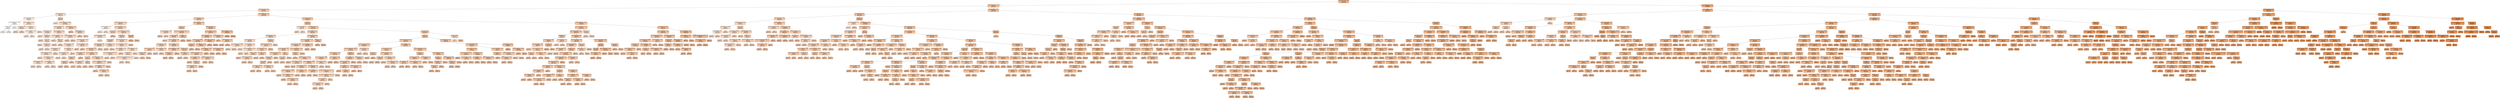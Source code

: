 digraph Tree {
node [shape=box, style="filled, rounded", color="black", fontname=helvetica] ;
edge [fontname=helvetica] ;
0 [label="OverallQualXGrLivArea <= 9890.0\nmse = 0.146\nsamples = 1005\nvalue = 12.013", fillcolor="#f0b68c"] ;
1 [label="TotalBsmtSFXGarageCars <= 1087.0\nmse = 0.07\nsamples = 601\nvalue = 11.793", fillcolor="#f2c09c"] ;
0 -> 1 [labeldistance=2.5, labelangle=45, headlabel="True"] ;
2 [label="OverallQualXGrLivArea <= 3295.5\nmse = 0.061\nsamples = 273\nvalue = 11.631", fillcolor="#f4c8a8"] ;
1 -> 2 ;
3 [label="ExterQualXYearBuilt <= 3841.0\nmse = 0.099\nsamples = 22\nvalue = 11.196", fillcolor="#f8dcc8"] ;
2 -> 3 ;
4 [label="MSZoning_RLXLotArea <= 5165.0\nmse = 0.109\nsamples = 8\nvalue = 10.922", fillcolor="#fbe9dd"] ;
3 -> 4 ;
5 [label="KitchenQualXTotalBsmtSF <= 1320.0\nmse = 0.002\nsamples = 3\nvalue = 10.527", fillcolor="#fefcfa"] ;
4 -> 5 ;
6 [label="GrLivArea <= 651.0\nmse = 0.0\nsamples = 2\nvalue = 10.561", fillcolor="#fefaf8"] ;
5 -> 6 ;
7 [label="mse = 0.0\nsamples = 1\nvalue = 10.579", fillcolor="#fef9f6"] ;
6 -> 7 ;
8 [label="mse = -0.0\nsamples = 1\nvalue = 10.543", fillcolor="#fefbf9"] ;
6 -> 8 ;
9 [label="mse = -0.0\nsamples = 1\nvalue = 10.46", fillcolor="#ffffff"] ;
5 -> 9 ;
10 [label="TotalBsmtSFX1stFlrSF <= 468436.0\nmse = 0.024\nsamples = 5\nvalue = 11.158", fillcolor="#f8decb"] ;
4 -> 10 ;
11 [label="LandContour_Lvl <= 0.5\nmse = 0.0\nsamples = 2\nvalue = 11.341", fillcolor="#f6d5be"] ;
10 -> 11 ;
12 [label="mse = 0.0\nsamples = 1\nvalue = 11.321", fillcolor="#f7d6bf"] ;
11 -> 12 ;
13 [label="mse = 0.0\nsamples = 1\nvalue = 11.362", fillcolor="#f6d4bc"] ;
11 -> 13 ;
14 [label="BsmtQualXBsmtCond <= 7.5\nmse = 0.003\nsamples = 3\nvalue = 11.036", fillcolor="#f9e4d4"] ;
10 -> 14 ;
15 [label="GarageCondXGarageArea <= 200.0\nmse = 0.0\nsamples = 2\nvalue = 10.998", fillcolor="#fae6d7"] ;
14 -> 15 ;
16 [label="mse = 0.0\nsamples = 1\nvalue = 11.019", fillcolor="#fae5d6"] ;
15 -> 16 ;
17 [label="mse = -0.0\nsamples = 1\nvalue = 10.977", fillcolor="#fae7d9"] ;
15 -> 17 ;
18 [label="mse = -0.0\nsamples = 1\nvalue = 11.112", fillcolor="#f9e0cf"] ;
14 -> 18 ;
19 [label="MoSold <= 2.5\nmse = 0.025\nsamples = 14\nvalue = 11.352", fillcolor="#f6d5bd"] ;
3 -> 19 ;
20 [label="mse = 0.0\nsamples = 1\nvalue = 10.915", fillcolor="#fbeadd"] ;
19 -> 20 ;
21 [label="BsmtUnfSFXTotalBsmtSF <= 152733.0\nmse = 0.012\nsamples = 13\nvalue = 11.386", fillcolor="#f6d3ba"] ;
19 -> 21 ;
22 [label="GarageFinishXGarageCond <= 2.5\nmse = 0.005\nsamples = 10\nvalue = 11.345", fillcolor="#f6d5bd"] ;
21 -> 22 ;
23 [label="YearRemodAdd <= 1951.0\nmse = 0.003\nsamples = 5\nvalue = 11.286", fillcolor="#f7d8c2"] ;
22 -> 23 ;
24 [label="mse = 0.0\nsamples = 1\nvalue = 11.191", fillcolor="#f8dcc9"] ;
23 -> 24 ;
25 [label="Fence_Missing <= 0.5\nmse = 0.001\nsamples = 4\nvalue = 11.31", fillcolor="#f7d7c0"] ;
23 -> 25 ;
26 [label="mse = 0.0\nsamples = 1\nvalue = 11.345", fillcolor="#f6d5bd"] ;
25 -> 26 ;
27 [label="YrSold <= 2007.5\nmse = 0.0\nsamples = 3\nvalue = 11.298", fillcolor="#f7d7c1"] ;
25 -> 27 ;
28 [label="mse = 0.0\nsamples = 1\nvalue = 11.277", fillcolor="#f7d8c2"] ;
27 -> 28 ;
29 [label="GarageYrBlt <= 1968.0\nmse = 0.0\nsamples = 2\nvalue = 11.308", fillcolor="#f7d7c0"] ;
27 -> 29 ;
30 [label="mse = 0.0\nsamples = 1\nvalue = 11.314", fillcolor="#f7d7c0"] ;
29 -> 30 ;
31 [label="mse = -0.0\nsamples = 1\nvalue = 11.302", fillcolor="#f7d7c0"] ;
29 -> 31 ;
32 [label="YearBuiltXGarageArea <= 779800.0\nmse = 0.001\nsamples = 5\nvalue = 11.405", fillcolor="#f6d2b9"] ;
22 -> 32 ;
33 [label="HouseStyle_1StoryX1stFlrSF <= 308.0\nmse = 0.0\nsamples = 3\nvalue = 11.379", fillcolor="#f6d4bb"] ;
32 -> 33 ;
34 [label="mse = 0.0\nsamples = 1\nvalue = 11.362", fillcolor="#f6d4bc"] ;
33 -> 34 ;
35 [label="OverallQual <= 4.0\nmse = 0.0\nsamples = 2\nvalue = 11.388", fillcolor="#f6d3ba"] ;
33 -> 35 ;
36 [label="mse = 0.0\nsamples = 1\nvalue = 11.379", fillcolor="#f6d4bb"] ;
35 -> 36 ;
37 [label="mse = -0.0\nsamples = 1\nvalue = 11.396", fillcolor="#f6d3b9"] ;
35 -> 37 ;
38 [label="HeatingQCXYearRemodAdd <= 3900.0\nmse = 0.0\nsamples = 2\nvalue = 11.443", fillcolor="#f5d1b6"] ;
32 -> 38 ;
39 [label="mse = 0.0\nsamples = 1\nvalue = 11.439", fillcolor="#f5d1b6"] ;
38 -> 39 ;
40 [label="mse = -0.0\nsamples = 1\nvalue = 11.446", fillcolor="#f5d0b6"] ;
38 -> 40 ;
41 [label="BsmtQualXTotalBsmtSF <= 2190.0\nmse = 0.008\nsamples = 3\nvalue = 11.522", fillcolor="#f5cdb0"] ;
21 -> 41 ;
42 [label="mse = 0.0\nsamples = 1\nvalue = 11.635", fillcolor="#f4c7a8"] ;
41 -> 42 ;
43 [label="ExterQualXGarageCars <= 1.0\nmse = 0.002\nsamples = 2\nvalue = 11.466", fillcolor="#f5cfb4"] ;
41 -> 43 ;
44 [label="mse = 0.0\nsamples = 1\nvalue = 11.513", fillcolor="#f5cdb1"] ;
43 -> 44 ;
45 [label="mse = 0.0\nsamples = 1\nvalue = 11.419", fillcolor="#f6d2b8"] ;
43 -> 45 ;
46 [label="OverallQualXTotalBsmtSF <= 3473.0\nmse = 0.039\nsamples = 251\nvalue = 11.669", fillcolor="#f3c6a5"] ;
2 -> 46 ;
47 [label="ExterQualXGrLivArea <= 2358.0\nmse = 0.046\nsamples = 80\nvalue = 11.556", fillcolor="#f4cbae"] ;
46 -> 47 ;
48 [label="KitchenQualXYearRemodAdd <= 1953.5\nmse = 0.031\nsamples = 43\nvalue = 11.435", fillcolor="#f5d1b7"] ;
47 -> 48 ;
49 [label="Exterior1st_Wd Sdng <= 0.5\nmse = 0.0\nsamples = 2\nvalue = 10.924", fillcolor="#fae9dd"] ;
48 -> 49 ;
50 [label="mse = 0.0\nsamples = 1\nvalue = 10.915", fillcolor="#fbeadd"] ;
49 -> 50 ;
51 [label="mse = 0.0\nsamples = 1\nvalue = 10.933", fillcolor="#fae9dc"] ;
49 -> 51 ;
52 [label="GarageFinishXGarageYrBlt <= 1931.5\nmse = 0.019\nsamples = 41\nvalue = 11.46", fillcolor="#f5d0b5"] ;
48 -> 52 ;
53 [label="LotConfig_FR2 <= 0.5\nmse = 0.016\nsamples = 13\nvalue = 11.358", fillcolor="#f6d5bc"] ;
52 -> 53 ;
54 [label="ExterQualXYearRemodAdd <= 4011.0\nmse = 0.009\nsamples = 12\nvalue = 11.334", fillcolor="#f6d6be"] ;
53 -> 54 ;
55 [label="GrLivAreaXBedroomAbvGr <= 3212.0\nmse = 0.003\nsamples = 11\nvalue = 11.357", fillcolor="#f6d5bc"] ;
54 -> 55 ;
56 [label="ExterQualXGrLivArea <= 1781.0\nmse = 0.001\nsamples = 9\nvalue = 11.335", fillcolor="#f6d6be"] ;
55 -> 56 ;
57 [label="Neighborhood_NAmes <= 0.5\nmse = 0.0\nsamples = 6\nvalue = 11.354", fillcolor="#f6d5bd"] ;
56 -> 57 ;
58 [label="HeatingQCXGarageYrBlt <= 2940.0\nmse = 0.0\nsamples = 5\nvalue = 11.348", fillcolor="#f6d5bd"] ;
57 -> 58 ;
59 [label="mse = 0.0\nsamples = 1\nvalue = 11.327", fillcolor="#f7d6bf"] ;
58 -> 59 ;
60 [label="OverallQualX1stFlrSF <= 3287.5\nmse = 0.0\nsamples = 4\nvalue = 11.353", fillcolor="#f6d5bd"] ;
58 -> 60 ;
61 [label="HeatingQCXYearBuilt <= 4817.5\nmse = 0.0\nsamples = 2\nvalue = 11.347", fillcolor="#f6d5bd"] ;
60 -> 61 ;
62 [label="mse = 0.0\nsamples = 1\nvalue = 11.35", fillcolor="#f6d5bd"] ;
61 -> 62 ;
63 [label="mse = -0.0\nsamples = 1\nvalue = 11.345", fillcolor="#f6d5bd"] ;
61 -> 63 ;
64 [label="KitchenQualXYearBuilt <= 4801.5\nmse = 0.0\nsamples = 2\nvalue = 11.359", fillcolor="#f6d5bc"] ;
60 -> 64 ;
65 [label="mse = 0.0\nsamples = 1\nvalue = 11.356", fillcolor="#f6d5bc"] ;
64 -> 65 ;
66 [label="mse = 0.0\nsamples = 1\nvalue = 11.362", fillcolor="#f6d4bc"] ;
64 -> 66 ;
67 [label="mse = -0.0\nsamples = 1\nvalue = 11.385", fillcolor="#f6d3ba"] ;
57 -> 67 ;
68 [label="ExterQualXBsmtQual <= 3.0\nmse = 0.0\nsamples = 3\nvalue = 11.296", fillcolor="#f7d8c1"] ;
56 -> 68 ;
69 [label="FullBathXGarageYrBlt <= 2970.0\nmse = 0.0\nsamples = 2\nvalue = 11.305", fillcolor="#f7d7c0"] ;
68 -> 69 ;
70 [label="mse = 0.0\nsamples = 1\nvalue = 11.296", fillcolor="#f7d7c1"] ;
69 -> 70 ;
71 [label="mse = 0.0\nsamples = 1\nvalue = 11.314", fillcolor="#f7d7c0"] ;
69 -> 71 ;
72 [label="mse = -0.0\nsamples = 1\nvalue = 11.277", fillcolor="#f7d8c2"] ;
68 -> 72 ;
73 [label="ExterQualXYearRemodAdd <= 3958.0\nmse = 0.0\nsamples = 2\nvalue = 11.459", fillcolor="#f5d0b5"] ;
55 -> 73 ;
74 [label="mse = 0.0\nsamples = 1\nvalue = 11.44", fillcolor="#f5d1b6"] ;
73 -> 74 ;
75 [label="mse = 0.0\nsamples = 1\nvalue = 11.477", fillcolor="#f5cfb3"] ;
73 -> 75 ;
76 [label="mse = -0.0\nsamples = 1\nvalue = 11.074", fillcolor="#f9e2d1"] ;
54 -> 76 ;
77 [label="mse = -0.0\nsamples = 1\nvalue = 11.653", fillcolor="#f3c7a6"] ;
53 -> 77 ;
78 [label="YearBuiltXYearRemodAdd <= 3937770.0\nmse = 0.014\nsamples = 28\nvalue = 11.507", fillcolor="#f5ceb1"] ;
52 -> 78 ;
79 [label="WoodDeckSF <= 70.0\nmse = 0.009\nsamples = 26\nvalue = 11.488", fillcolor="#f5ceb3"] ;
78 -> 79 ;
80 [label="MasVnrArea <= 227.5\nmse = 0.004\nsamples = 18\nvalue = 11.53", fillcolor="#f5ccb0"] ;
79 -> 80 ;
81 [label="FullBathXTotRmsAbvGrd <= 11.0\nmse = 0.003\nsamples = 16\nvalue = 11.544", fillcolor="#f4ccaf"] ;
80 -> 81 ;
82 [label="OverallQualXGrLivArea <= 4174.0\nmse = 0.002\nsamples = 15\nvalue = 11.553", fillcolor="#f4cbae"] ;
81 -> 82 ;
83 [label="OverallQualXFullBath <= 4.5\nmse = 0.0\nsamples = 4\nvalue = 11.605", fillcolor="#f4c9aa"] ;
82 -> 83 ;
84 [label="TotRmsAbvGrd <= 4.5\nmse = 0.0\nsamples = 3\nvalue = 11.611", fillcolor="#f4c9aa"] ;
83 -> 84 ;
85 [label="OpenPorchSF <= 14.5\nmse = 0.0\nsamples = 2\nvalue = 11.608", fillcolor="#f4c9aa"] ;
84 -> 85 ;
86 [label="mse = 0.0\nsamples = 1\nvalue = 11.608", fillcolor="#f4c9aa"] ;
85 -> 86 ;
87 [label="mse = -0.0\nsamples = 1\nvalue = 11.607", fillcolor="#f4c9aa"] ;
85 -> 87 ;
88 [label="mse = 0.0\nsamples = 1\nvalue = 11.617", fillcolor="#f4c8a9"] ;
84 -> 88 ;
89 [label="mse = 0.0\nsamples = 1\nvalue = 11.585", fillcolor="#f4caab"] ;
83 -> 89 ;
90 [label="GarageFinishXGarageYrBlt <= 1983.0\nmse = 0.001\nsamples = 11\nvalue = 11.534", fillcolor="#f5ccaf"] ;
82 -> 90 ;
91 [label="BsmtCond <= 1.0\nmse = 0.0\nsamples = 6\nvalue = 11.507", fillcolor="#f5ceb1"] ;
90 -> 91 ;
92 [label="Exterior2nd_MetalSd <= 0.5\nmse = 0.0\nsamples = 2\nvalue = 11.489", fillcolor="#f5ceb3"] ;
91 -> 92 ;
93 [label="mse = 0.0\nsamples = 1\nvalue = 11.482", fillcolor="#f5cfb3"] ;
92 -> 93 ;
94 [label="mse = 0.0\nsamples = 1\nvalue = 11.496", fillcolor="#f5ceb2"] ;
92 -> 94 ;
95 [label="MoSold <= 4.5\nmse = 0.0\nsamples = 4\nvalue = 11.515", fillcolor="#f5cdb1"] ;
91 -> 95 ;
96 [label="mse = 0.0\nsamples = 1\nvalue = 11.523", fillcolor="#f5cdb0"] ;
95 -> 96 ;
97 [label="mse = -0.0\nsamples = 3\nvalue = 11.513", fillcolor="#f5cdb1"] ;
95 -> 97 ;
98 [label="KitchenQualXTotalBsmtSF <= 1699.0\nmse = 0.0\nsamples = 5\nvalue = 11.568", fillcolor="#f4cbad"] ;
90 -> 98 ;
99 [label="Exterior2nd_VinylSdXGarageYrBlt <= 1001.0\nmse = 0.0\nsamples = 4\nvalue = 11.575", fillcolor="#f4caac"] ;
98 -> 99 ;
100 [label="ExterQualXGarageArea <= 449.0\nmse = 0.0\nsamples = 3\nvalue = 11.57", fillcolor="#f4cbad"] ;
99 -> 100 ;
101 [label="mse = 0.0\nsamples = 1\nvalue = 11.562", fillcolor="#f4cbad"] ;
100 -> 101 ;
102 [label="OverallQualX1stFlrSF <= 3654.0\nmse = 0.0\nsamples = 2\nvalue = 11.574", fillcolor="#f4caac"] ;
100 -> 102 ;
103 [label="mse = 0.0\nsamples = 1\nvalue = 11.571", fillcolor="#f4caac"] ;
102 -> 103 ;
104 [label="mse = 0.0\nsamples = 1\nvalue = 11.576", fillcolor="#f4caac"] ;
102 -> 104 ;
105 [label="mse = -0.0\nsamples = 1\nvalue = 11.59", fillcolor="#f4caab"] ;
99 -> 105 ;
106 [label="mse = 0.0\nsamples = 1\nvalue = 11.54", fillcolor="#f4ccaf"] ;
98 -> 106 ;
107 [label="mse = 0.0\nsamples = 1\nvalue = 11.408", fillcolor="#f6d2b9"] ;
81 -> 107 ;
108 [label="GrLivAreaXHalfBath <= 1039.5\nmse = 0.001\nsamples = 2\nvalue = 11.421", fillcolor="#f6d2b8"] ;
80 -> 108 ;
109 [label="mse = 0.0\nsamples = 1\nvalue = 11.456", fillcolor="#f5d0b5"] ;
108 -> 109 ;
110 [label="mse = -0.0\nsamples = 1\nvalue = 11.385", fillcolor="#f6d3ba"] ;
108 -> 110 ;
111 [label="BsmtQualXFoundation_PConc <= 1.5\nmse = 0.007\nsamples = 8\nvalue = 11.392", fillcolor="#f6d3ba"] ;
79 -> 111 ;
112 [label="BsmtUnfSFXTotalBsmtSF <= 60071.0\nmse = 0.002\nsamples = 7\nvalue = 11.364", fillcolor="#f6d4bc"] ;
111 -> 112 ;
113 [label="GrLivAreaXGarageCars <= 1040.0\nmse = 0.0\nsamples = 3\nvalue = 11.409", fillcolor="#f6d2b9"] ;
112 -> 113 ;
114 [label="MSZoning_RMXNeighborhood_OldTown <= 0.5\nmse = 0.0\nsamples = 2\nvalue = 11.42", fillcolor="#f6d2b8"] ;
113 -> 114 ;
115 [label="mse = 0.0\nsamples = 1\nvalue = 11.419", fillcolor="#f6d2b8"] ;
114 -> 115 ;
116 [label="mse = 0.0\nsamples = 1\nvalue = 11.422", fillcolor="#f6d2b8"] ;
114 -> 116 ;
117 [label="mse = -0.0\nsamples = 1\nvalue = 11.385", fillcolor="#f6d3ba"] ;
113 -> 117 ;
118 [label="ExterQualXGarageArea <= 622.0\nmse = 0.0\nsamples = 4\nvalue = 11.331", fillcolor="#f7d6be"] ;
112 -> 118 ;
119 [label="MSSubClass_20 <= 0.5\nmse = 0.0\nsamples = 3\nvalue = 11.325", fillcolor="#f7d6bf"] ;
118 -> 119 ;
120 [label="Neighborhood_MeadowVXExterior1st_CemntBd <= 0.5\nmse = 0.0\nsamples = 2\nvalue = 11.33", fillcolor="#f7d6be"] ;
119 -> 120 ;
121 [label="mse = 0.0\nsamples = 1\nvalue = 11.327", fillcolor="#f7d6bf"] ;
120 -> 121 ;
122 [label="mse = 0.0\nsamples = 1\nvalue = 11.333", fillcolor="#f6d6be"] ;
120 -> 122 ;
123 [label="mse = 0.0\nsamples = 1\nvalue = 11.314", fillcolor="#f7d7c0"] ;
119 -> 123 ;
124 [label="mse = 0.0\nsamples = 1\nvalue = 11.35", fillcolor="#f6d5bd"] ;
118 -> 124 ;
125 [label="mse = -0.0\nsamples = 1\nvalue = 11.59", fillcolor="#f4caab"] ;
111 -> 125 ;
126 [label="YrSold <= 2008.0\nmse = 0.007\nsamples = 2\nvalue = 11.76", fillcolor="#f2c29e"] ;
78 -> 126 ;
127 [label="mse = 0.0\nsamples = 1\nvalue = 11.842", fillcolor="#f2be98"] ;
126 -> 127 ;
128 [label="mse = 0.0\nsamples = 1\nvalue = 11.678", fillcolor="#f3c5a5"] ;
126 -> 128 ;
129 [label="HeatingQCXGarageYrBlt <= 5878.5\nmse = 0.026\nsamples = 37\nvalue = 11.696", fillcolor="#f3c5a3"] ;
47 -> 129 ;
130 [label="OverallCond <= 3.5\nmse = 0.014\nsamples = 23\nvalue = 11.615", fillcolor="#f4c8a9"] ;
129 -> 130 ;
131 [label="KitchenQualXGarageYrBlt <= 3925.0\nmse = 0.009\nsamples = 2\nvalue = 11.397", fillcolor="#f6d3b9"] ;
130 -> 131 ;
132 [label="mse = 0.0\nsamples = 1\nvalue = 11.493", fillcolor="#f5ceb2"] ;
131 -> 132 ;
133 [label="mse = -0.0\nsamples = 1\nvalue = 11.302", fillcolor="#f7d7c0"] ;
131 -> 133 ;
134 [label="Neighborhood_NAmesXFoundation_CBlock <= 0.5\nmse = 0.009\nsamples = 21\nvalue = 11.636", fillcolor="#f4c7a8"] ;
130 -> 134 ;
135 [label="MiscFeature_Missing <= 0.5\nmse = 0.008\nsamples = 19\nvalue = 11.62", fillcolor="#f4c8a9"] ;
134 -> 135 ;
136 [label="mse = 0.0\nsamples = 1\nvalue = 11.408", fillcolor="#f6d2b9"] ;
135 -> 136 ;
137 [label="GarageCondXGarageArea <= 675.0\nmse = 0.005\nsamples = 18\nvalue = 11.631", fillcolor="#f4c8a8"] ;
135 -> 137 ;
138 [label="ExterQualXYearBuilt <= 3905.0\nmse = 0.002\nsamples = 5\nvalue = 11.548", fillcolor="#f4ccae"] ;
137 -> 138 ;
139 [label="1stFlrSFXGrLivArea <= 1107865.0\nmse = 0.0\nsamples = 3\nvalue = 11.581", fillcolor="#f4caac"] ;
138 -> 139 ;
140 [label="EnclosedPorch <= 135.0\nmse = 0.0\nsamples = 2\nvalue = 11.577", fillcolor="#f4caac"] ;
139 -> 140 ;
141 [label="mse = 0.0\nsamples = 1\nvalue = 11.581", fillcolor="#f4caac"] ;
140 -> 141 ;
142 [label="mse = 0.0\nsamples = 1\nvalue = 11.574", fillcolor="#f4caac"] ;
140 -> 142 ;
143 [label="mse = -0.0\nsamples = 1\nvalue = 11.59", fillcolor="#f4caab"] ;
139 -> 143 ;
144 [label="BsmtQualXGarageYrBlt <= 2970.0\nmse = 0.0\nsamples = 2\nvalue = 11.498", fillcolor="#f5ceb2"] ;
138 -> 144 ;
145 [label="mse = 0.0\nsamples = 1\nvalue = 11.513", fillcolor="#f5cdb1"] ;
144 -> 145 ;
146 [label="mse = 0.0\nsamples = 1\nvalue = 11.482", fillcolor="#f5cfb3"] ;
144 -> 146 ;
147 [label="BsmtQualXGarageArea <= 739.0\nmse = 0.003\nsamples = 13\nvalue = 11.663", fillcolor="#f3c6a6"] ;
137 -> 147 ;
148 [label="GarageYrBltXGarageCars <= 3956.0\nmse = 0.001\nsamples = 3\nvalue = 11.73", fillcolor="#f3c3a1"] ;
147 -> 148 ;
149 [label="GarageType_Attchd <= 0.5\nmse = 0.0\nsamples = 2\nvalue = 11.752", fillcolor="#f2c29f"] ;
148 -> 149 ;
150 [label="mse = 0.0\nsamples = 1\nvalue = 11.76", fillcolor="#f2c29e"] ;
149 -> 150 ;
151 [label="mse = 0.0\nsamples = 1\nvalue = 11.744", fillcolor="#f2c2a0"] ;
149 -> 151 ;
152 [label="mse = -0.0\nsamples = 1\nvalue = 11.686", fillcolor="#f3c5a4"] ;
148 -> 152 ;
153 [label="GarageYrBlt <= 1942.5\nmse = 0.002\nsamples = 10\nvalue = 11.644", fillcolor="#f3c7a7"] ;
147 -> 153 ;
154 [label="BsmtQualXBsmtCond <= 7.5\nmse = 0.0\nsamples = 2\nvalue = 11.573", fillcolor="#f4caac"] ;
153 -> 154 ;
155 [label="mse = 0.0\nsamples = 1\nvalue = 11.584", fillcolor="#f4caac"] ;
154 -> 155 ;
156 [label="mse = -0.0\nsamples = 1\nvalue = 11.562", fillcolor="#f4cbad"] ;
154 -> 156 ;
157 [label="HouseStyle_2StoryXGrLivArea <= 651.0\nmse = 0.001\nsamples = 8\nvalue = 11.661", fillcolor="#f3c6a6"] ;
153 -> 157 ;
158 [label="ExterQualXGrLivArea <= 2480.0\nmse = 0.0\nsamples = 5\nvalue = 11.677", fillcolor="#f3c6a5"] ;
157 -> 158 ;
159 [label="mse = 0.0\nsamples = 1\nvalue = 11.709", fillcolor="#f3c4a2"] ;
158 -> 159 ;
160 [label="GarageArea <= 427.0\nmse = 0.0\nsamples = 4\nvalue = 11.669", fillcolor="#f3c6a5"] ;
158 -> 160 ;
161 [label="OverallQualXYearBuilt <= 10612.5\nmse = 0.0\nsamples = 3\nvalue = 11.664", fillcolor="#f3c6a6"] ;
160 -> 161 ;
162 [label="mse = 0.0\nsamples = 2\nvalue = 11.661", fillcolor="#f3c6a6"] ;
161 -> 162 ;
163 [label="mse = -0.0\nsamples = 1\nvalue = 11.67", fillcolor="#f3c6a5"] ;
161 -> 163 ;
164 [label="mse = 0.0\nsamples = 1\nvalue = 11.683", fillcolor="#f3c5a4"] ;
160 -> 164 ;
165 [label="HouseStyle_2StoryXTotRmsAbvGrd <= 5.0\nmse = 0.0\nsamples = 3\nvalue = 11.635", fillcolor="#f4c7a8"] ;
157 -> 165 ;
166 [label="mse = 0.0\nsamples = 1\nvalue = 11.653", fillcolor="#f3c7a6"] ;
165 -> 166 ;
167 [label="mse = 0.0\nsamples = 2\nvalue = 11.626", fillcolor="#f4c8a8"] ;
165 -> 167 ;
168 [label="Electrical_SBrkr <= 0.5\nmse = 0.0\nsamples = 2\nvalue = 11.794", fillcolor="#f2c09c"] ;
134 -> 168 ;
169 [label="mse = 0.0\nsamples = 1\nvalue = 11.813", fillcolor="#f2bf9b"] ;
168 -> 169 ;
170 [label="mse = 0.0\nsamples = 1\nvalue = 11.775", fillcolor="#f2c19d"] ;
168 -> 170 ;
171 [label="GarageFinishXFullBath <= 3.0\nmse = 0.017\nsamples = 14\nvalue = 11.829", fillcolor="#f2be99"] ;
129 -> 171 ;
172 [label="YearBuiltXGarageYrBlt <= 3825252.5\nmse = 0.01\nsamples = 12\nvalue = 11.792", fillcolor="#f2c09c"] ;
171 -> 172 ;
173 [label="BsmtQualXTotalBsmtSF <= 1728.0\nmse = 0.004\nsamples = 8\nvalue = 11.846", fillcolor="#f1be98"] ;
172 -> 173 ;
174 [label="1stFlrSFXGrLivArea <= 1254960.0\nmse = 0.001\nsamples = 6\nvalue = 11.814", fillcolor="#f2bf9a"] ;
173 -> 174 ;
175 [label="MSZoning_RM <= 0.5\nmse = 0.0\nsamples = 2\nvalue = 11.771", fillcolor="#f2c19e"] ;
174 -> 175 ;
176 [label="mse = 0.0\nsamples = 1\nvalue = 11.752", fillcolor="#f2c29f"] ;
175 -> 176 ;
177 [label="mse = 0.0\nsamples = 1\nvalue = 11.791", fillcolor="#f2c09c"] ;
175 -> 177 ;
178 [label="ExterQualXGrLivArea <= 3389.0\nmse = 0.0\nsamples = 4\nvalue = 11.835", fillcolor="#f2be99"] ;
174 -> 178 ;
179 [label="GrLivAreaXGarageCars <= 1418.0\nmse = 0.0\nsamples = 2\nvalue = 11.822", fillcolor="#f2bf9a"] ;
178 -> 179 ;
180 [label="mse = 0.0\nsamples = 1\nvalue = 11.831", fillcolor="#f2be99"] ;
179 -> 180 ;
181 [label="mse = 0.0\nsamples = 1\nvalue = 11.813", fillcolor="#f2bf9b"] ;
179 -> 181 ;
182 [label="LotAreaXGrLivArea <= 18766500.0\nmse = 0.0\nsamples = 2\nvalue = 11.848", fillcolor="#f1bd98"] ;
178 -> 182 ;
183 [label="mse = 0.0\nsamples = 1\nvalue = 11.849", fillcolor="#f1bd98"] ;
182 -> 183 ;
184 [label="mse = 0.0\nsamples = 1\nvalue = 11.847", fillcolor="#f1bd98"] ;
182 -> 184 ;
185 [label="LotAreaXGrLivArea <= 14010728.0\nmse = 0.002\nsamples = 2\nvalue = 11.941", fillcolor="#f1b991"] ;
173 -> 185 ;
186 [label="mse = 0.0\nsamples = 1\nvalue = 11.983", fillcolor="#f0b78e"] ;
185 -> 186 ;
187 [label="mse = 0.0\nsamples = 1\nvalue = 11.898", fillcolor="#f1bb94"] ;
185 -> 187 ;
188 [label="KitchenQualXYearBuilt <= 3860.0\nmse = 0.004\nsamples = 4\nvalue = 11.684", fillcolor="#f3c5a4"] ;
172 -> 188 ;
189 [label="mse = 0.0\nsamples = 1\nvalue = 11.59", fillcolor="#f4caab"] ;
188 -> 189 ;
190 [label="KitchenQualXGarageArea <= 252.0\nmse = 0.001\nsamples = 3\nvalue = 11.715", fillcolor="#f3c4a2"] ;
188 -> 190 ;
191 [label="mse = 0.0\nsamples = 1\nvalue = 11.756", fillcolor="#f2c29f"] ;
190 -> 191 ;
192 [label="mse = 0.0\nsamples = 2\nvalue = 11.695", fillcolor="#f3c5a3"] ;
190 -> 192 ;
193 [label="OverallQualXTotalBsmtSF <= 2260.0\nmse = 0.0\nsamples = 2\nvalue = 12.051", fillcolor="#efb489"] ;
171 -> 193 ;
194 [label="mse = 0.0\nsamples = 1\nvalue = 12.029", fillcolor="#f0b58b"] ;
193 -> 194 ;
195 [label="mse = 0.0\nsamples = 1\nvalue = 12.073", fillcolor="#efb387"] ;
193 -> 195 ;
196 [label="LotAreaXGrLivArea <= 9708175.5\nmse = 0.028\nsamples = 171\nvalue = 11.723", fillcolor="#f3c3a1"] ;
46 -> 196 ;
197 [label="OverallCond <= 3.5\nmse = 0.023\nsamples = 103\nvalue = 11.669", fillcolor="#f3c6a5"] ;
196 -> 197 ;
198 [label="GarageQualXGarageCars <= 0.5\nmse = 0.008\nsamples = 2\nvalue = 11.201", fillcolor="#f8dcc8"] ;
197 -> 198 ;
199 [label="mse = 0.0\nsamples = 1\nvalue = 11.29", fillcolor="#f7d8c1"] ;
198 -> 199 ;
200 [label="mse = -0.0\nsamples = 1\nvalue = 11.112", fillcolor="#f9e0cf"] ;
198 -> 200 ;
201 [label="OverallQualXYearBuilt <= 9775.0\nmse = 0.019\nsamples = 101\nvalue = 11.679", fillcolor="#f3c5a5"] ;
197 -> 201 ;
202 [label="HeatingQCXYearBuilt <= 5698.5\nmse = 0.015\nsamples = 33\nvalue = 11.596", fillcolor="#f4c9ab"] ;
201 -> 202 ;
203 [label="BsmtQualXYearBuilt <= 5791.5\nmse = 0.014\nsamples = 13\nvalue = 11.512", fillcolor="#f5cdb1"] ;
202 -> 203 ;
204 [label="GarageCondXGarageCars <= 2.0\nmse = 0.005\nsamples = 5\nvalue = 11.389", fillcolor="#f6d3ba"] ;
203 -> 204 ;
205 [label="KitchenQualXYearRemodAdd <= 3946.0\nmse = 0.0\nsamples = 2\nvalue = 11.464", fillcolor="#f5d0b4"] ;
204 -> 205 ;
206 [label="mse = 0.0\nsamples = 1\nvalue = 11.477", fillcolor="#f5cfb3"] ;
205 -> 206 ;
207 [label="mse = -0.0\nsamples = 1\nvalue = 11.451", fillcolor="#f5d0b5"] ;
205 -> 207 ;
208 [label="OverallQualXGrLivArea <= 4875.0\nmse = 0.002\nsamples = 3\nvalue = 11.34", fillcolor="#f6d5be"] ;
204 -> 208 ;
209 [label="mse = 0.0\nsamples = 1\nvalue = 11.284", fillcolor="#f7d8c2"] ;
208 -> 209 ;
210 [label="KitchenQualXYearRemodAdd <= 3956.0\nmse = 0.0\nsamples = 2\nvalue = 11.368", fillcolor="#f6d4bc"] ;
208 -> 210 ;
211 [label="mse = 0.0\nsamples = 1\nvalue = 11.385", fillcolor="#f6d3ba"] ;
210 -> 211 ;
212 [label="mse = 0.0\nsamples = 1\nvalue = 11.35", fillcolor="#f6d5bd"] ;
210 -> 212 ;
213 [label="KitchenAbvGr <= 1.5\nmse = 0.005\nsamples = 8\nvalue = 11.588", fillcolor="#f4caab"] ;
203 -> 213 ;
214 [label="TotalBsmtSFX1stFlrSF <= 1121144.5\nmse = 0.002\nsamples = 7\nvalue = 11.61", fillcolor="#f4c9aa"] ;
213 -> 214 ;
215 [label="OverallQualXYearBuilt <= 9695.0\nmse = 0.0\nsamples = 6\nvalue = 11.591", fillcolor="#f4caab"] ;
214 -> 215 ;
216 [label="TotalBsmtSF <= 885.5\nmse = 0.0\nsamples = 3\nvalue = 11.576", fillcolor="#f4caac"] ;
215 -> 216 ;
217 [label="mse = 0.0\nsamples = 1\nvalue = 11.562", fillcolor="#f4cbad"] ;
216 -> 217 ;
218 [label="KitchenQualXYearBuilt <= 3876.0\nmse = 0.0\nsamples = 2\nvalue = 11.583", fillcolor="#f4caac"] ;
216 -> 218 ;
219 [label="mse = 0.0\nsamples = 1\nvalue = 11.585", fillcolor="#f4caab"] ;
218 -> 219 ;
220 [label="mse = -0.0\nsamples = 1\nvalue = 11.581", fillcolor="#f4caac"] ;
218 -> 220 ;
221 [label="YearRemodAdd <= 1978.5\nmse = 0.0\nsamples = 3\nvalue = 11.605", fillcolor="#f4c9aa"] ;
215 -> 221 ;
222 [label="mse = -0.0\nsamples = 2\nvalue = 11.608", fillcolor="#f4c9aa"] ;
221 -> 222 ;
223 [label="mse = 0.0\nsamples = 1\nvalue = 11.599", fillcolor="#f4c9aa"] ;
221 -> 223 ;
224 [label="mse = -0.0\nsamples = 1\nvalue = 11.724", fillcolor="#f3c3a1"] ;
214 -> 224 ;
225 [label="mse = 0.0\nsamples = 1\nvalue = 11.44", fillcolor="#f5d1b6"] ;
213 -> 225 ;
226 [label="LotAreaXGrLivArea <= 9195780.0\nmse = 0.008\nsamples = 20\nvalue = 11.651", fillcolor="#f3c7a7"] ;
202 -> 226 ;
227 [label="Exterior2nd_VinylSdXYearBuilt <= 1954.5\nmse = 0.005\nsamples = 18\nvalue = 11.633", fillcolor="#f4c8a8"] ;
226 -> 227 ;
228 [label="OverallQualXYearBuilt <= 9655.0\nmse = 0.003\nsamples = 16\nvalue = 11.616", fillcolor="#f4c8a9"] ;
227 -> 228 ;
229 [label="HeatingQCXGarageYrBlt <= 7896.0\nmse = 0.002\nsamples = 9\nvalue = 11.58", fillcolor="#f4caac"] ;
228 -> 229 ;
230 [label="GrLivAreaXTotRmsAbvGrd <= 6223.0\nmse = 0.001\nsamples = 6\nvalue = 11.605", fillcolor="#f4c9aa"] ;
229 -> 230 ;
231 [label="TotRmsAbvGrd <= 5.5\nmse = 0.0\nsamples = 5\nvalue = 11.592", fillcolor="#f4c9ab"] ;
230 -> 231 ;
232 [label="LotArea <= 6065.0\nmse = 0.0\nsamples = 4\nvalue = 11.597", fillcolor="#f4c9ab"] ;
231 -> 232 ;
233 [label="OverallQualXYearBuilt <= 8710.5\nmse = 0.0\nsamples = 2\nvalue = 11.592", fillcolor="#f4caab"] ;
232 -> 233 ;
234 [label="mse = 0.0\nsamples = 1\nvalue = 11.589", fillcolor="#f4caab"] ;
233 -> 234 ;
235 [label="mse = 0.0\nsamples = 1\nvalue = 11.594", fillcolor="#f4c9ab"] ;
233 -> 235 ;
236 [label="HeatingQCXKitchenQual <= 8.5\nmse = 0.0\nsamples = 2\nvalue = 11.601", fillcolor="#f4c9aa"] ;
232 -> 236 ;
237 [label="mse = 0.0\nsamples = 1\nvalue = 11.599", fillcolor="#f4c9aa"] ;
236 -> 237 ;
238 [label="mse = 0.0\nsamples = 1\nvalue = 11.604", fillcolor="#f4c9aa"] ;
236 -> 238 ;
239 [label="mse = -0.0\nsamples = 1\nvalue = 11.576", fillcolor="#f4caac"] ;
231 -> 239 ;
240 [label="mse = 0.0\nsamples = 1\nvalue = 11.67", fillcolor="#f3c6a5"] ;
230 -> 240 ;
241 [label="OverallCond <= 7.0\nmse = 0.0\nsamples = 3\nvalue = 11.53", fillcolor="#f5ccb0"] ;
229 -> 241 ;
242 [label="YearBuilt <= 1941.0\nmse = 0.0\nsamples = 2\nvalue = 11.539", fillcolor="#f4ccaf"] ;
241 -> 242 ;
243 [label="mse = 0.0\nsamples = 1\nvalue = 11.533", fillcolor="#f5ccaf"] ;
242 -> 243 ;
244 [label="mse = 0.0\nsamples = 1\nvalue = 11.544", fillcolor="#f4ccae"] ;
242 -> 244 ;
245 [label="mse = -0.0\nsamples = 1\nvalue = 11.512", fillcolor="#f5cdb1"] ;
241 -> 245 ;
246 [label="Exterior2nd_VinylSdXYearBuilt <= 1950.5\nmse = 0.001\nsamples = 7\nvalue = 11.662", fillcolor="#f3c6a6"] ;
228 -> 246 ;
247 [label="OverallCond <= 5.5\nmse = 0.0\nsamples = 6\nvalue = 11.671", fillcolor="#f3c6a5"] ;
246 -> 247 ;
248 [label="mse = 0.0\nsamples = 2\nvalue = 11.653", fillcolor="#f3c7a6"] ;
247 -> 248 ;
249 [label="YearBuiltXYearRemodAdd <= 3780075.0\nmse = 0.0\nsamples = 4\nvalue = 11.68", fillcolor="#f3c5a4"] ;
247 -> 249 ;
250 [label="mse = 0.0\nsamples = 1\nvalue = 11.693", fillcolor="#f3c5a3"] ;
249 -> 250 ;
251 [label="HeatingQCXKitchenQual <= 10.0\nmse = 0.0\nsamples = 3\nvalue = 11.676", fillcolor="#f3c6a5"] ;
249 -> 251 ;
252 [label="mse = 0.0\nsamples = 2\nvalue = 11.678", fillcolor="#f3c5a5"] ;
251 -> 252 ;
253 [label="mse = -0.0\nsamples = 1\nvalue = 11.67", fillcolor="#f3c6a5"] ;
251 -> 253 ;
254 [label="mse = 0.0\nsamples = 1\nvalue = 11.608", fillcolor="#f4c9aa"] ;
246 -> 254 ;
255 [label="BsmtQualXTotalBsmtSF <= 3408.0\nmse = 0.002\nsamples = 2\nvalue = 11.772", fillcolor="#f2c19e"] ;
227 -> 255 ;
256 [label="mse = 0.0\nsamples = 1\nvalue = 11.819", fillcolor="#f2bf9a"] ;
255 -> 256 ;
257 [label="mse = -0.0\nsamples = 1\nvalue = 11.725", fillcolor="#f3c3a1"] ;
255 -> 257 ;
258 [label="WoodDeckSF <= 12.0\nmse = 0.0\nsamples = 2\nvalue = 11.815", fillcolor="#f2bf9a"] ;
226 -> 258 ;
259 [label="mse = 0.0\nsamples = 1\nvalue = 11.798", fillcolor="#f2c09c"] ;
258 -> 259 ;
260 [label="mse = 0.0\nsamples = 1\nvalue = 11.831", fillcolor="#f2be99"] ;
258 -> 260 ;
261 [label="EnclosedPorch <= 228.0\nmse = 0.016\nsamples = 68\nvalue = 11.719", fillcolor="#f3c4a2"] ;
201 -> 261 ;
262 [label="1stFlrSF <= 965.0\nmse = 0.01\nsamples = 66\nvalue = 11.728", fillcolor="#f3c3a1"] ;
261 -> 262 ;
263 [label="BsmtFinSF1XTotalBsmtSF <= 387072.0\nmse = 0.009\nsamples = 50\nvalue = 11.701", fillcolor="#f3c4a3"] ;
262 -> 263 ;
264 [label="YearBuiltXGarageYrBlt <= 3895682.0\nmse = 0.008\nsamples = 29\nvalue = 11.664", fillcolor="#f3c6a6"] ;
263 -> 264 ;
265 [label="YearRemodAddXGarageYrBlt <= 3876042.0\nmse = 0.006\nsamples = 27\nvalue = 11.678", fillcolor="#f3c5a5"] ;
264 -> 265 ;
266 [label="FireplaceQuXGrLivArea <= 5050.0\nmse = 0.005\nsamples = 19\nvalue = 11.648", fillcolor="#f3c7a7"] ;
265 -> 266 ;
267 [label="BsmtFinType1XBsmtFinSF1 <= 1692.0\nmse = 0.003\nsamples = 17\nvalue = 11.633", fillcolor="#f4c8a8"] ;
266 -> 267 ;
268 [label="BsmtUnfSFXTotalBsmtSF <= 420768.0\nmse = 0.002\nsamples = 15\nvalue = 11.647", fillcolor="#f3c7a7"] ;
267 -> 268 ;
269 [label="KitchenQualXGarageFinish <= 2.5\nmse = 0.001\nsamples = 7\nvalue = 11.672", fillcolor="#f3c6a5"] ;
268 -> 269 ;
270 [label="YearRemodAddXGarageYrBlt <= 3804548.0\nmse = 0.0\nsamples = 5\nvalue = 11.655", fillcolor="#f3c7a6"] ;
269 -> 270 ;
271 [label="mse = 0.0\nsamples = 1\nvalue = 11.626", fillcolor="#f4c8a8"] ;
270 -> 271 ;
272 [label="GrLivAreaXGarageArea <= 291312.0\nmse = 0.0\nsamples = 4\nvalue = 11.662", fillcolor="#f3c6a6"] ;
270 -> 272 ;
273 [label="mse = 0.0\nsamples = 2\nvalue = 11.653", fillcolor="#f3c7a6"] ;
272 -> 273 ;
274 [label="GarageCondXGarageArea <= 1075.5\nmse = 0.0\nsamples = 2\nvalue = 11.672", fillcolor="#f3c6a5"] ;
272 -> 274 ;
275 [label="mse = 0.0\nsamples = 1\nvalue = 11.669", fillcolor="#f3c6a5"] ;
274 -> 275 ;
276 [label="mse = 0.0\nsamples = 1\nvalue = 11.674", fillcolor="#f3c6a5"] ;
274 -> 276 ;
277 [label="ExterQualXTotalBsmtSF <= 1758.0\nmse = 0.0\nsamples = 2\nvalue = 11.716", fillcolor="#f3c4a2"] ;
269 -> 277 ;
278 [label="mse = 0.0\nsamples = 1\nvalue = 11.695", fillcolor="#f3c5a3"] ;
277 -> 278 ;
279 [label="mse = 0.0\nsamples = 1\nvalue = 11.736", fillcolor="#f3c3a0"] ;
277 -> 279 ;
280 [label="BsmtQualXGarageArea <= 720.0\nmse = 0.001\nsamples = 8\nvalue = 11.624", fillcolor="#f4c8a9"] ;
268 -> 280 ;
281 [label="Neighborhood_BrkSide <= 0.5\nmse = 0.001\nsamples = 2\nvalue = 11.672", fillcolor="#f3c6a5"] ;
280 -> 281 ;
282 [label="mse = 0.0\nsamples = 1\nvalue = 11.648", fillcolor="#f3c7a7"] ;
281 -> 282 ;
283 [label="mse = 0.0\nsamples = 1\nvalue = 11.695", fillcolor="#f3c5a3"] ;
281 -> 283 ;
284 [label="Exterior1st_BrkFaceXExterior2nd_BrkFace <= 0.5\nmse = 0.0\nsamples = 6\nvalue = 11.608", fillcolor="#f4c9aa"] ;
280 -> 284 ;
285 [label="Exterior1st_PlywoodXExterior2nd_Plywood <= 0.5\nmse = 0.0\nsamples = 5\nvalue = 11.603", fillcolor="#f4c9aa"] ;
284 -> 285 ;
286 [label="Exterior1st_MetalSd <= 0.5\nmse = 0.0\nsamples = 4\nvalue = 11.607", fillcolor="#f4c9aa"] ;
285 -> 286 ;
287 [label="TotalBsmtSFX1stFlrSF <= 781296.0\nmse = 0.0\nsamples = 3\nvalue = 11.608", fillcolor="#f4c9aa"] ;
286 -> 287 ;
288 [label="mse = -0.0\nsamples = 2\nvalue = 11.608", fillcolor="#f4c9aa"] ;
287 -> 288 ;
289 [label="mse = 0.0\nsamples = 1\nvalue = 11.607", fillcolor="#f4c9aa"] ;
287 -> 289 ;
290 [label="mse = 0.0\nsamples = 1\nvalue = 11.604", fillcolor="#f4c9aa"] ;
286 -> 290 ;
291 [label="mse = -0.0\nsamples = 1\nvalue = 11.59", fillcolor="#f4caab"] ;
285 -> 291 ;
292 [label="mse = 0.0\nsamples = 1\nvalue = 11.631", fillcolor="#f4c8a8"] ;
284 -> 292 ;
293 [label="LotAreaXGrLivArea <= 7726450.5\nmse = 0.0\nsamples = 2\nvalue = 11.531", fillcolor="#f5ccaf"] ;
267 -> 293 ;
294 [label="mse = 0.0\nsamples = 1\nvalue = 11.513", fillcolor="#f5cdb1"] ;
293 -> 294 ;
295 [label="mse = -0.0\nsamples = 1\nvalue = 11.548", fillcolor="#f4ccae"] ;
293 -> 295 ;
296 [label="2ndFlrSFXGrLivArea <= 693290.0\nmse = 0.0\nsamples = 2\nvalue = 11.775", fillcolor="#f2c19d"] ;
266 -> 296 ;
297 [label="mse = 0.0\nsamples = 1\nvalue = 11.756", fillcolor="#f2c29f"] ;
296 -> 297 ;
298 [label="mse = -0.0\nsamples = 1\nvalue = 11.794", fillcolor="#f2c09c"] ;
296 -> 298 ;
299 [label="BsmtHalfBath <= 0.5\nmse = 0.002\nsamples = 8\nvalue = 11.751", fillcolor="#f2c29f"] ;
265 -> 299 ;
300 [label="Exterior1st_HdBoard <= 0.5\nmse = 0.0\nsamples = 6\nvalue = 11.772", fillcolor="#f2c19e"] ;
299 -> 300 ;
301 [label="1stFlrSFXGrLivArea <= 961755.5\nmse = 0.0\nsamples = 5\nvalue = 11.764", fillcolor="#f2c19e"] ;
300 -> 301 ;
302 [label="KitchenQualXFullBath <= 1.5\nmse = 0.0\nsamples = 3\nvalue = 11.769", fillcolor="#f2c19e"] ;
301 -> 302 ;
303 [label="mse = 0.0\nsamples = 1\nvalue = 11.775", fillcolor="#f2c19d"] ;
302 -> 303 ;
304 [label="EnclosedPorch <= 40.0\nmse = 0.0\nsamples = 2\nvalue = 11.766", fillcolor="#f2c19e"] ;
302 -> 304 ;
305 [label="mse = 0.0\nsamples = 1\nvalue = 11.764", fillcolor="#f2c19e"] ;
304 -> 305 ;
306 [label="mse = 0.0\nsamples = 1\nvalue = 11.768", fillcolor="#f2c19e"] ;
304 -> 306 ;
307 [label="OverallQualXTotRmsAbvGrd <= 48.0\nmse = 0.0\nsamples = 2\nvalue = 11.756", fillcolor="#f2c29f"] ;
301 -> 307 ;
308 [label="mse = 0.0\nsamples = 1\nvalue = 11.752", fillcolor="#f2c29f"] ;
307 -> 308 ;
309 [label="mse = 0.0\nsamples = 1\nvalue = 11.76", fillcolor="#f2c29e"] ;
307 -> 309 ;
310 [label="mse = -0.0\nsamples = 1\nvalue = 11.813", fillcolor="#f2bf9b"] ;
300 -> 310 ;
311 [label="HouseStyle_2Story <= 0.5\nmse = 0.0\nsamples = 2\nvalue = 11.687", fillcolor="#f3c5a4"] ;
299 -> 311 ;
312 [label="mse = 0.0\nsamples = 1\nvalue = 11.695", fillcolor="#f3c5a3"] ;
311 -> 312 ;
313 [label="mse = 0.0\nsamples = 1\nvalue = 11.678", fillcolor="#f3c5a5"] ;
311 -> 313 ;
314 [label="SaleCondition_Normal <= 0.5\nmse = 0.002\nsamples = 2\nvalue = 11.466", fillcolor="#f5cfb4"] ;
264 -> 314 ;
315 [label="mse = 0.0\nsamples = 1\nvalue = 11.424", fillcolor="#f6d1b7"] ;
314 -> 315 ;
316 [label="mse = -0.0\nsamples = 1\nvalue = 11.508", fillcolor="#f5cdb1"] ;
314 -> 316 ;
317 [label="FullBathXGarageArea <= 284.0\nmse = 0.004\nsamples = 21\nvalue = 11.752", fillcolor="#f2c29f"] ;
263 -> 317 ;
318 [label="1stFlrSFXGrLivArea <= 679872.5\nmse = 0.002\nsamples = 8\nvalue = 11.694", fillcolor="#f3c5a3"] ;
317 -> 318 ;
319 [label="BsmtUnfSF <= 87.5\nmse = 0.0\nsamples = 2\nvalue = 11.758", fillcolor="#f2c29f"] ;
318 -> 319 ;
320 [label="mse = 0.0\nsamples = 1\nvalue = 11.736", fillcolor="#f3c3a0"] ;
319 -> 320 ;
321 [label="mse = 0.0\nsamples = 1\nvalue = 11.779", fillcolor="#f2c19d"] ;
319 -> 321 ;
322 [label="HeatingQCXYearRemodAdd <= 4997.0\nmse = 0.001\nsamples = 6\nvalue = 11.672", fillcolor="#f3c6a5"] ;
318 -> 322 ;
323 [label="BsmtUnfSF <= 341.5\nmse = 0.0\nsamples = 3\nvalue = 11.698", fillcolor="#f3c4a3"] ;
322 -> 323 ;
324 [label="mse = 0.0\nsamples = 2\nvalue = 11.691", fillcolor="#f3c5a4"] ;
323 -> 324 ;
325 [label="mse = -0.0\nsamples = 1\nvalue = 11.712", fillcolor="#f3c4a2"] ;
323 -> 325 ;
326 [label="ExterQualXTotalBsmtSF <= 1691.0\nmse = 0.0\nsamples = 3\nvalue = 11.647", fillcolor="#f3c7a7"] ;
322 -> 326 ;
327 [label="mse = 0.0\nsamples = 1\nvalue = 11.626", fillcolor="#f4c8a8"] ;
326 -> 327 ;
328 [label="GrLivAreaXTotRmsAbvGrd <= 3996.0\nmse = 0.0\nsamples = 2\nvalue = 11.657", fillcolor="#f3c6a6"] ;
326 -> 328 ;
329 [label="mse = 0.0\nsamples = 1\nvalue = 11.666", fillcolor="#f3c6a5"] ;
328 -> 329 ;
330 [label="mse = -0.0\nsamples = 1\nvalue = 11.648", fillcolor="#f3c7a7"] ;
328 -> 330 ;
331 [label="YearBuiltXYearRemodAdd <= 3911342.5\nmse = 0.003\nsamples = 13\nvalue = 11.787", fillcolor="#f2c09c"] ;
317 -> 331 ;
332 [label="BsmtExposure <= 2.0\nmse = 0.001\nsamples = 6\nvalue = 11.743", fillcolor="#f2c2a0"] ;
331 -> 332 ;
333 [label="OverallQualX1stFlrSF <= 4465.0\nmse = 0.0\nsamples = 4\nvalue = 11.759", fillcolor="#f2c29f"] ;
332 -> 333 ;
334 [label="Exterior1st_WdShing <= 0.5\nmse = 0.0\nsamples = 2\nvalue = 11.775", fillcolor="#f2c19d"] ;
333 -> 334 ;
335 [label="mse = 0.0\nsamples = 1\nvalue = 11.775", fillcolor="#f2c19d"] ;
334 -> 335 ;
336 [label="mse = 0.0\nsamples = 1\nvalue = 11.775", fillcolor="#f2c19d"] ;
334 -> 336 ;
337 [label="HouseStyle_2StoryXGrLivArea <= 737.5\nmse = 0.0\nsamples = 2\nvalue = 11.744", fillcolor="#f2c2a0"] ;
333 -> 337 ;
338 [label="mse = 0.0\nsamples = 1\nvalue = 11.736", fillcolor="#f3c3a0"] ;
337 -> 338 ;
339 [label="mse = -0.0\nsamples = 1\nvalue = 11.752", fillcolor="#f2c29f"] ;
337 -> 339 ;
340 [label="OverallQualXGarageCars <= 5.5\nmse = 0.0\nsamples = 2\nvalue = 11.71", fillcolor="#f3c4a2"] ;
332 -> 340 ;
341 [label="mse = 0.0\nsamples = 1\nvalue = 11.72", fillcolor="#f3c3a1"] ;
340 -> 341 ;
342 [label="mse = -0.0\nsamples = 1\nvalue = 11.699", fillcolor="#f3c4a3"] ;
340 -> 342 ;
343 [label="TotalBsmtSFX1stFlrSF <= 787986.0\nmse = 0.001\nsamples = 7\nvalue = 11.825", fillcolor="#f2be9a"] ;
331 -> 343 ;
344 [label="RoofStyle_Hip <= 0.5\nmse = 0.0\nsamples = 4\nvalue = 11.801", fillcolor="#f2c09b"] ;
343 -> 344 ;
345 [label="MSSubClass_20 <= 0.5\nmse = 0.0\nsamples = 3\nvalue = 11.809", fillcolor="#f2bf9b"] ;
344 -> 345 ;
346 [label="MSZoning_RH <= 0.5\nmse = 0.0\nsamples = 2\nvalue = 11.801", fillcolor="#f2c09b"] ;
345 -> 346 ;
347 [label="mse = 0.0\nsamples = 1\nvalue = 11.805", fillcolor="#f2bf9b"] ;
346 -> 347 ;
348 [label="mse = 0.0\nsamples = 1\nvalue = 11.798", fillcolor="#f2c09c"] ;
346 -> 348 ;
349 [label="mse = 0.0\nsamples = 1\nvalue = 11.824", fillcolor="#f2bf9a"] ;
345 -> 349 ;
350 [label="mse = 0.0\nsamples = 1\nvalue = 11.775", fillcolor="#f2c19d"] ;
344 -> 350 ;
351 [label="1stFlrSFXGarageArea <= 281520.0\nmse = 0.0\nsamples = 3\nvalue = 11.858", fillcolor="#f1bd97"] ;
343 -> 351 ;
352 [label="BsmtExposure <= 1.5\nmse = 0.0\nsamples = 2\nvalue = 11.867", fillcolor="#f1bd97"] ;
351 -> 352 ;
353 [label="mse = 0.0\nsamples = 1\nvalue = 11.871", fillcolor="#f1bc96"] ;
352 -> 353 ;
354 [label="mse = 0.0\nsamples = 1\nvalue = 11.864", fillcolor="#f1bd97"] ;
352 -> 354 ;
355 [label="mse = -0.0\nsamples = 1\nvalue = 11.839", fillcolor="#f2be99"] ;
351 -> 355 ;
356 [label="ExterQualXTotalBsmtSF <= 2116.0\nmse = 0.004\nsamples = 16\nvalue = 11.814", fillcolor="#f2bf9a"] ;
262 -> 356 ;
357 [label="BsmtQualXYearRemodAdd <= 6018.0\nmse = 0.001\nsamples = 13\nvalue = 11.789", fillcolor="#f2c09c"] ;
356 -> 357 ;
358 [label="LotAreaXGrLivArea <= 7869000.0\nmse = 0.0\nsamples = 8\nvalue = 11.814", fillcolor="#f2bf9a"] ;
357 -> 358 ;
359 [label="HouseStyle_1StoryX1stFlrSF <= 985.5\nmse = 0.0\nsamples = 3\nvalue = 11.794", fillcolor="#f2c09c"] ;
358 -> 359 ;
360 [label="mse = 0.0\nsamples = 1\nvalue = 11.791", fillcolor="#f2c09c"] ;
359 -> 360 ;
361 [label="LotAreaXGrLivArea <= 7775121.0\nmse = 0.0\nsamples = 2\nvalue = 11.796", fillcolor="#f2c09c"] ;
359 -> 361 ;
362 [label="mse = 0.0\nsamples = 1\nvalue = 11.794", fillcolor="#f2c09c"] ;
361 -> 362 ;
363 [label="mse = 0.0\nsamples = 1\nvalue = 11.798", fillcolor="#f2c09c"] ;
361 -> 363 ;
364 [label="GrLivAreaXFullBath <= 1121.0\nmse = 0.0\nsamples = 5\nvalue = 11.826", fillcolor="#f2be9a"] ;
358 -> 364 ;
365 [label="OverallQualXFullBath <= 6.0\nmse = 0.0\nsamples = 2\nvalue = 11.844", fillcolor="#f2be98"] ;
364 -> 365 ;
366 [label="mse = 0.0\nsamples = 1\nvalue = 11.842", fillcolor="#f2be98"] ;
365 -> 366 ;
367 [label="mse = 0.0\nsamples = 1\nvalue = 11.845", fillcolor="#f1be98"] ;
365 -> 367 ;
368 [label="YearBuiltXGarageYrBlt <= 3857305.0\nmse = 0.0\nsamples = 3\nvalue = 11.814", fillcolor="#f2bf9a"] ;
364 -> 368 ;
369 [label="mse = 0.0\nsamples = 2\nvalue = 11.813", fillcolor="#f2bf9b"] ;
368 -> 369 ;
370 [label="mse = 0.0\nsamples = 1\nvalue = 11.817", fillcolor="#f2bf9a"] ;
368 -> 370 ;
371 [label="BsmtQualXYearRemodAdd <= 7906.0\nmse = 0.0\nsamples = 5\nvalue = 11.749", fillcolor="#f2c29f"] ;
357 -> 371 ;
372 [label="YearRemodAdd <= 1972.0\nmse = 0.0\nsamples = 3\nvalue = 11.757", fillcolor="#f2c29f"] ;
371 -> 372 ;
373 [label="mse = 0.0\nsamples = 1\nvalue = 11.764", fillcolor="#f2c19e"] ;
372 -> 373 ;
374 [label="OverallQualXYearBuilt <= 10830.0\nmse = 0.0\nsamples = 2\nvalue = 11.754", fillcolor="#f2c29f"] ;
372 -> 374 ;
375 [label="mse = 0.0\nsamples = 1\nvalue = 11.752", fillcolor="#f2c29f"] ;
374 -> 375 ;
376 [label="mse = 0.0\nsamples = 1\nvalue = 11.756", fillcolor="#f2c29f"] ;
374 -> 376 ;
377 [label="HouseStyle_1StoryX1stFlrSF <= 1015.0\nmse = 0.0\nsamples = 2\nvalue = 11.736", fillcolor="#f3c3a0"] ;
371 -> 377 ;
378 [label="mse = 0.0\nsamples = 1\nvalue = 11.744", fillcolor="#f2c2a0"] ;
377 -> 378 ;
379 [label="mse = 0.0\nsamples = 1\nvalue = 11.728", fillcolor="#f3c3a1"] ;
377 -> 379 ;
380 [label="OverallQualXYearBuilt <= 9862.5\nmse = 0.0\nsamples = 3\nvalue = 11.92", fillcolor="#f1ba93"] ;
356 -> 380 ;
381 [label="mse = 0.0\nsamples = 1\nvalue = 11.945", fillcolor="#f1b991"] ;
380 -> 381 ;
382 [label="GrLivAreaXTotRmsAbvGrd <= 6315.0\nmse = 0.0\nsamples = 2\nvalue = 11.908", fillcolor="#f1bb93"] ;
380 -> 382 ;
383 [label="mse = 0.0\nsamples = 1\nvalue = 11.918", fillcolor="#f1ba93"] ;
382 -> 383 ;
384 [label="mse = 0.0\nsamples = 1\nvalue = 11.898", fillcolor="#f1bb94"] ;
382 -> 384 ;
385 [label="TotalBsmtSF <= 963.0\nmse = 0.135\nsamples = 2\nvalue = 11.408", fillcolor="#f6d2b9"] ;
261 -> 385 ;
386 [label="mse = 0.0\nsamples = 1\nvalue = 11.041", fillcolor="#f9e4d4"] ;
385 -> 386 ;
387 [label="mse = 0.0\nsamples = 1\nvalue = 11.775", fillcolor="#f2c19d"] ;
385 -> 387 ;
388 [label="BsmtFinType1XBsmtFinSF1 <= 1732.0\nmse = 0.023\nsamples = 68\nvalue = 11.803", fillcolor="#f2c09b"] ;
196 -> 388 ;
389 [label="Foundation_PConcXYearBuilt <= 1973.0\nmse = 0.022\nsamples = 43\nvalue = 11.747", fillcolor="#f2c29f"] ;
388 -> 389 ;
390 [label="HeatingQCXYearRemodAdd <= 3909.0\nmse = 0.016\nsamples = 41\nvalue = 11.764", fillcolor="#f2c19e"] ;
389 -> 390 ;
391 [label="BsmtHalfBath <= 0.5\nmse = 0.016\nsamples = 9\nvalue = 11.647", fillcolor="#f3c7a7"] ;
390 -> 391 ;
392 [label="GrLivAreaXGarageCars <= 1432.5\nmse = 0.006\nsamples = 7\nvalue = 11.701", fillcolor="#f3c4a3"] ;
391 -> 392 ;
393 [label="TotalBsmtSFXGarageCars <= 774.0\nmse = 0.002\nsamples = 5\nvalue = 11.66", fillcolor="#f3c6a6"] ;
392 -> 393 ;
394 [label="mse = 0.0\nsamples = 1\nvalue = 11.562", fillcolor="#f4cbad"] ;
393 -> 394 ;
395 [label="LotAreaXGrLivArea <= 11072640.0\nmse = 0.0\nsamples = 4\nvalue = 11.685", fillcolor="#f3c5a4"] ;
393 -> 395 ;
396 [label="BsmtFinType1 <= 2.5\nmse = 0.0\nsamples = 2\nvalue = 11.681", fillcolor="#f3c5a4"] ;
395 -> 396 ;
397 [label="mse = 0.0\nsamples = 1\nvalue = 11.678", fillcolor="#f3c5a5"] ;
396 -> 397 ;
398 [label="mse = 0.0\nsamples = 1\nvalue = 11.683", fillcolor="#f3c5a4"] ;
396 -> 398 ;
399 [label="OverallQualXYearBuilt <= 11655.0\nmse = 0.0\nsamples = 2\nvalue = 11.69", fillcolor="#f3c5a4"] ;
395 -> 399 ;
400 [label="mse = 0.0\nsamples = 1\nvalue = 11.691", fillcolor="#f3c5a4"] ;
399 -> 400 ;
401 [label="mse = 0.0\nsamples = 1\nvalue = 11.689", fillcolor="#f3c5a4"] ;
399 -> 401 ;
402 [label="TotalBsmtSF <= 792.0\nmse = 0.002\nsamples = 2\nvalue = 11.803", fillcolor="#f2c09b"] ;
392 -> 402 ;
403 [label="mse = 0.0\nsamples = 1\nvalue = 11.846", fillcolor="#f1be98"] ;
402 -> 403 ;
404 [label="mse = -0.0\nsamples = 1\nvalue = 11.76", fillcolor="#f2c29e"] ;
402 -> 404 ;
405 [label="ExterQualXGarageArea <= 610.0\nmse = 0.001\nsamples = 2\nvalue = 11.456", fillcolor="#f5d0b5"] ;
391 -> 405 ;
406 [label="mse = 0.0\nsamples = 1\nvalue = 11.424", fillcolor="#f6d1b7"] ;
405 -> 406 ;
407 [label="mse = 0.0\nsamples = 1\nvalue = 11.488", fillcolor="#f5ceb3"] ;
405 -> 407 ;
408 [label="GrLivAreaXFireplaces <= 1305.5\nmse = 0.012\nsamples = 32\nvalue = 11.797", fillcolor="#f2c09c"] ;
390 -> 408 ;
409 [label="BsmtFinSF1XBsmtFullBath <= 225.5\nmse = 0.009\nsamples = 25\nvalue = 11.765", fillcolor="#f2c19e"] ;
408 -> 409 ;
410 [label="OverallQualX1stFlrSF <= 3798.0\nmse = 0.006\nsamples = 22\nvalue = 11.786", fillcolor="#f2c09d"] ;
409 -> 410 ;
411 [label="GarageFinishXOverallQual <= 8.5\nmse = 0.002\nsamples = 2\nvalue = 11.647", fillcolor="#f3c7a7"] ;
410 -> 411 ;
412 [label="mse = 0.0\nsamples = 1\nvalue = 11.599", fillcolor="#f4c9aa"] ;
411 -> 412 ;
413 [label="mse = 0.0\nsamples = 1\nvalue = 11.695", fillcolor="#f3c5a3"] ;
411 -> 413 ;
414 [label="LowQualFinSF <= 352.5\nmse = 0.004\nsamples = 20\nvalue = 11.799", fillcolor="#f2c09c"] ;
410 -> 414 ;
415 [label="Exterior1st_VinylSdXYearBuilt <= 1918.5\nmse = 0.003\nsamples = 19\nvalue = 11.807", fillcolor="#f2bf9b"] ;
414 -> 415 ;
416 [label="OverallQualXGarageYrBlt <= 11727.0\nmse = 0.002\nsamples = 17\nvalue = 11.819", fillcolor="#f2bf9a"] ;
415 -> 416 ;
417 [label="1stFlrSFXGrLivArea <= 1106532.0\nmse = 0.001\nsamples = 16\nvalue = 11.811", fillcolor="#f2bf9b"] ;
416 -> 417 ;
418 [label="KitchenQualXGarageArea <= 783.5\nmse = 0.0\nsamples = 4\nvalue = 11.769", fillcolor="#f2c19e"] ;
417 -> 418 ;
419 [label="GarageCondXGarageArea <= 885.0\nmse = 0.0\nsamples = 3\nvalue = 11.779", fillcolor="#f2c19d"] ;
418 -> 419 ;
420 [label="BsmtQualXGarageArea <= 864.0\nmse = 0.0\nsamples = 2\nvalue = 11.785", fillcolor="#f2c09d"] ;
419 -> 420 ;
421 [label="mse = 0.0\nsamples = 1\nvalue = 11.779", fillcolor="#f2c19d"] ;
420 -> 421 ;
422 [label="mse = 0.0\nsamples = 1\nvalue = 11.791", fillcolor="#f2c09c"] ;
420 -> 422 ;
423 [label="mse = -0.0\nsamples = 1\nvalue = 11.767", fillcolor="#f2c19e"] ;
419 -> 423 ;
424 [label="mse = 0.0\nsamples = 1\nvalue = 11.74", fillcolor="#f3c3a0"] ;
418 -> 424 ;
425 [label="BsmtQualXTotalBsmtSF <= 2922.0\nmse = 0.0\nsamples = 12\nvalue = 11.825", fillcolor="#f2be9a"] ;
417 -> 425 ;
426 [label="1stFlrSF <= 1016.5\nmse = 0.0\nsamples = 6\nvalue = 11.811", fillcolor="#f2bf9b"] ;
425 -> 426 ;
427 [label="KitchenQualXYearRemodAdd <= 3927.0\nmse = 0.0\nsamples = 4\nvalue = 11.816", fillcolor="#f2bf9a"] ;
426 -> 427 ;
428 [label="HouseStyle_2StoryXGrLivArea <= 858.0\nmse = 0.0\nsamples = 2\nvalue = 11.818", fillcolor="#f2bf9a"] ;
427 -> 428 ;
429 [label="mse = 0.0\nsamples = 1\nvalue = 11.817", fillcolor="#f2bf9a"] ;
428 -> 429 ;
430 [label="mse = -0.0\nsamples = 1\nvalue = 11.82", fillcolor="#f2bf9a"] ;
428 -> 430 ;
431 [label="mse = -0.0\nsamples = 2\nvalue = 11.813", fillcolor="#f2bf9b"] ;
427 -> 431 ;
432 [label="MiscFeature_Othr <= 0.5\nmse = 0.0\nsamples = 2\nvalue = 11.802", fillcolor="#f2c09b"] ;
426 -> 432 ;
433 [label="mse = 0.0\nsamples = 1\nvalue = 11.806", fillcolor="#f2bf9b"] ;
432 -> 433 ;
434 [label="mse = 0.0\nsamples = 1\nvalue = 11.798", fillcolor="#f2c09c"] ;
432 -> 434 ;
435 [label="Exterior2nd_HdBoard <= 0.5\nmse = 0.0\nsamples = 6\nvalue = 11.84", fillcolor="#f2be99"] ;
425 -> 435 ;
436 [label="OverallQualXTotalBsmtSF <= 5267.5\nmse = 0.0\nsamples = 4\nvalue = 11.851", fillcolor="#f1bd98"] ;
435 -> 436 ;
437 [label="RoofStyle_Gable <= 0.5\nmse = 0.0\nsamples = 2\nvalue = 11.842", fillcolor="#f2be98"] ;
436 -> 437 ;
438 [label="mse = 0.0\nsamples = 1\nvalue = 11.842", fillcolor="#f2be98"] ;
437 -> 438 ;
439 [label="mse = 0.0\nsamples = 1\nvalue = 11.841", fillcolor="#f2be98"] ;
437 -> 439 ;
440 [label="KitchenQualXGarageFinish <= 1.5\nmse = 0.0\nsamples = 2\nvalue = 11.86", fillcolor="#f1bd97"] ;
436 -> 440 ;
441 [label="mse = 0.0\nsamples = 1\nvalue = 11.857", fillcolor="#f1bd97"] ;
440 -> 441 ;
442 [label="mse = 0.0\nsamples = 1\nvalue = 11.864", fillcolor="#f1bd97"] ;
440 -> 442 ;
443 [label="KitchenQualXFullBath <= 3.5\nmse = 0.0\nsamples = 2\nvalue = 11.817", fillcolor="#f2bf9a"] ;
435 -> 443 ;
444 [label="mse = 0.0\nsamples = 1\nvalue = 11.809", fillcolor="#f2bf9b"] ;
443 -> 444 ;
445 [label="mse = 0.0\nsamples = 1\nvalue = 11.824", fillcolor="#f2bf9a"] ;
443 -> 445 ;
446 [label="mse = -0.0\nsamples = 1\nvalue = 11.942", fillcolor="#f1b991"] ;
416 -> 446 ;
447 [label="BsmtQualXOverallQual <= 13.5\nmse = 0.001\nsamples = 2\nvalue = 11.707", fillcolor="#f3c4a2"] ;
415 -> 447 ;
448 [label="mse = 0.0\nsamples = 1\nvalue = 11.678", fillcolor="#f3c5a5"] ;
447 -> 448 ;
449 [label="mse = 0.0\nsamples = 1\nvalue = 11.736", fillcolor="#f3c3a0"] ;
447 -> 449 ;
450 [label="mse = -0.0\nsamples = 1\nvalue = 11.653", fillcolor="#f3c7a6"] ;
414 -> 450 ;
451 [label="GrLivArea <= 1294.0\nmse = 0.003\nsamples = 3\nvalue = 11.613", fillcolor="#f4c9a9"] ;
409 -> 451 ;
452 [label="GarageType_Missing <= 0.5\nmse = 0.0\nsamples = 2\nvalue = 11.575", fillcolor="#f4caac"] ;
451 -> 452 ;
453 [label="mse = 0.0\nsamples = 1\nvalue = 11.561", fillcolor="#f4cbad"] ;
452 -> 453 ;
454 [label="mse = 0.0\nsamples = 1\nvalue = 11.59", fillcolor="#f4caab"] ;
452 -> 454 ;
455 [label="mse = -0.0\nsamples = 1\nvalue = 11.687", fillcolor="#f3c5a4"] ;
451 -> 455 ;
456 [label="GarageFinishXYearRemodAdd <= 1998.0\nmse = 0.005\nsamples = 7\nvalue = 11.912", fillcolor="#f1ba93"] ;
408 -> 456 ;
457 [label="LotArea <= 9540.0\nmse = 0.002\nsamples = 5\nvalue = 11.951", fillcolor="#f0b990"] ;
456 -> 457 ;
458 [label="YrSold <= 2008.0\nmse = 0.001\nsamples = 3\nvalue = 11.919", fillcolor="#f1ba93"] ;
457 -> 458 ;
459 [label="YearBuiltXGarageCars <= 1935.0\nmse = 0.0\nsamples = 2\nvalue = 11.903", fillcolor="#f1bb94"] ;
458 -> 459 ;
460 [label="mse = 0.0\nsamples = 1\nvalue = 11.912", fillcolor="#f1ba93"] ;
459 -> 460 ;
461 [label="mse = 0.0\nsamples = 1\nvalue = 11.895", fillcolor="#f1bb94"] ;
459 -> 461 ;
462 [label="mse = 0.0\nsamples = 1\nvalue = 11.951", fillcolor="#f0b990"] ;
458 -> 462 ;
463 [label="ExterQualXYearRemodAdd <= 4921.0\nmse = 0.0\nsamples = 2\nvalue = 11.998", fillcolor="#f0b68d"] ;
457 -> 463 ;
464 [label="mse = 0.0\nsamples = 1\nvalue = 12.014", fillcolor="#f0b68c"] ;
463 -> 464 ;
465 [label="mse = -0.0\nsamples = 1\nvalue = 11.983", fillcolor="#f0b78e"] ;
463 -> 465 ;
466 [label="Functional_Typ <= 0.5\nmse = 0.001\nsamples = 2\nvalue = 11.816", fillcolor="#f2bf9a"] ;
456 -> 466 ;
467 [label="mse = 0.0\nsamples = 1\nvalue = 11.783", fillcolor="#f2c09d"] ;
466 -> 467 ;
468 [label="mse = 0.0\nsamples = 1\nvalue = 11.849", fillcolor="#f1bd98"] ;
466 -> 468 ;
469 [label="Fence_MnPrv <= 0.5\nmse = 0.003\nsamples = 2\nvalue = 11.395", fillcolor="#f6d3ba"] ;
389 -> 469 ;
470 [label="mse = 0.0\nsamples = 1\nvalue = 11.345", fillcolor="#f6d5bd"] ;
469 -> 470 ;
471 [label="mse = 0.0\nsamples = 1\nvalue = 11.446", fillcolor="#f5d0b6"] ;
469 -> 471 ;
472 [label="OverallQualXGrLivArea <= 7951.0\nmse = 0.011\nsamples = 25\nvalue = 11.9", fillcolor="#f1bb94"] ;
388 -> 472 ;
473 [label="BsmtQualXYearRemodAdd <= 5971.5\nmse = 0.007\nsamples = 20\nvalue = 11.867", fillcolor="#f1bd97"] ;
472 -> 473 ;
474 [label="BsmtFinSF1XTotalBsmtSF <= 694047.0\nmse = 0.002\nsamples = 13\nvalue = 11.824", fillcolor="#f2bf9a"] ;
473 -> 474 ;
475 [label="GrLivAreaXGarageArea <= 300080.0\nmse = 0.001\nsamples = 11\nvalue = 11.839", fillcolor="#f2be99"] ;
474 -> 475 ;
476 [label="MiscFeature_Shed <= 0.5\nmse = 0.001\nsamples = 5\nvalue = 11.808", fillcolor="#f2bf9b"] ;
475 -> 476 ;
477 [label="1stFlrSFXGarageArea <= 284616.0\nmse = 0.0\nsamples = 4\nvalue = 11.818", fillcolor="#f2bf9a"] ;
476 -> 477 ;
478 [label="mse = 0.0\nsamples = 2\nvalue = 11.828", fillcolor="#f2be99"] ;
477 -> 478 ;
479 [label="OverallQualXTotRmsAbvGrd <= 27.5\nmse = 0.0\nsamples = 2\nvalue = 11.807", fillcolor="#f2bf9b"] ;
477 -> 479 ;
480 [label="mse = 0.0\nsamples = 1\nvalue = 11.802", fillcolor="#f2c09b"] ;
479 -> 480 ;
481 [label="mse = 0.0\nsamples = 1\nvalue = 11.813", fillcolor="#f2bf9b"] ;
479 -> 481 ;
482 [label="mse = 0.0\nsamples = 1\nvalue = 11.767", fillcolor="#f2c19e"] ;
476 -> 482 ;
483 [label="GarageFinishXGarageArea <= 301.5\nmse = 0.001\nsamples = 6\nvalue = 11.865", fillcolor="#f1bd97"] ;
475 -> 483 ;
484 [label="TotRmsAbvGrd <= 5.5\nmse = 0.0\nsamples = 2\nvalue = 11.835", fillcolor="#f2be99"] ;
483 -> 484 ;
485 [label="mse = 0.0\nsamples = 1\nvalue = 11.82", fillcolor="#f2bf9a"] ;
484 -> 485 ;
486 [label="mse = -0.0\nsamples = 1\nvalue = 11.849", fillcolor="#f1bd98"] ;
484 -> 486 ;
487 [label="HeatingQCXYearRemodAdd <= 5899.0\nmse = 0.0\nsamples = 4\nvalue = 11.879", fillcolor="#f1bc96"] ;
483 -> 487 ;
488 [label="mse = 0.0\nsamples = 3\nvalue = 11.878", fillcolor="#f1bc96"] ;
487 -> 488 ;
489 [label="mse = -0.0\nsamples = 1\nvalue = 11.884", fillcolor="#f1bc95"] ;
487 -> 489 ;
490 [label="YearRemodAddXFullBath <= 2939.5\nmse = 0.0\nsamples = 2\nvalue = 11.742", fillcolor="#f2c2a0"] ;
474 -> 490 ;
491 [label="mse = 0.0\nsamples = 1\nvalue = 11.732", fillcolor="#f3c3a1"] ;
490 -> 491 ;
492 [label="mse = 0.0\nsamples = 1\nvalue = 11.752", fillcolor="#f2c29f"] ;
490 -> 492 ;
493 [label="LotAreaXGrLivArea <= 12597788.0\nmse = 0.006\nsamples = 7\nvalue = 11.947", fillcolor="#f1b991"] ;
473 -> 493 ;
494 [label="GarageYrBlt <= 1959.5\nmse = 0.001\nsamples = 5\nvalue = 11.904", fillcolor="#f1bb94"] ;
493 -> 494 ;
495 [label="WoodDeckSF <= 195.0\nmse = 0.0\nsamples = 2\nvalue = 11.867", fillcolor="#f1bd97"] ;
494 -> 495 ;
496 [label="mse = 0.0\nsamples = 1\nvalue = 11.888", fillcolor="#f1bc95"] ;
495 -> 496 ;
497 [label="mse = -0.0\nsamples = 1\nvalue = 11.845", fillcolor="#f1be98"] ;
495 -> 497 ;
498 [label="OverallQualXGarageCars <= 2.5\nmse = 0.0\nsamples = 3\nvalue = 11.928", fillcolor="#f1ba92"] ;
494 -> 498 ;
499 [label="mse = 0.0\nsamples = 1\nvalue = 11.918", fillcolor="#f1ba93"] ;
498 -> 499 ;
500 [label="FullBathXGarageArea <= 528.5\nmse = 0.0\nsamples = 2\nvalue = 11.933", fillcolor="#f1b992"] ;
498 -> 500 ;
501 [label="mse = 0.0\nsamples = 1\nvalue = 11.928", fillcolor="#f1ba92"] ;
500 -> 501 ;
502 [label="mse = 0.0\nsamples = 1\nvalue = 11.938", fillcolor="#f1b991"] ;
500 -> 502 ;
503 [label="ExterQualXBsmtQual <= 8.5\nmse = 0.002\nsamples = 2\nvalue = 12.054", fillcolor="#efb489"] ;
493 -> 503 ;
504 [label="mse = 0.0\nsamples = 1\nvalue = 12.095", fillcolor="#efb286"] ;
503 -> 504 ;
505 [label="mse = 0.0\nsamples = 1\nvalue = 12.013", fillcolor="#f0b68c"] ;
503 -> 505 ;
506 [label="KitchenQualXTotalBsmtSF <= 1553.0\nmse = 0.002\nsamples = 5\nvalue = 12.035", fillcolor="#f0b58a"] ;
472 -> 506 ;
507 [label="YearBuiltXGarageArea <= 589927.0\nmse = 0.0\nsamples = 2\nvalue = 11.982", fillcolor="#f0b78e"] ;
506 -> 507 ;
508 [label="mse = 0.0\nsamples = 1\nvalue = 11.97", fillcolor="#f0b88f"] ;
507 -> 508 ;
509 [label="mse = 0.0\nsamples = 1\nvalue = 11.994", fillcolor="#f0b78d"] ;
507 -> 509 ;
510 [label="Neighborhood_NAmesXFoundation_CBlock <= 0.5\nmse = 0.0\nsamples = 3\nvalue = 12.07", fillcolor="#efb387"] ;
506 -> 510 ;
511 [label="1stFlrSFXGrLivArea <= 1483215.5\nmse = 0.0\nsamples = 2\nvalue = 12.085", fillcolor="#efb286"] ;
510 -> 511 ;
512 [label="mse = 0.0\nsamples = 1\nvalue = 12.087", fillcolor="#efb286"] ;
511 -> 512 ;
513 [label="mse = 0.0\nsamples = 1\nvalue = 12.084", fillcolor="#efb286"] ;
511 -> 513 ;
514 [label="mse = -0.0\nsamples = 1\nvalue = 12.041", fillcolor="#f0b48a"] ;
510 -> 514 ;
515 [label="OverallQualXGrLivArea <= 7180.5\nmse = 0.037\nsamples = 328\nvalue = 11.928", fillcolor="#f1ba92"] ;
1 -> 515 ;
516 [label="BsmtQualXYearBuilt <= 5833.5\nmse = 0.032\nsamples = 156\nvalue = 11.813", fillcolor="#f2bf9b"] ;
515 -> 516 ;
517 [label="OverallQualXGrLivArea <= 5118.5\nmse = 0.031\nsamples = 25\nvalue = 11.572", fillcolor="#f4caac"] ;
516 -> 517 ;
518 [label="OverallQualXGrLivArea <= 3543.0\nmse = 0.01\nsamples = 12\nvalue = 11.442", fillcolor="#f5d1b6"] ;
517 -> 518 ;
519 [label="ExterQualXYearBuilt <= 3866.0\nmse = 0.0\nsamples = 3\nvalue = 11.304", fillcolor="#f7d7c0"] ;
518 -> 519 ;
520 [label="ExterQualXBsmtQual <= 3.5\nmse = 0.0\nsamples = 2\nvalue = 11.295", fillcolor="#f7d8c1"] ;
519 -> 520 ;
521 [label="mse = 0.0\nsamples = 1\nvalue = 11.302", fillcolor="#f7d7c0"] ;
520 -> 521 ;
522 [label="mse = 0.0\nsamples = 1\nvalue = 11.289", fillcolor="#f7d8c1"] ;
520 -> 522 ;
523 [label="mse = 0.0\nsamples = 1\nvalue = 11.321", fillcolor="#f7d6bf"] ;
519 -> 523 ;
524 [label="LotArea <= 6120.0\nmse = 0.005\nsamples = 9\nvalue = 11.489", fillcolor="#f5ceb3"] ;
518 -> 524 ;
525 [label="LotFrontageXLotArea <= 328125.0\nmse = 0.001\nsamples = 3\nvalue = 11.405", fillcolor="#f6d2b9"] ;
524 -> 525 ;
526 [label="KitchenQualXOverallQual <= 9.0\nmse = 0.0\nsamples = 2\nvalue = 11.388", fillcolor="#f6d3ba"] ;
525 -> 526 ;
527 [label="mse = 0.0\nsamples = 1\nvalue = 11.402", fillcolor="#f6d3b9"] ;
526 -> 527 ;
528 [label="mse = 0.0\nsamples = 1\nvalue = 11.374", fillcolor="#f6d4bb"] ;
526 -> 528 ;
529 [label="mse = -0.0\nsamples = 1\nvalue = 11.44", fillcolor="#f5d1b6"] ;
525 -> 529 ;
530 [label="GarageQualXGarageArea <= 900.0\nmse = 0.001\nsamples = 6\nvalue = 11.53", fillcolor="#f5ccb0"] ;
524 -> 530 ;
531 [label="mse = 0.0\nsamples = 1\nvalue = 11.462", fillcolor="#f5d0b5"] ;
530 -> 531 ;
532 [label="WoodDeckSF <= 53.0\nmse = 0.0\nsamples = 5\nvalue = 11.544", fillcolor="#f4ccaf"] ;
530 -> 532 ;
533 [label="ExterQualXYearRemodAdd <= 4960.0\nmse = 0.0\nsamples = 3\nvalue = 11.529", fillcolor="#f5ccb0"] ;
532 -> 533 ;
534 [label="MSZoning_RLXLotArea <= 4438.5\nmse = 0.0\nsamples = 2\nvalue = 11.538", fillcolor="#f4ccaf"] ;
533 -> 534 ;
535 [label="mse = 0.0\nsamples = 1\nvalue = 11.542", fillcolor="#f4ccaf"] ;
534 -> 535 ;
536 [label="mse = -0.0\nsamples = 1\nvalue = 11.533", fillcolor="#f5ccaf"] ;
534 -> 536 ;
537 [label="mse = 0.0\nsamples = 1\nvalue = 11.513", fillcolor="#f5cdb1"] ;
533 -> 537 ;
538 [label="TotalBsmtSFXGarageArea <= 465504.0\nmse = 0.0\nsamples = 2\nvalue = 11.566", fillcolor="#f4cbad"] ;
532 -> 538 ;
539 [label="mse = 0.0\nsamples = 1\nvalue = 11.57", fillcolor="#f4cbad"] ;
538 -> 539 ;
540 [label="mse = -0.0\nsamples = 1\nvalue = 11.562", fillcolor="#f4cbad"] ;
538 -> 540 ;
541 [label="HeatingQCXGarageYrBlt <= 3937.0\nmse = 0.021\nsamples = 13\nvalue = 11.692", fillcolor="#f3c5a4"] ;
517 -> 541 ;
542 [label="GarageCarsXGarageArea <= 1608.5\nmse = 0.005\nsamples = 2\nvalue = 11.443", fillcolor="#f5d1b6"] ;
541 -> 542 ;
543 [label="mse = 0.0\nsamples = 1\nvalue = 11.513", fillcolor="#f5cdb1"] ;
542 -> 543 ;
544 [label="mse = -0.0\nsamples = 1\nvalue = 11.374", fillcolor="#f6d4bb"] ;
542 -> 544 ;
545 [label="HeatingQCXYearBuilt <= 5752.5\nmse = 0.011\nsamples = 11\nvalue = 11.737", fillcolor="#f3c3a0"] ;
541 -> 545 ;
546 [label="FireplaceQuXFireplaces <= 2.0\nmse = 0.005\nsamples = 6\nvalue = 11.819", fillcolor="#f2bf9a"] ;
545 -> 546 ;
547 [label="OverallQualXGarageArea <= 3522.0\nmse = 0.001\nsamples = 4\nvalue = 11.773", fillcolor="#f2c19e"] ;
546 -> 547 ;
548 [label="Exterior1st_VinylSdXExterior2nd_VinylSd <= 0.5\nmse = 0.0\nsamples = 3\nvalue = 11.76", fillcolor="#f2c29e"] ;
547 -> 548 ;
549 [label="BsmtQualXYearBuilt <= 5805.0\nmse = 0.0\nsamples = 2\nvalue = 11.769", fillcolor="#f2c19e"] ;
548 -> 549 ;
550 [label="mse = 0.0\nsamples = 1\nvalue = 11.775", fillcolor="#f2c19d"] ;
549 -> 550 ;
551 [label="mse = 0.0\nsamples = 1\nvalue = 11.764", fillcolor="#f2c19e"] ;
549 -> 551 ;
552 [label="mse = 0.0\nsamples = 1\nvalue = 11.74", fillcolor="#f3c3a0"] ;
548 -> 552 ;
553 [label="mse = 0.0\nsamples = 1\nvalue = 11.812", fillcolor="#f2bf9b"] ;
547 -> 553 ;
554 [label="TotalBsmtSFX1stFlrSF <= 917590.5\nmse = 0.001\nsamples = 2\nvalue = 11.911", fillcolor="#f1ba93"] ;
546 -> 554 ;
555 [label="mse = 0.0\nsamples = 1\nvalue = 11.944", fillcolor="#f1b991"] ;
554 -> 555 ;
556 [label="mse = 0.0\nsamples = 1\nvalue = 11.878", fillcolor="#f1bc96"] ;
554 -> 556 ;
557 [label="KitchenQualXOverallQual <= 12.5\nmse = 0.001\nsamples = 5\nvalue = 11.639", fillcolor="#f4c7a7"] ;
545 -> 557 ;
558 [label="WoodDeckSF <= 114.5\nmse = 0.0\nsamples = 2\nvalue = 11.674", fillcolor="#f3c6a5"] ;
557 -> 558 ;
559 [label="mse = 0.0\nsamples = 1\nvalue = 11.653", fillcolor="#f3c7a6"] ;
558 -> 559 ;
560 [label="mse = -0.0\nsamples = 1\nvalue = 11.695", fillcolor="#f3c5a3"] ;
558 -> 560 ;
561 [label="YearRemodAddXGarageCars <= 4007.0\nmse = 0.0\nsamples = 3\nvalue = 11.616", fillcolor="#f4c8a9"] ;
557 -> 561 ;
562 [label="FullBathXGarageArea <= 484.0\nmse = 0.0\nsamples = 2\nvalue = 11.611", fillcolor="#f4c9aa"] ;
561 -> 562 ;
563 [label="mse = 0.0\nsamples = 1\nvalue = 11.613", fillcolor="#f4c9a9"] ;
562 -> 563 ;
564 [label="mse = 0.0\nsamples = 1\nvalue = 11.608", fillcolor="#f4c9aa"] ;
562 -> 564 ;
565 [label="mse = -0.0\nsamples = 1\nvalue = 11.626", fillcolor="#f4c8a8"] ;
561 -> 565 ;
566 [label="OverallCond <= 3.5\nmse = 0.019\nsamples = 131\nvalue = 11.859", fillcolor="#f1bd97"] ;
516 -> 566 ;
567 [label="OverallQualXGarageYrBlt <= 9797.5\nmse = 0.062\nsamples = 2\nvalue = 11.25", fillcolor="#f7dac4"] ;
566 -> 567 ;
568 [label="mse = 0.0\nsamples = 1\nvalue = 11.002", fillcolor="#fae5d7"] ;
567 -> 568 ;
569 [label="mse = -0.0\nsamples = 1\nvalue = 11.499", fillcolor="#f5ceb2"] ;
567 -> 569 ;
570 [label="OverallQualX1stFlrSF <= 4413.0\nmse = 0.013\nsamples = 129\nvalue = 11.869", fillcolor="#f1bc96"] ;
566 -> 570 ;
571 [label="LotAreaXGrLivArea <= 12372670.0\nmse = 0.006\nsamples = 23\nvalue = 11.731", fillcolor="#f3c3a1"] ;
570 -> 571 ;
572 [label="BsmtFinSF1XBsmtFullBath <= 514.0\nmse = 0.004\nsamples = 19\nvalue = 11.707", fillcolor="#f3c4a2"] ;
571 -> 572 ;
573 [label="LotFrontageXLotArea <= 603310.0\nmse = 0.002\nsamples = 15\nvalue = 11.684", fillcolor="#f3c5a4"] ;
572 -> 573 ;
574 [label="OverallQualX1stFlrSF <= 4294.0\nmse = 0.001\nsamples = 11\nvalue = 11.707", fillcolor="#f3c4a2"] ;
573 -> 574 ;
575 [label="ExterQualXYearRemodAdd <= 3966.0\nmse = 0.0\nsamples = 9\nvalue = 11.721", fillcolor="#f3c3a1"] ;
574 -> 575 ;
576 [label="BsmtQualXTotalBsmtSF <= 2583.0\nmse = 0.0\nsamples = 5\nvalue = 11.706", fillcolor="#f3c4a2"] ;
575 -> 576 ;
577 [label="GarageCondXGarageArea <= 1380.0\nmse = 0.0\nsamples = 2\nvalue = 11.718", fillcolor="#f3c4a2"] ;
576 -> 577 ;
578 [label="mse = 0.0\nsamples = 1\nvalue = 11.716", fillcolor="#f3c4a2"] ;
577 -> 578 ;
579 [label="mse = -0.0\nsamples = 1\nvalue = 11.72", fillcolor="#f3c3a1"] ;
577 -> 579 ;
580 [label="GarageYrBlt <= 1956.5\nmse = 0.0\nsamples = 3\nvalue = 11.698", fillcolor="#f3c5a3"] ;
576 -> 580 ;
581 [label="mse = 0.0\nsamples = 1\nvalue = 11.694", fillcolor="#f3c5a3"] ;
580 -> 581 ;
582 [label="mse = -0.0\nsamples = 2\nvalue = 11.699", fillcolor="#f3c4a3"] ;
580 -> 582 ;
583 [label="OverallQualXGarageYrBlt <= 8899.5\nmse = 0.0\nsamples = 4\nvalue = 11.74", fillcolor="#f3c3a0"] ;
575 -> 583 ;
584 [label="1stFlrSF <= 1115.0\nmse = 0.0\nsamples = 2\nvalue = 11.753", fillcolor="#f2c29f"] ;
583 -> 584 ;
585 [label="mse = 0.0\nsamples = 1\nvalue = 11.76", fillcolor="#f2c29e"] ;
584 -> 585 ;
586 [label="mse = -0.0\nsamples = 1\nvalue = 11.745", fillcolor="#f2c2a0"] ;
584 -> 586 ;
587 [label="BsmtQualXGarageArea <= 1944.0\nmse = 0.0\nsamples = 2\nvalue = 11.728", fillcolor="#f3c3a1"] ;
583 -> 587 ;
588 [label="mse = 0.0\nsamples = 1\nvalue = 11.719", fillcolor="#f3c3a1"] ;
587 -> 588 ;
589 [label="mse = 0.0\nsamples = 1\nvalue = 11.736", fillcolor="#f3c3a0"] ;
587 -> 589 ;
590 [label="KitchenQualXGrLivArea <= 1746.0\nmse = 0.0\nsamples = 2\nvalue = 11.642", fillcolor="#f3c7a7"] ;
574 -> 590 ;
591 [label="mse = 0.0\nsamples = 1\nvalue = 11.653", fillcolor="#f3c7a6"] ;
590 -> 591 ;
592 [label="mse = -0.0\nsamples = 1\nvalue = 11.631", fillcolor="#f4c8a8"] ;
590 -> 592 ;
593 [label="BsmtQualXGarageYrBlt <= 5935.5\nmse = 0.0\nsamples = 4\nvalue = 11.622", fillcolor="#f4c8a9"] ;
573 -> 593 ;
594 [label="mse = 0.0\nsamples = 1\nvalue = 11.653", fillcolor="#f3c7a6"] ;
593 -> 594 ;
595 [label="YearRemodAddXFullBath <= 1967.5\nmse = 0.0\nsamples = 3\nvalue = 11.612", fillcolor="#f4c9a9"] ;
593 -> 595 ;
596 [label="mse = 0.0\nsamples = 2\nvalue = 11.608", fillcolor="#f4c9aa"] ;
595 -> 596 ;
597 [label="mse = 0.0\nsamples = 1\nvalue = 11.62", fillcolor="#f4c8a9"] ;
595 -> 597 ;
598 [label="OverallQualXTotRmsAbvGrd <= 22.0\nmse = 0.001\nsamples = 4\nvalue = 11.794", fillcolor="#f2c09c"] ;
572 -> 598 ;
599 [label="mse = 0.0\nsamples = 1\nvalue = 11.835", fillcolor="#f2be99"] ;
598 -> 599 ;
600 [label="BsmtUnfSFXTotalBsmtSF <= 116016.0\nmse = 0.0\nsamples = 3\nvalue = 11.78", fillcolor="#f2c19d"] ;
598 -> 600 ;
601 [label="mse = 0.0\nsamples = 1\nvalue = 11.798", fillcolor="#f2c09c"] ;
600 -> 601 ;
602 [label="Neighborhood_BrkSide <= 0.5\nmse = 0.0\nsamples = 2\nvalue = 11.771", fillcolor="#f2c19e"] ;
600 -> 602 ;
603 [label="mse = 0.0\nsamples = 1\nvalue = 11.775", fillcolor="#f2c19d"] ;
602 -> 603 ;
604 [label="mse = 0.0\nsamples = 1\nvalue = 11.768", fillcolor="#f2c19e"] ;
602 -> 604 ;
605 [label="MoSold <= 2.5\nmse = 0.001\nsamples = 4\nvalue = 11.844", fillcolor="#f2be98"] ;
571 -> 605 ;
606 [label="mse = 0.0\nsamples = 1\nvalue = 11.792", fillcolor="#f2c09c"] ;
605 -> 606 ;
607 [label="HeatingQCXOverallQual <= 18.0\nmse = 0.0\nsamples = 3\nvalue = 11.861", fillcolor="#f1bd97"] ;
605 -> 607 ;
608 [label="mse = 0.0\nsamples = 2\nvalue = 11.857", fillcolor="#f1bd97"] ;
607 -> 608 ;
609 [label="mse = 0.0\nsamples = 1\nvalue = 11.871", fillcolor="#f1bc96"] ;
607 -> 609 ;
610 [label="MSZoning_RLXLotArea <= 11559.0\nmse = 0.009\nsamples = 106\nvalue = 11.899", fillcolor="#f1bb94"] ;
570 -> 610 ;
611 [label="KitchenQualXGrLivArea <= 1961.0\nmse = 0.006\nsamples = 82\nvalue = 11.876", fillcolor="#f1bc96"] ;
610 -> 611 ;
612 [label="GrLivAreaXTotRmsAbvGrd <= 4490.0\nmse = 0.003\nsamples = 12\nvalue = 11.798", fillcolor="#f2c09c"] ;
611 -> 612 ;
613 [label="TotalBsmtSFXGarageArea <= 529644.0\nmse = 0.001\nsamples = 4\nvalue = 11.857", fillcolor="#f1bd97"] ;
612 -> 613 ;
614 [label="mse = 0.0\nsamples = 1\nvalue = 11.918", fillcolor="#f1ba93"] ;
613 -> 614 ;
615 [label="TotalBsmtSFXGarageArea <= 597396.0\nmse = 0.0\nsamples = 3\nvalue = 11.837", fillcolor="#f2be99"] ;
613 -> 615 ;
616 [label="mse = 0.0\nsamples = 1\nvalue = 11.82", fillcolor="#f2bf9a"] ;
615 -> 616 ;
617 [label="common <= 0.5\nmse = 0.0\nsamples = 2\nvalue = 11.846", fillcolor="#f1be98"] ;
615 -> 617 ;
618 [label="mse = 0.0\nsamples = 1\nvalue = 11.849", fillcolor="#f1bd98"] ;
617 -> 618 ;
619 [label="mse = -0.0\nsamples = 1\nvalue = 11.842", fillcolor="#f2be98"] ;
617 -> 619 ;
620 [label="BsmtFinSF1XTotalBsmtSF <= 652452.0\nmse = 0.001\nsamples = 8\nvalue = 11.768", fillcolor="#f2c19e"] ;
612 -> 620 ;
621 [label="OverallQualXTotalBsmtSF <= 5684.0\nmse = 0.0\nsamples = 5\nvalue = 11.789", fillcolor="#f2c09c"] ;
620 -> 621 ;
622 [label="LotAreaXGrLivArea <= 7468495.0\nmse = 0.0\nsamples = 4\nvalue = 11.796", fillcolor="#f2c09c"] ;
621 -> 622 ;
623 [label="mse = 0.0\nsamples = 1\nvalue = 11.813", fillcolor="#f2bf9b"] ;
622 -> 623 ;
624 [label="BsmtQual <= 3.5\nmse = 0.0\nsamples = 3\nvalue = 11.791", fillcolor="#f2c09c"] ;
622 -> 624 ;
625 [label="mse = -0.0\nsamples = 2\nvalue = 11.794", fillcolor="#f2c09c"] ;
624 -> 625 ;
626 [label="mse = 0.0\nsamples = 1\nvalue = 11.783", fillcolor="#f2c09d"] ;
624 -> 626 ;
627 [label="mse = 0.0\nsamples = 1\nvalue = 11.76", fillcolor="#f2c29e"] ;
621 -> 627 ;
628 [label="MiscFeature_Shed <= 0.5\nmse = 0.001\nsamples = 3\nvalue = 11.733", fillcolor="#f3c3a0"] ;
620 -> 628 ;
629 [label="GarageFinishXYearBuilt <= 2959.5\nmse = 0.0\nsamples = 2\nvalue = 11.716", fillcolor="#f3c4a2"] ;
628 -> 629 ;
630 [label="mse = 0.0\nsamples = 1\nvalue = 11.712", fillcolor="#f3c4a2"] ;
629 -> 630 ;
631 [label="mse = 0.0\nsamples = 1\nvalue = 11.72", fillcolor="#f3c3a1"] ;
629 -> 631 ;
632 [label="mse = -0.0\nsamples = 1\nvalue = 11.768", fillcolor="#f2c19e"] ;
628 -> 632 ;
633 [label="HeatingQCXGarageYrBlt <= 3927.0\nmse = 0.005\nsamples = 70\nvalue = 11.89", fillcolor="#f1bb95"] ;
611 -> 633 ;
634 [label="GarageFinishXYearBuilt <= 1962.5\nmse = 0.003\nsamples = 9\nvalue = 11.82", fillcolor="#f2bf9a"] ;
633 -> 634 ;
635 [label="YearRemodAddXGarageYrBlt <= 3877808.0\nmse = 0.001\nsamples = 5\nvalue = 11.775", fillcolor="#f2c19d"] ;
634 -> 635 ;
636 [label="BsmtFinSF1XTotalBsmtSF <= 866767.0\nmse = 0.0\nsamples = 4\nvalue = 11.792", fillcolor="#f2c09c"] ;
635 -> 636 ;
637 [label="mse = 0.0\nsamples = 1\nvalue = 11.768", fillcolor="#f2c19e"] ;
636 -> 637 ;
638 [label="PavedDriveXYearBuilt <= 3914.0\nmse = 0.0\nsamples = 3\nvalue = 11.801", fillcolor="#f2c09b"] ;
636 -> 638 ;
639 [label="mse = 0.0\nsamples = 1\nvalue = 11.813", fillcolor="#f2bf9b"] ;
638 -> 639 ;
640 [label="mse = -0.0\nsamples = 2\nvalue = 11.794", fillcolor="#f2c09c"] ;
638 -> 640 ;
641 [label="mse = -0.0\nsamples = 1\nvalue = 11.708", fillcolor="#f3c4a2"] ;
635 -> 641 ;
642 [label="OverallQualXGarageCars <= 8.0\nmse = 0.001\nsamples = 4\nvalue = 11.876", fillcolor="#f1bc96"] ;
634 -> 642 ;
643 [label="OverallQualXGrLivArea <= 6867.0\nmse = 0.0\nsamples = 3\nvalue = 11.887", fillcolor="#f1bc95"] ;
642 -> 643 ;
644 [label="YearRemodAddXFullBath <= 1958.0\nmse = 0.0\nsamples = 2\nvalue = 11.878", fillcolor="#f1bc96"] ;
643 -> 644 ;
645 [label="mse = 0.0\nsamples = 1\nvalue = 11.884", fillcolor="#f1bc95"] ;
644 -> 645 ;
646 [label="mse = -0.0\nsamples = 1\nvalue = 11.871", fillcolor="#f1bc96"] ;
644 -> 646 ;
647 [label="mse = 0.0\nsamples = 1\nvalue = 11.905", fillcolor="#f1bb94"] ;
643 -> 647 ;
648 [label="mse = 0.0\nsamples = 1\nvalue = 11.842", fillcolor="#f2be98"] ;
642 -> 648 ;
649 [label="GrLivAreaXHalfBath <= 1119.0\nmse = 0.004\nsamples = 61\nvalue = 11.9", fillcolor="#f1bb94"] ;
633 -> 649 ;
650 [label="LotAreaXGrLivArea <= 10605330.0\nmse = 0.003\nsamples = 52\nvalue = 11.889", fillcolor="#f1bb95"] ;
649 -> 650 ;
651 [label="BsmtUnfSF <= 686.5\nmse = 0.003\nsamples = 35\nvalue = 11.872", fillcolor="#f1bc96"] ;
650 -> 651 ;
652 [label="YearRemodAddXFullBath <= 2003.5\nmse = 0.002\nsamples = 30\nvalue = 11.885", fillcolor="#f1bc95"] ;
651 -> 652 ;
653 [label="YearBuiltXTotalBsmtSF <= 1930563.0\nmse = 0.002\nsamples = 16\nvalue = 11.866", fillcolor="#f1bd97"] ;
652 -> 653 ;
654 [label="OverallQualXYearRemodAdd <= 9957.5\nmse = 0.001\nsamples = 6\nvalue = 11.828", fillcolor="#f2be99"] ;
653 -> 654 ;
655 [label="HeatingQCXOverallQual <= 12.5\nmse = 0.0\nsamples = 2\nvalue = 11.863", fillcolor="#f1bd97"] ;
654 -> 655 ;
656 [label="mse = 0.0\nsamples = 1\nvalue = 11.849", fillcolor="#f1bd98"] ;
655 -> 656 ;
657 [label="mse = -0.0\nsamples = 1\nvalue = 11.878", fillcolor="#f1bc96"] ;
655 -> 657 ;
658 [label="1stFlrSF <= 874.0\nmse = 0.0\nsamples = 4\nvalue = 11.811", fillcolor="#f2bf9b"] ;
654 -> 658 ;
659 [label="mse = 0.0\nsamples = 1\nvalue = 11.787", fillcolor="#f2c09c"] ;
658 -> 659 ;
660 [label="GarageCondXGarageArea <= 1476.0\nmse = 0.0\nsamples = 3\nvalue = 11.819", fillcolor="#f2bf9a"] ;
658 -> 660 ;
661 [label="mse = 0.0\nsamples = 1\nvalue = 11.831", fillcolor="#f2be99"] ;
660 -> 661 ;
662 [label="BsmtHalfBath <= 0.5\nmse = 0.0\nsamples = 2\nvalue = 11.812", fillcolor="#f2bf9b"] ;
660 -> 662 ;
663 [label="mse = 0.0\nsamples = 1\nvalue = 11.813", fillcolor="#f2bf9b"] ;
662 -> 663 ;
664 [label="mse = 0.0\nsamples = 1\nvalue = 11.812", fillcolor="#f2bf9b"] ;
662 -> 664 ;
665 [label="BsmtQualXGarageYrBlt <= 5907.0\nmse = 0.001\nsamples = 10\nvalue = 11.888", fillcolor="#f1bc95"] ;
653 -> 665 ;
666 [label="mse = 0.0\nsamples = 2\nvalue = 11.849", fillcolor="#f1bd98"] ;
665 -> 666 ;
667 [label="GarageFinishXYearBuilt <= 1970.5\nmse = 0.0\nsamples = 8\nvalue = 11.898", fillcolor="#f1bb94"] ;
665 -> 667 ;
668 [label="GrLivArea <= 1028.0\nmse = 0.0\nsamples = 3\nvalue = 11.919", fillcolor="#f1ba93"] ;
667 -> 668 ;
669 [label="mse = 0.0\nsamples = 1\nvalue = 11.908", fillcolor="#f1bb93"] ;
668 -> 669 ;
670 [label="1stFlrSFXGarageCars <= 2381.0\nmse = 0.0\nsamples = 2\nvalue = 11.924", fillcolor="#f1ba92"] ;
668 -> 670 ;
671 [label="mse = 0.0\nsamples = 1\nvalue = 11.925", fillcolor="#f1ba92"] ;
670 -> 671 ;
672 [label="mse = 0.0\nsamples = 1\nvalue = 11.923", fillcolor="#f1ba92"] ;
670 -> 672 ;
673 [label="OverallQualXGarageYrBlt <= 11901.0\nmse = 0.0\nsamples = 5\nvalue = 11.885", fillcolor="#f1bc95"] ;
667 -> 673 ;
674 [label="GrLivAreaXFullBath <= 985.5\nmse = 0.0\nsamples = 4\nvalue = 11.88", fillcolor="#f1bc96"] ;
673 -> 674 ;
675 [label="TotRmsAbvGrd <= 4.5\nmse = 0.0\nsamples = 2\nvalue = 11.875", fillcolor="#f1bc96"] ;
674 -> 675 ;
676 [label="mse = 0.0\nsamples = 1\nvalue = 11.878", fillcolor="#f1bc96"] ;
675 -> 676 ;
677 [label="mse = 0.0\nsamples = 1\nvalue = 11.872", fillcolor="#f1bc96"] ;
675 -> 677 ;
678 [label="mse = -0.0\nsamples = 2\nvalue = 11.884", fillcolor="#f1bc95"] ;
674 -> 678 ;
679 [label="mse = 0.0\nsamples = 1\nvalue = 11.905", fillcolor="#f1bb94"] ;
673 -> 679 ;
680 [label="GrLivAreaXBedroomAbvGr <= 2162.0\nmse = 0.001\nsamples = 14\nvalue = 11.908", fillcolor="#f1bb93"] ;
652 -> 680 ;
681 [label="GarageFinishXFullBath <= 2.5\nmse = 0.001\nsamples = 10\nvalue = 11.891", fillcolor="#f1bb95"] ;
680 -> 681 ;
682 [label="YrSold <= 2007.0\nmse = 0.001\nsamples = 6\nvalue = 11.909", fillcolor="#f1bb93"] ;
681 -> 682 ;
683 [label="mse = 0.0\nsamples = 1\nvalue = 11.957", fillcolor="#f0b890"] ;
682 -> 683 ;
684 [label="WoodDeckSF <= 154.5\nmse = 0.0\nsamples = 5\nvalue = 11.9", fillcolor="#f1bb94"] ;
682 -> 684 ;
685 [label="GrLivAreaXGarageArea <= 440736.0\nmse = 0.0\nsamples = 4\nvalue = 11.907", fillcolor="#f1bb94"] ;
684 -> 685 ;
686 [label="LotArea <= 4432.0\nmse = 0.0\nsamples = 2\nvalue = 11.913", fillcolor="#f1ba93"] ;
685 -> 686 ;
687 [label="mse = 0.0\nsamples = 1\nvalue = 11.914", fillcolor="#f1ba93"] ;
686 -> 687 ;
688 [label="mse = 0.0\nsamples = 1\nvalue = 11.912", fillcolor="#f1ba93"] ;
686 -> 688 ;
689 [label="Exterior1st_VinylSdXGarageYrBlt <= 1998.5\nmse = 0.0\nsamples = 2\nvalue = 11.902", fillcolor="#f1bb94"] ;
685 -> 689 ;
690 [label="mse = 0.0\nsamples = 1\nvalue = 11.898", fillcolor="#f1bb94"] ;
689 -> 690 ;
691 [label="mse = 0.0\nsamples = 1\nvalue = 11.905", fillcolor="#f1bb94"] ;
689 -> 691 ;
692 [label="mse = 0.0\nsamples = 1\nvalue = 11.871", fillcolor="#f1bc96"] ;
684 -> 692 ;
693 [label="KitchenQualXYearBuilt <= 5009.5\nmse = 0.0\nsamples = 4\nvalue = 11.864", fillcolor="#f1bd97"] ;
681 -> 693 ;
694 [label="mse = 0.0\nsamples = 2\nvalue = 11.849", fillcolor="#f1bd98"] ;
693 -> 694 ;
695 [label="FireplaceQuXOverallQual <= 12.0\nmse = 0.0\nsamples = 2\nvalue = 11.879", fillcolor="#f1bc96"] ;
693 -> 695 ;
696 [label="mse = 0.0\nsamples = 1\nvalue = 11.878", fillcolor="#f1bc96"] ;
695 -> 696 ;
697 [label="mse = -0.0\nsamples = 1\nvalue = 11.881", fillcolor="#f1bc95"] ;
695 -> 697 ;
698 [label="HeatingQCXOverallQual <= 12.5\nmse = 0.0\nsamples = 4\nvalue = 11.949", fillcolor="#f0b990"] ;
680 -> 698 ;
699 [label="mse = 0.0\nsamples = 1\nvalue = 11.922", fillcolor="#f1ba92"] ;
698 -> 699 ;
700 [label="HouseStyle_1StoryX1stFlrSF <= 1109.0\nmse = 0.0\nsamples = 3\nvalue = 11.958", fillcolor="#f0b890"] ;
698 -> 700 ;
701 [label="BsmtFinType2 <= 1.5\nmse = 0.0\nsamples = 2\nvalue = 11.961", fillcolor="#f0b890"] ;
700 -> 701 ;
702 [label="mse = 0.0\nsamples = 1\nvalue = 11.964", fillcolor="#f0b88f"] ;
701 -> 702 ;
703 [label="mse = 0.0\nsamples = 1\nvalue = 11.958", fillcolor="#f0b890"] ;
701 -> 703 ;
704 [label="mse = 0.0\nsamples = 1\nvalue = 11.951", fillcolor="#f0b990"] ;
700 -> 704 ;
705 [label="1stFlrSFXGarageCars <= 1183.5\nmse = 0.002\nsamples = 5\nvalue = 11.796", fillcolor="#f2c09c"] ;
651 -> 705 ;
706 [label="mse = 0.0\nsamples = 1\nvalue = 11.878", fillcolor="#f1bc96"] ;
705 -> 706 ;
707 [label="Foundation_PConcXGarageYrBlt <= 977.0\nmse = 0.001\nsamples = 4\nvalue = 11.775", fillcolor="#f2c19d"] ;
705 -> 707 ;
708 [label="GarageQualXGarageArea <= 1351.5\nmse = 0.0\nsamples = 2\nvalue = 11.752", fillcolor="#f2c29f"] ;
707 -> 708 ;
709 [label="mse = 0.0\nsamples = 1\nvalue = 11.756", fillcolor="#f2c29f"] ;
708 -> 709 ;
710 [label="mse = 0.0\nsamples = 1\nvalue = 11.748", fillcolor="#f2c29f"] ;
708 -> 710 ;
711 [label="TotalBsmtSFX1stFlrSF <= 1389272.0\nmse = 0.0\nsamples = 2\nvalue = 11.798", fillcolor="#f2c09c"] ;
707 -> 711 ;
712 [label="mse = 0.0\nsamples = 1\nvalue = 11.806", fillcolor="#f2bf9b"] ;
711 -> 712 ;
713 [label="mse = -0.0\nsamples = 1\nvalue = 11.791", fillcolor="#f2c09c"] ;
711 -> 713 ;
714 [label="TotalBsmtSFXGarageCars <= 1108.5\nmse = 0.003\nsamples = 17\nvalue = 11.923", fillcolor="#f1ba92"] ;
650 -> 714 ;
715 [label="BedroomAbvGrXTotRmsAbvGrd <= 29.0\nmse = 0.001\nsamples = 2\nvalue = 12.021", fillcolor="#f0b58b"] ;
714 -> 715 ;
716 [label="mse = 0.0\nsamples = 1\nvalue = 12.049", fillcolor="#f0b489"] ;
715 -> 716 ;
717 [label="mse = -0.0\nsamples = 1\nvalue = 11.992", fillcolor="#f0b78d"] ;
715 -> 717 ;
718 [label="GarageFinishXGarageArea <= 831.0\nmse = 0.001\nsamples = 15\nvalue = 11.91", fillcolor="#f1ba93"] ;
714 -> 718 ;
719 [label="OverallQualXTotalBsmtSF <= 5855.0\nmse = 0.001\nsamples = 8\nvalue = 11.884", fillcolor="#f1bc95"] ;
718 -> 719 ;
720 [label="1stFlrSFXGarageCars <= 2742.0\nmse = 0.0\nsamples = 6\nvalue = 11.897", fillcolor="#f1bb94"] ;
719 -> 720 ;
721 [label="OverallQualX1stFlrSF <= 5525.0\nmse = 0.0\nsamples = 5\nvalue = 11.893", fillcolor="#f1bb95"] ;
720 -> 721 ;
722 [label="Neighborhood_NAmesXFoundation_CBlock <= 0.5\nmse = 0.0\nsamples = 2\nvalue = 11.884", fillcolor="#f1bc95"] ;
721 -> 722 ;
723 [label="mse = 0.0\nsamples = 1\nvalue = 11.884", fillcolor="#f1bc95"] ;
722 -> 723 ;
724 [label="mse = -0.0\nsamples = 1\nvalue = 11.884", fillcolor="#f1bc95"] ;
722 -> 724 ;
725 [label="mse = 0.0\nsamples = 3\nvalue = 11.898", fillcolor="#f1bb94"] ;
721 -> 725 ;
726 [label="mse = 0.0\nsamples = 1\nvalue = 11.918", fillcolor="#f1ba93"] ;
720 -> 726 ;
727 [label="GarageType_Detchd <= 0.5\nmse = 0.0\nsamples = 2\nvalue = 11.846", fillcolor="#f1be98"] ;
719 -> 727 ;
728 [label="mse = 0.0\nsamples = 1\nvalue = 11.842", fillcolor="#f2be98"] ;
727 -> 728 ;
729 [label="mse = -0.0\nsamples = 1\nvalue = 11.849", fillcolor="#f1bd98"] ;
727 -> 729 ;
730 [label="GrLivAreaXTotRmsAbvGrd <= 5390.0\nmse = 0.001\nsamples = 7\nvalue = 11.94", fillcolor="#f1b991"] ;
718 -> 730 ;
731 [label="ExterQualXYearBuilt <= 3946.0\nmse = 0.0\nsamples = 2\nvalue = 11.904", fillcolor="#f1bb94"] ;
730 -> 731 ;
732 [label="mse = 0.0\nsamples = 1\nvalue = 11.912", fillcolor="#f1ba93"] ;
731 -> 732 ;
733 [label="mse = -0.0\nsamples = 1\nvalue = 11.897", fillcolor="#f1bb94"] ;
731 -> 733 ;
734 [label="YearBuiltXGarageArea <= 1033938.0\nmse = 0.0\nsamples = 5\nvalue = 11.954", fillcolor="#f0b890"] ;
730 -> 734 ;
735 [label="OverallQualXGarageArea <= 2532.5\nmse = 0.0\nsamples = 4\nvalue = 11.947", fillcolor="#f0b991"] ;
734 -> 735 ;
736 [label="GrLivAreaXHalfBath <= 537.0\nmse = 0.0\nsamples = 2\nvalue = 11.94", fillcolor="#f1b991"] ;
735 -> 736 ;
737 [label="mse = 0.0\nsamples = 1\nvalue = 11.938", fillcolor="#f1b991"] ;
736 -> 737 ;
738 [label="mse = 0.0\nsamples = 1\nvalue = 11.941", fillcolor="#f1b991"] ;
736 -> 738 ;
739 [label="ExterQualXYearRemodAdd <= 3918.0\nmse = 0.0\nsamples = 2\nvalue = 11.954", fillcolor="#f0b890"] ;
735 -> 739 ;
740 [label="mse = 0.0\nsamples = 1\nvalue = 11.951", fillcolor="#f0b990"] ;
739 -> 740 ;
741 [label="mse = 0.0\nsamples = 1\nvalue = 11.958", fillcolor="#f0b890"] ;
739 -> 741 ;
742 [label="mse = -0.0\nsamples = 1\nvalue = 11.98", fillcolor="#f0b78e"] ;
734 -> 742 ;
743 [label="GarageFinishXGarageQual <= 7.0\nmse = 0.004\nsamples = 9\nvalue = 11.963", fillcolor="#f0b88f"] ;
649 -> 743 ;
744 [label="KitchenQualXGarageYrBlt <= 5925.0\nmse = 0.001\nsamples = 7\nvalue = 11.931", fillcolor="#f1b992"] ;
743 -> 744 ;
745 [label="BsmtHalfBath <= 0.5\nmse = 0.0\nsamples = 5\nvalue = 11.95", fillcolor="#f0b990"] ;
744 -> 745 ;
746 [label="MSZoning_RLXLotArea <= 7715.5\nmse = 0.0\nsamples = 4\nvalue = 11.947", fillcolor="#f1b991"] ;
745 -> 746 ;
747 [label="GrLivAreaXGarageArea <= 513151.0\nmse = 0.0\nsamples = 2\nvalue = 11.943", fillcolor="#f1b991"] ;
746 -> 747 ;
748 [label="mse = 0.0\nsamples = 1\nvalue = 11.945", fillcolor="#f1b991"] ;
747 -> 748 ;
749 [label="mse = 0.0\nsamples = 1\nvalue = 11.94", fillcolor="#f1b991"] ;
747 -> 749 ;
750 [label="mse = 0.0\nsamples = 2\nvalue = 11.951", fillcolor="#f0b990"] ;
746 -> 750 ;
751 [label="mse = 0.0\nsamples = 1\nvalue = 11.964", fillcolor="#f0b88f"] ;
745 -> 751 ;
752 [label="YrSold <= 2007.5\nmse = 0.0\nsamples = 2\nvalue = 11.883", fillcolor="#f1bc95"] ;
744 -> 752 ;
753 [label="mse = 0.0\nsamples = 1\nvalue = 11.891", fillcolor="#f1bb95"] ;
752 -> 753 ;
754 [label="mse = 0.0\nsamples = 1\nvalue = 11.874", fillcolor="#f1bc96"] ;
752 -> 754 ;
755 [label="GrLivAreaXGarageCars <= 2297.0\nmse = 0.0\nsamples = 2\nvalue = 12.075", fillcolor="#efb387"] ;
743 -> 755 ;
756 [label="mse = 0.0\nsamples = 1\nvalue = 12.078", fillcolor="#efb387"] ;
755 -> 756 ;
757 [label="mse = 0.0\nsamples = 1\nvalue = 12.072", fillcolor="#efb387"] ;
755 -> 757 ;
758 [label="PavedDrive <= 0.5\nmse = 0.013\nsamples = 24\nvalue = 11.975", fillcolor="#f0b78e"] ;
610 -> 758 ;
759 [label="mse = 0.0\nsamples = 1\nvalue = 11.635", fillcolor="#f4c7a8"] ;
758 -> 759 ;
760 [label="BsmtExposure <= 2.5\nmse = 0.008\nsamples = 23\nvalue = 11.99", fillcolor="#f0b78d"] ;
758 -> 760 ;
761 [label="BsmtQualXYearRemodAdd <= 5926.5\nmse = 0.005\nsamples = 14\nvalue = 11.944", fillcolor="#f1b991"] ;
760 -> 761 ;
762 [label="OpenPorchSF <= 35.5\nmse = 0.002\nsamples = 5\nvalue = 11.88", fillcolor="#f1bc96"] ;
761 -> 762 ;
763 [label="BsmtUnfSF <= 213.5\nmse = 0.0\nsamples = 4\nvalue = 11.857", fillcolor="#f1bd97"] ;
762 -> 763 ;
764 [label="BsmtQualXGarageCars <= 4.5\nmse = 0.0\nsamples = 3\nvalue = 11.862", fillcolor="#f1bd97"] ;
763 -> 764 ;
765 [label="mse = 0.0\nsamples = 1\nvalue = 11.857", fillcolor="#f1bd97"] ;
764 -> 765 ;
766 [label="1stFlrSFXGarageArea <= 512094.0\nmse = 0.0\nsamples = 2\nvalue = 11.865", fillcolor="#f1bd97"] ;
764 -> 766 ;
767 [label="mse = 0.0\nsamples = 1\nvalue = 11.867", fillcolor="#f1bd97"] ;
766 -> 767 ;
768 [label="mse = 0.0\nsamples = 1\nvalue = 11.864", fillcolor="#f1bd97"] ;
766 -> 768 ;
769 [label="mse = -0.0\nsamples = 1\nvalue = 11.841", fillcolor="#f2be98"] ;
763 -> 769 ;
770 [label="mse = 0.0\nsamples = 1\nvalue = 11.97", fillcolor="#f0b88f"] ;
762 -> 770 ;
771 [label="ExterQualXOverallQual <= 15.0\nmse = 0.003\nsamples = 9\nvalue = 11.981", fillcolor="#f0b78e"] ;
761 -> 771 ;
772 [label="BsmtCond <= 3.5\nmse = 0.001\nsamples = 8\nvalue = 11.995", fillcolor="#f0b68d"] ;
771 -> 772 ;
773 [label="OverallQualXYearBuilt <= 9827.5\nmse = 0.0\nsamples = 7\nvalue = 11.983", fillcolor="#f0b78e"] ;
772 -> 773 ;
774 [label="Foundation_PConc <= 0.5\nmse = 0.0\nsamples = 2\nvalue = 12.009", fillcolor="#f0b68c"] ;
773 -> 774 ;
775 [label="mse = 0.0\nsamples = 1\nvalue = 12.005", fillcolor="#f0b68c"] ;
774 -> 775 ;
776 [label="mse = 0.0\nsamples = 1\nvalue = 12.014", fillcolor="#f0b68c"] ;
774 -> 776 ;
777 [label="KitchenQualXFullBath <= 2.5\nmse = 0.0\nsamples = 5\nvalue = 11.972", fillcolor="#f0b88f"] ;
773 -> 777 ;
778 [label="mse = 0.0\nsamples = 1\nvalue = 11.958", fillcolor="#f0b890"] ;
777 -> 778 ;
779 [label="GrLivAreaXFullBath <= 1705.0\nmse = 0.0\nsamples = 4\nvalue = 11.976", fillcolor="#f0b78e"] ;
777 -> 779 ;
780 [label="ExterQualXTotalBsmtSF <= 2272.0\nmse = 0.0\nsamples = 3\nvalue = 11.974", fillcolor="#f0b78f"] ;
779 -> 780 ;
781 [label="OverallQualXYearRemodAdd <= 11022.0\nmse = 0.0\nsamples = 2\nvalue = 11.975", fillcolor="#f0b78e"] ;
780 -> 781 ;
782 [label="mse = 0.0\nsamples = 1\nvalue = 11.977", fillcolor="#f0b78e"] ;
781 -> 782 ;
783 [label="mse = 0.0\nsamples = 1\nvalue = 11.974", fillcolor="#f0b78f"] ;
781 -> 783 ;
784 [label="mse = 0.0\nsamples = 1\nvalue = 11.97", fillcolor="#f0b88f"] ;
780 -> 784 ;
785 [label="mse = 0.0\nsamples = 1\nvalue = 11.983", fillcolor="#f0b78e"] ;
779 -> 785 ;
786 [label="mse = 0.0\nsamples = 1\nvalue = 12.078", fillcolor="#efb387"] ;
772 -> 786 ;
787 [label="mse = -0.0\nsamples = 1\nvalue = 11.867", fillcolor="#f1bd97"] ;
771 -> 787 ;
788 [label="GarageYrBlt <= 1982.5\nmse = 0.005\nsamples = 9\nvalue = 12.061", fillcolor="#efb388"] ;
760 -> 788 ;
789 [label="BsmtFinSF1XBsmtFullBath <= 609.5\nmse = 0.002\nsamples = 8\nvalue = 12.08", fillcolor="#efb287"] ;
788 -> 789 ;
790 [label="HeatingQCXYearRemodAdd <= 6870.5\nmse = 0.0\nsamples = 4\nvalue = 12.042", fillcolor="#f0b489"] ;
789 -> 790 ;
791 [label="KitchenQualXTotalBsmtSF <= 3602.0\nmse = 0.0\nsamples = 3\nvalue = 12.053", fillcolor="#efb489"] ;
790 -> 791 ;
792 [label="mse = 0.0\nsamples = 2\nvalue = 12.043", fillcolor="#f0b489"] ;
791 -> 792 ;
793 [label="mse = -0.0\nsamples = 1\nvalue = 12.073", fillcolor="#efb387"] ;
791 -> 793 ;
794 [label="mse = 0.0\nsamples = 1\nvalue = 12.011", fillcolor="#f0b68c"] ;
790 -> 794 ;
795 [label="HeatingQCXGarageYrBlt <= 7894.0\nmse = 0.001\nsamples = 4\nvalue = 12.118", fillcolor="#efb184"] ;
789 -> 795 ;
796 [label="YearBuiltXGarageArea <= 1108164.0\nmse = 0.0\nsamples = 3\nvalue = 12.099", fillcolor="#efb285"] ;
795 -> 796 ;
797 [label="HeatingQC <= 3.0\nmse = 0.0\nsamples = 2\nvalue = 12.102", fillcolor="#efb185"] ;
796 -> 797 ;
798 [label="mse = 0.0\nsamples = 1\nvalue = 12.103", fillcolor="#efb185"] ;
797 -> 798 ;
799 [label="mse = -0.0\nsamples = 1\nvalue = 12.101", fillcolor="#efb185"] ;
797 -> 799 ;
800 [label="mse = 0.0\nsamples = 1\nvalue = 12.092", fillcolor="#efb286"] ;
796 -> 800 ;
801 [label="mse = 0.0\nsamples = 1\nvalue = 12.176", fillcolor="#eeae80"] ;
795 -> 801 ;
802 [label="mse = -0.0\nsamples = 1\nvalue = 11.905", fillcolor="#f1bb94"] ;
788 -> 802 ;
803 [label="BsmtQualXKitchenQual <= 7.0\nmse = 0.019\nsamples = 172\nvalue = 12.033", fillcolor="#f0b58a"] ;
515 -> 803 ;
804 [label="OverallQualXYearRemodAdd <= 9867.5\nmse = 0.018\nsamples = 54\nvalue = 11.934", fillcolor="#f1b992"] ;
803 -> 804 ;
805 [label="LotAreaXGrLivArea <= 21081000.0\nmse = 0.008\nsamples = 10\nvalue = 11.76", fillcolor="#f2c29e"] ;
804 -> 805 ;
806 [label="LotArea <= 9935.0\nmse = 0.004\nsamples = 7\nvalue = 11.711", fillcolor="#f3c4a2"] ;
805 -> 806 ;
807 [label="YearRemodAddXGarageYrBlt <= 3880909.0\nmse = 0.001\nsamples = 4\nvalue = 11.752", fillcolor="#f2c29f"] ;
806 -> 807 ;
808 [label="GarageCondXGarageArea <= 1944.0\nmse = 0.0\nsamples = 3\nvalue = 11.732", fillcolor="#f3c3a1"] ;
807 -> 808 ;
809 [label="BsmtQualXTotalBsmtSF <= 4032.0\nmse = 0.0\nsamples = 2\nvalue = 11.734", fillcolor="#f3c3a0"] ;
808 -> 809 ;
810 [label="mse = 0.0\nsamples = 1\nvalue = 11.732", fillcolor="#f3c3a1"] ;
809 -> 810 ;
811 [label="mse = 0.0\nsamples = 1\nvalue = 11.736", fillcolor="#f3c3a0"] ;
809 -> 811 ;
812 [label="mse = -0.0\nsamples = 1\nvalue = 11.728", fillcolor="#f3c3a1"] ;
808 -> 812 ;
813 [label="mse = 0.0\nsamples = 1\nvalue = 11.813", fillcolor="#f2bf9b"] ;
807 -> 813 ;
814 [label="Exterior2nd_VinylSd <= 0.5\nmse = 0.001\nsamples = 3\nvalue = 11.655", fillcolor="#f3c7a6"] ;
806 -> 814 ;
815 [label="BsmtFinType2 <= 3.5\nmse = 0.0\nsamples = 2\nvalue = 11.678", fillcolor="#f3c5a5"] ;
814 -> 815 ;
816 [label="mse = 0.0\nsamples = 1\nvalue = 11.687", fillcolor="#f3c5a4"] ;
815 -> 816 ;
817 [label="mse = 0.0\nsamples = 1\nvalue = 11.67", fillcolor="#f3c6a5"] ;
815 -> 817 ;
818 [label="mse = -0.0\nsamples = 1\nvalue = 11.608", fillcolor="#f4c9aa"] ;
814 -> 818 ;
819 [label="FireplaceQuX1stFlrSF <= 2544.0\nmse = 0.001\nsamples = 3\nvalue = 11.874", fillcolor="#f1bc96"] ;
805 -> 819 ;
820 [label="mse = 0.0\nsamples = 1\nvalue = 11.828", fillcolor="#f2be99"] ;
819 -> 820 ;
821 [label="YearBuiltXTotalBsmtSF <= 2554287.0\nmse = 0.0\nsamples = 2\nvalue = 11.897", fillcolor="#f1bb94"] ;
819 -> 821 ;
822 [label="mse = 0.0\nsamples = 1\nvalue = 11.877", fillcolor="#f1bc96"] ;
821 -> 822 ;
823 [label="mse = -0.0\nsamples = 1\nvalue = 11.918", fillcolor="#f1ba93"] ;
821 -> 823 ;
824 [label="YearBuiltXGarageYrBlt <= 3717485.0\nmse = 0.011\nsamples = 44\nvalue = 11.974", fillcolor="#f0b78f"] ;
804 -> 824 ;
825 [label="HeatingQC <= 3.0\nmse = 0.0\nsamples = 3\nvalue = 11.744", fillcolor="#f2c2a0"] ;
824 -> 825 ;
826 [label="Fence_MnWw <= 0.5\nmse = 0.0\nsamples = 2\nvalue = 11.736", fillcolor="#f3c3a0"] ;
825 -> 826 ;
827 [label="mse = 0.0\nsamples = 1\nvalue = 11.736", fillcolor="#f3c3a0"] ;
826 -> 827 ;
828 [label="mse = -0.0\nsamples = 1\nvalue = 11.735", fillcolor="#f3c3a0"] ;
826 -> 828 ;
829 [label="mse = 0.0\nsamples = 1\nvalue = 11.76", fillcolor="#f2c29e"] ;
825 -> 829 ;
830 [label="LotAreaXGrLivArea <= 15724800.0\nmse = 0.008\nsamples = 41\nvalue = 11.991", fillcolor="#f0b78d"] ;
824 -> 830 ;
831 [label="GrLivArea <= 1602.5\nmse = 0.004\nsamples = 24\nvalue = 11.949", fillcolor="#f0b990"] ;
830 -> 831 ;
832 [label="BsmtUnfSF <= 1121.0\nmse = 0.003\nsamples = 21\nvalue = 11.963", fillcolor="#f0b88f"] ;
831 -> 832 ;
833 [label="TotalBsmtSFXGarageCars <= 1990.0\nmse = 0.002\nsamples = 19\nvalue = 11.975", fillcolor="#f0b78e"] ;
832 -> 833 ;
834 [label="BsmtFinType1 <= 4.5\nmse = 0.001\nsamples = 10\nvalue = 11.946", fillcolor="#f1b991"] ;
833 -> 834 ;
835 [label="ExterQualXYearBuilt <= 3915.0\nmse = 0.0\nsamples = 7\nvalue = 11.96", fillcolor="#f0b890"] ;
834 -> 835 ;
836 [label="mse = 0.0\nsamples = 1\nvalue = 11.918", fillcolor="#f1ba93"] ;
835 -> 836 ;
837 [label="LotFrontage <= 72.0\nmse = 0.0\nsamples = 6\nvalue = 11.966", fillcolor="#f0b88f"] ;
835 -> 837 ;
838 [label="mse = 0.0\nsamples = 2\nvalue = 11.951", fillcolor="#f0b990"] ;
837 -> 838 ;
839 [label="1stFlrSF <= 1252.0\nmse = 0.0\nsamples = 4\nvalue = 11.974", fillcolor="#f0b78f"] ;
837 -> 839 ;
840 [label="HouseStyle_2StoryXHalfBath <= 0.5\nmse = 0.0\nsamples = 2\nvalue = 11.981", fillcolor="#f0b78e"] ;
839 -> 840 ;
841 [label="mse = 0.0\nsamples = 1\nvalue = 11.983", fillcolor="#f0b78e"] ;
840 -> 841 ;
842 [label="mse = -0.0\nsamples = 1\nvalue = 11.98", fillcolor="#f0b78e"] ;
840 -> 842 ;
843 [label="BsmtQualXYearRemodAdd <= 5877.0\nmse = 0.0\nsamples = 2\nvalue = 11.967", fillcolor="#f0b88f"] ;
839 -> 843 ;
844 [label="mse = 0.0\nsamples = 1\nvalue = 11.97", fillcolor="#f0b88f"] ;
843 -> 844 ;
845 [label="mse = 0.0\nsamples = 1\nvalue = 11.964", fillcolor="#f0b88f"] ;
843 -> 845 ;
846 [label="Neighborhood_NPkVillXExterior2nd_Brk Cmn <= 0.5\nmse = 0.0\nsamples = 3\nvalue = 11.913", fillcolor="#f1ba93"] ;
834 -> 846 ;
847 [label="HeatingQCXYearBuilt <= 3935.0\nmse = 0.0\nsamples = 2\nvalue = 11.916", fillcolor="#f1ba93"] ;
846 -> 847 ;
848 [label="mse = 0.0\nsamples = 1\nvalue = 11.916", fillcolor="#f1ba93"] ;
847 -> 848 ;
849 [label="mse = -0.0\nsamples = 1\nvalue = 11.915", fillcolor="#f1ba93"] ;
847 -> 849 ;
850 [label="mse = 0.0\nsamples = 1\nvalue = 11.908", fillcolor="#f1bb93"] ;
846 -> 850 ;
851 [label="YearBuiltXYearRemodAdd <= 3874994.5\nmse = 0.001\nsamples = 9\nvalue = 12.007", fillcolor="#f0b68c"] ;
833 -> 851 ;
852 [label="YearBuiltXTotalBsmtSF <= 2795585.0\nmse = 0.0\nsamples = 6\nvalue = 11.99", fillcolor="#f0b78d"] ;
851 -> 852 ;
853 [label="YearBuiltXGarageCars <= 3926.0\nmse = 0.0\nsamples = 5\nvalue = 11.996", fillcolor="#f0b68d"] ;
852 -> 853 ;
854 [label="mse = 0.0\nsamples = 3\nvalue = 12.001", fillcolor="#f0b68d"] ;
853 -> 854 ;
855 [label="KitchenQualXGarageFinish <= 3.0\nmse = 0.0\nsamples = 2\nvalue = 11.988", fillcolor="#f0b78e"] ;
853 -> 855 ;
856 [label="mse = 0.0\nsamples = 1\nvalue = 11.992", fillcolor="#f0b78d"] ;
855 -> 856 ;
857 [label="mse = -0.0\nsamples = 1\nvalue = 11.983", fillcolor="#f0b78e"] ;
855 -> 857 ;
858 [label="mse = -0.0\nsamples = 1\nvalue = 11.961", fillcolor="#f0b890"] ;
852 -> 858 ;
859 [label="1stFlrSF <= 1259.5\nmse = 0.001\nsamples = 3\nvalue = 12.042", fillcolor="#f0b489"] ;
851 -> 859 ;
860 [label="mse = 0.0\nsamples = 1\nvalue = 12.075", fillcolor="#efb387"] ;
859 -> 860 ;
861 [label="mse = 0.0\nsamples = 2\nvalue = 12.026", fillcolor="#f0b58b"] ;
859 -> 861 ;
862 [label="mse = -0.0\nsamples = 2\nvalue = 11.849", fillcolor="#f1bd98"] ;
832 -> 862 ;
863 [label="BsmtUnfSFXTotalBsmtSF <= 1300978.0\nmse = 0.0\nsamples = 3\nvalue = 11.854", fillcolor="#f1bd97"] ;
831 -> 863 ;
864 [label="GarageFinishXYearRemodAdd <= 2979.0\nmse = 0.0\nsamples = 2\nvalue = 11.839", fillcolor="#f2be99"] ;
863 -> 864 ;
865 [label="mse = 0.0\nsamples = 1\nvalue = 11.835", fillcolor="#f2be99"] ;
864 -> 865 ;
866 [label="mse = -0.0\nsamples = 1\nvalue = 11.842", fillcolor="#f2be98"] ;
864 -> 866 ;
867 [label="mse = -0.0\nsamples = 1\nvalue = 11.884", fillcolor="#f1bc95"] ;
863 -> 867 ;
868 [label="TotalBsmtSFX1stFlrSF <= 2351152.0\nmse = 0.007\nsamples = 17\nvalue = 12.05", fillcolor="#efb489"] ;
830 -> 868 ;
869 [label="GarageCondXGarageArea <= 1606.5\nmse = 0.004\nsamples = 12\nvalue = 12.013", fillcolor="#f0b68c"] ;
868 -> 869 ;
870 [label="HeatingQCXYearBuilt <= 3950.0\nmse = 0.001\nsamples = 7\nvalue = 11.968", fillcolor="#f0b88f"] ;
869 -> 870 ;
871 [label="FullBathXGarageYrBlt <= 1962.5\nmse = 0.0\nsamples = 2\nvalue = 12.011", fillcolor="#f0b68c"] ;
870 -> 871 ;
872 [label="mse = 0.0\nsamples = 1\nvalue = 12.026", fillcolor="#f0b58b"] ;
871 -> 872 ;
873 [label="mse = 0.0\nsamples = 1\nvalue = 11.995", fillcolor="#f0b68d"] ;
871 -> 873 ;
874 [label="OverallQualXGarageArea <= 3009.0\nmse = 0.0\nsamples = 5\nvalue = 11.951", fillcolor="#f0b990"] ;
870 -> 874 ;
875 [label="BsmtUnfSF <= 259.0\nmse = 0.0\nsamples = 4\nvalue = 11.96", fillcolor="#f0b890"] ;
874 -> 875 ;
876 [label="HouseStyle_2StoryXGrLivArea <= 693.0\nmse = 0.0\nsamples = 2\nvalue = 11.972", fillcolor="#f0b88f"] ;
875 -> 876 ;
877 [label="mse = 0.0\nsamples = 1\nvalue = 11.967", fillcolor="#f0b88f"] ;
876 -> 877 ;
878 [label="mse = 0.0\nsamples = 1\nvalue = 11.976", fillcolor="#f0b78e"] ;
876 -> 878 ;
879 [label="FireplaceQuXGrLivArea <= 2704.5\nmse = 0.0\nsamples = 2\nvalue = 11.948", fillcolor="#f0b991"] ;
875 -> 879 ;
880 [label="mse = 0.0\nsamples = 1\nvalue = 11.945", fillcolor="#f1b991"] ;
879 -> 880 ;
881 [label="mse = -0.0\nsamples = 1\nvalue = 11.951", fillcolor="#f0b990"] ;
879 -> 881 ;
882 [label="mse = -0.0\nsamples = 1\nvalue = 11.915", fillcolor="#f1ba93"] ;
874 -> 882 ;
883 [label="ExterQualXYearBuilt <= 3918.0\nmse = 0.001\nsamples = 5\nvalue = 12.076", fillcolor="#efb387"] ;
869 -> 883 ;
884 [label="OverallQualX1stFlrSF <= 6332.5\nmse = 0.0\nsamples = 2\nvalue = 12.038", fillcolor="#f0b48a"] ;
883 -> 884 ;
885 [label="mse = 0.0\nsamples = 1\nvalue = 12.044", fillcolor="#f0b489"] ;
884 -> 885 ;
886 [label="mse = -0.0\nsamples = 1\nvalue = 12.032", fillcolor="#f0b58a"] ;
884 -> 886 ;
887 [label="YearBuiltXYearRemodAdd <= 3876962.0\nmse = 0.0\nsamples = 3\nvalue = 12.102", fillcolor="#efb185"] ;
883 -> 887 ;
888 [label="GrLivAreaXFullBath <= 2107.0\nmse = 0.0\nsamples = 2\nvalue = 12.089", fillcolor="#efb286"] ;
887 -> 888 ;
889 [label="mse = 0.0\nsamples = 1\nvalue = 12.078", fillcolor="#efb387"] ;
888 -> 889 ;
890 [label="mse = 0.0\nsamples = 1\nvalue = 12.1", fillcolor="#efb185"] ;
888 -> 890 ;
891 [label="mse = -0.0\nsamples = 1\nvalue = 12.128", fillcolor="#efb083"] ;
887 -> 891 ;
892 [label="LotFrontage <= 74.75\nmse = 0.004\nsamples = 5\nvalue = 12.137", fillcolor="#efb082"] ;
868 -> 892 ;
893 [label="HeatingQCXGarageYrBlt <= 3933.0\nmse = 0.002\nsamples = 3\nvalue = 12.181", fillcolor="#eeae7f"] ;
892 -> 893 ;
894 [label="mse = 0.0\nsamples = 1\nvalue = 12.243", fillcolor="#eeab7b"] ;
893 -> 894 ;
895 [label="BsmtFinType2XBsmtFinSF2 <= 1536.0\nmse = 0.0\nsamples = 2\nvalue = 12.149", fillcolor="#efaf82"] ;
893 -> 895 ;
896 [label="mse = 0.0\nsamples = 1\nvalue = 12.144", fillcolor="#efaf82"] ;
895 -> 896 ;
897 [label="mse = 0.0\nsamples = 1\nvalue = 12.155", fillcolor="#eeaf81"] ;
895 -> 897 ;
898 [label="GarageArea <= 447.0\nmse = 0.001\nsamples = 2\nvalue = 12.072", fillcolor="#efb387"] ;
892 -> 898 ;
899 [label="mse = 0.0\nsamples = 1\nvalue = 12.101", fillcolor="#efb185"] ;
898 -> 899 ;
900 [label="mse = 0.0\nsamples = 1\nvalue = 12.044", fillcolor="#f0b489"] ;
898 -> 900 ;
901 [label="TotalBsmtSFXGarageCars <= 2540.0\nmse = 0.013\nsamples = 118\nvalue = 12.078", fillcolor="#efb387"] ;
803 -> 901 ;
902 [label="BsmtQualXTotalBsmtSF <= 2482.0\nmse = 0.01\nsamples = 76\nvalue = 12.033", fillcolor="#f0b58a"] ;
901 -> 902 ;
903 [label="FullBathXGarageArea <= 964.0\nmse = 0.012\nsamples = 15\nvalue = 11.933", fillcolor="#f1b992"] ;
902 -> 903 ;
904 [label="OverallQualXYearRemodAdd <= 12036.0\nmse = 0.006\nsamples = 12\nvalue = 11.897", fillcolor="#f1bb94"] ;
903 -> 904 ;
905 [label="OverallQualXYearBuilt <= 11802.0\nmse = 0.002\nsamples = 3\nvalue = 11.78", fillcolor="#f2c19d"] ;
904 -> 905 ;
906 [label="mse = 0.0\nsamples = 1\nvalue = 11.831", fillcolor="#f2be99"] ;
905 -> 906 ;
907 [label="GarageFinishXFullBath <= 3.5\nmse = 0.001\nsamples = 2\nvalue = 11.754", fillcolor="#f2c29f"] ;
905 -> 907 ;
908 [label="mse = 0.0\nsamples = 1\nvalue = 11.728", fillcolor="#f3c3a1"] ;
907 -> 908 ;
909 [label="mse = 0.0\nsamples = 1\nvalue = 11.779", fillcolor="#f2c19d"] ;
907 -> 909 ;
910 [label="OverallQualXGarageYrBlt <= 14010.5\nmse = 0.001\nsamples = 9\nvalue = 11.936", fillcolor="#f1b991"] ;
904 -> 910 ;
911 [label="YearRemodAddXGarageCars <= 4012.0\nmse = 0.0\nsamples = 4\nvalue = 11.972", fillcolor="#f0b88f"] ;
910 -> 911 ;
912 [label="TotalBsmtSFX1stFlrSF <= 424560.5\nmse = 0.0\nsamples = 2\nvalue = 11.986", fillcolor="#f0b78e"] ;
911 -> 912 ;
913 [label="mse = 0.0\nsamples = 1\nvalue = 11.983", fillcolor="#f0b78e"] ;
912 -> 913 ;
914 [label="mse = 0.0\nsamples = 1\nvalue = 11.989", fillcolor="#f0b78d"] ;
912 -> 914 ;
915 [label="GarageType_Detchd <= 0.5\nmse = 0.0\nsamples = 2\nvalue = 11.957", fillcolor="#f0b890"] ;
911 -> 915 ;
916 [label="mse = 0.0\nsamples = 1\nvalue = 11.964", fillcolor="#f0b88f"] ;
915 -> 916 ;
917 [label="mse = -0.0\nsamples = 1\nvalue = 11.951", fillcolor="#f0b990"] ;
915 -> 917 ;
918 [label="ExterQualXYearBuilt <= 6013.5\nmse = 0.0\nsamples = 5\nvalue = 11.908", fillcolor="#f1bb93"] ;
910 -> 918 ;
919 [label="GarageFinishXYearRemodAdd <= 3007.0\nmse = 0.0\nsamples = 3\nvalue = 11.92", fillcolor="#f1ba93"] ;
918 -> 919 ;
920 [label="mse = 0.0\nsamples = 1\nvalue = 11.91", fillcolor="#f1ba93"] ;
919 -> 920 ;
921 [label="mse = -0.0\nsamples = 2\nvalue = 11.925", fillcolor="#f1ba92"] ;
919 -> 921 ;
922 [label="2ndFlrSFXFullBath <= 1223.0\nmse = 0.0\nsamples = 2\nvalue = 11.89", fillcolor="#f1bb95"] ;
918 -> 922 ;
923 [label="mse = 0.0\nsamples = 1\nvalue = 11.879", fillcolor="#f1bc96"] ;
922 -> 923 ;
924 [label="mse = 0.0\nsamples = 1\nvalue = 11.901", fillcolor="#f1bb94"] ;
922 -> 924 ;
925 [label="FireplaceQuX1stFlrSF <= 2111.0\nmse = 0.009\nsamples = 3\nvalue = 12.075", fillcolor="#efb387"] ;
903 -> 925 ;
926 [label="BsmtFinType1XBsmtFinSF1 <= 882.0\nmse = 0.002\nsamples = 2\nvalue = 12.016", fillcolor="#f0b58b"] ;
925 -> 926 ;
927 [label="mse = 0.0\nsamples = 1\nvalue = 11.967", fillcolor="#f0b88f"] ;
926 -> 927 ;
928 [label="mse = 0.0\nsamples = 1\nvalue = 12.065", fillcolor="#efb388"] ;
926 -> 928 ;
929 [label="mse = 0.0\nsamples = 1\nvalue = 12.193", fillcolor="#eead7e"] ;
925 -> 929 ;
930 [label="LotFrontage <= 33.0\nmse = 0.007\nsamples = 61\nvalue = 12.058", fillcolor="#efb388"] ;
902 -> 930 ;
931 [label="OverallQualXGrLivArea <= 7659.0\nmse = 0.001\nsamples = 6\nvalue = 11.938", fillcolor="#f1b991"] ;
930 -> 931 ;
932 [label="mse = 0.0\nsamples = 1\nvalue = 12.008", fillcolor="#f0b68c"] ;
931 -> 932 ;
933 [label="KitchenQualXGarageYrBlt <= 3958.0\nmse = 0.0\nsamples = 5\nvalue = 11.923", fillcolor="#f1ba92"] ;
931 -> 933 ;
934 [label="YearBuiltXFullBath <= 3954.0\nmse = 0.0\nsamples = 2\nvalue = 11.9", fillcolor="#f1bb94"] ;
933 -> 934 ;
935 [label="mse = 0.0\nsamples = 1\nvalue = 11.908", fillcolor="#f1bb93"] ;
934 -> 935 ;
936 [label="mse = 0.0\nsamples = 1\nvalue = 11.891", fillcolor="#f1bb95"] ;
934 -> 936 ;
937 [label="GrLivAreaXHalfBath <= 1552.0\nmse = 0.0\nsamples = 3\nvalue = 11.939", fillcolor="#f1b991"] ;
933 -> 937 ;
938 [label="Exterior1st_VinylSd <= 0.5\nmse = 0.0\nsamples = 2\nvalue = 11.946", fillcolor="#f1b991"] ;
937 -> 938 ;
939 [label="mse = 0.0\nsamples = 1\nvalue = 11.951", fillcolor="#f0b990"] ;
938 -> 939 ;
940 [label="mse = 0.0\nsamples = 1\nvalue = 11.941", fillcolor="#f1b991"] ;
938 -> 940 ;
941 [label="mse = -0.0\nsamples = 1\nvalue = 11.925", fillcolor="#f1ba92"] ;
937 -> 941 ;
942 [label="KitchenQualXTotalBsmtSF <= 3759.0\nmse = 0.006\nsamples = 55\nvalue = 12.071", fillcolor="#efb387"] ;
930 -> 942 ;
943 [label="BsmtFinType1XBsmtFinSF1 <= 3888.0\nmse = 0.004\nsamples = 51\nvalue = 12.082", fillcolor="#efb287"] ;
942 -> 943 ;
944 [label="YearRemodAddXGarageYrBlt <= 3848510.0\nmse = 0.003\nsamples = 39\nvalue = 12.062", fillcolor="#efb388"] ;
943 -> 944 ;
945 [label="mse = 0.0\nsamples = 1\nvalue = 12.255", fillcolor="#edaa7a"] ;
944 -> 945 ;
946 [label="BsmtUnfSFXTotalBsmtSF <= 1034066.0\nmse = 0.002\nsamples = 38\nvalue = 12.057", fillcolor="#efb488"] ;
944 -> 946 ;
947 [label="OpenPorchSF <= 58.5\nmse = 0.001\nsamples = 32\nvalue = 12.067", fillcolor="#efb388"] ;
946 -> 947 ;
948 [label="LotFrontage <= 74.75\nmse = 0.001\nsamples = 26\nvalue = 12.057", fillcolor="#efb488"] ;
947 -> 948 ;
949 [label="GrLivAreaXFullBath <= 2838.0\nmse = 0.001\nsamples = 20\nvalue = 12.048", fillcolor="#f0b489"] ;
948 -> 949 ;
950 [label="GarageFinishXGarageCars <= 5.0\nmse = 0.0\nsamples = 5\nvalue = 12.018", fillcolor="#f0b58b"] ;
949 -> 950 ;
951 [label="ExterQualXGarageFinish <= 2.5\nmse = 0.0\nsamples = 4\nvalue = 12.009", fillcolor="#f0b68c"] ;
950 -> 951 ;
952 [label="mse = 0.0\nsamples = 1\nvalue = 11.998", fillcolor="#f0b68d"] ;
951 -> 952 ;
953 [label="KitchenQualXTotalBsmtSF <= 1947.0\nmse = 0.0\nsamples = 3\nvalue = 12.013", fillcolor="#f0b68c"] ;
951 -> 953 ;
954 [label="mse = 0.0\nsamples = 1\nvalue = 12.012", fillcolor="#f0b68c"] ;
953 -> 954 ;
955 [label="mse = 0.0\nsamples = 2\nvalue = 12.014", fillcolor="#f0b68c"] ;
953 -> 955 ;
956 [label="mse = -0.0\nsamples = 1\nvalue = 12.055", fillcolor="#efb489"] ;
950 -> 956 ;
957 [label="ExterQualXYearRemodAdd <= 6016.5\nmse = 0.0\nsamples = 15\nvalue = 12.058", fillcolor="#efb388"] ;
949 -> 957 ;
958 [label="LotAreaXGrLivArea <= 13878520.0\nmse = 0.0\nsamples = 14\nvalue = 12.062", fillcolor="#efb388"] ;
957 -> 958 ;
959 [label="2ndFlrSFXTotRmsAbvGrd <= 3334.5\nmse = 0.0\nsamples = 12\nvalue = 12.067", fillcolor="#efb388"] ;
958 -> 959 ;
960 [label="mse = 0.0\nsamples = 1\nvalue = 12.035", fillcolor="#f0b58a"] ;
959 -> 960 ;
961 [label="OverallQualXTotRmsAbvGrd <= 33.0\nmse = 0.0\nsamples = 11\nvalue = 12.07", fillcolor="#efb387"] ;
959 -> 961 ;
962 [label="YearBuilt <= 1999.5\nmse = 0.0\nsamples = 3\nvalue = 12.083", fillcolor="#efb286"] ;
961 -> 962 ;
963 [label="mse = 0.0\nsamples = 1\nvalue = 12.078", fillcolor="#efb387"] ;
962 -> 963 ;
964 [label="FireplaceQuXGrLivArea <= 2287.5\nmse = 0.0\nsamples = 2\nvalue = 12.085", fillcolor="#efb286"] ;
962 -> 964 ;
965 [label="mse = 0.0\nsamples = 1\nvalue = 12.087", fillcolor="#efb286"] ;
964 -> 965 ;
966 [label="mse = 0.0\nsamples = 1\nvalue = 12.084", fillcolor="#efb286"] ;
964 -> 966 ;
967 [label="GrLivAreaXTotRmsAbvGrd <= 11238.5\nmse = 0.0\nsamples = 8\nvalue = 12.065", fillcolor="#efb388"] ;
961 -> 967 ;
968 [label="YrSold <= 2009.5\nmse = 0.0\nsamples = 6\nvalue = 12.061", fillcolor="#efb388"] ;
967 -> 968 ;
969 [label="GarageFinishXGarageYrBlt <= 4009.0\nmse = 0.0\nsamples = 5\nvalue = 12.063", fillcolor="#efb388"] ;
968 -> 969 ;
970 [label="MSSubClass_60XTotRmsAbvGrd <= 3.0\nmse = 0.0\nsamples = 2\nvalue = 12.06", fillcolor="#efb388"] ;
969 -> 970 ;
971 [label="mse = 0.0\nsamples = 1\nvalue = 12.058", fillcolor="#efb388"] ;
970 -> 971 ;
972 [label="mse = 0.0\nsamples = 1\nvalue = 12.061", fillcolor="#efb388"] ;
970 -> 972 ;
973 [label="BsmtFinType1XBsmtFinSF1 <= 579.0\nmse = 0.0\nsamples = 3\nvalue = 12.066", fillcolor="#efb388"] ;
969 -> 973 ;
974 [label="mse = 0.0\nsamples = 2\nvalue = 12.067", fillcolor="#efb388"] ;
973 -> 974 ;
975 [label="mse = 0.0\nsamples = 1\nvalue = 12.064", fillcolor="#efb388"] ;
973 -> 975 ;
976 [label="mse = 0.0\nsamples = 1\nvalue = 12.049", fillcolor="#f0b489"] ;
968 -> 976 ;
977 [label="GrLivAreaXFireplaces <= 823.5\nmse = 0.0\nsamples = 2\nvalue = 12.075", fillcolor="#efb387"] ;
967 -> 977 ;
978 [label="mse = 0.0\nsamples = 1\nvalue = 12.078", fillcolor="#efb387"] ;
977 -> 978 ;
979 [label="mse = -0.0\nsamples = 1\nvalue = 12.073", fillcolor="#efb387"] ;
977 -> 979 ;
980 [label="Exterior2nd_MetalSd <= 0.5\nmse = 0.0\nsamples = 2\nvalue = 12.035", fillcolor="#f0b58a"] ;
958 -> 980 ;
981 [label="mse = 0.0\nsamples = 1\nvalue = 12.038", fillcolor="#f0b48a"] ;
980 -> 981 ;
982 [label="mse = -0.0\nsamples = 1\nvalue = 12.032", fillcolor="#f0b58a"] ;
980 -> 982 ;
983 [label="mse = -0.0\nsamples = 1\nvalue = 12.008", fillcolor="#f0b68c"] ;
957 -> 983 ;
984 [label="KitchenQualXTotalBsmtSF <= 2377.0\nmse = 0.0\nsamples = 6\nvalue = 12.084", fillcolor="#efb286"] ;
948 -> 984 ;
985 [label="TotalBsmtSFXGarageCars <= 1912.0\nmse = 0.0\nsamples = 3\nvalue = 12.069", fillcolor="#efb387"] ;
984 -> 985 ;
986 [label="ExterQualXGrLivArea <= 4524.0\nmse = 0.0\nsamples = 2\nvalue = 12.063", fillcolor="#efb388"] ;
985 -> 986 ;
987 [label="mse = 0.0\nsamples = 1\nvalue = 12.06", fillcolor="#efb388"] ;
986 -> 987 ;
988 [label="mse = 0.0\nsamples = 1\nvalue = 12.067", fillcolor="#efb388"] ;
986 -> 988 ;
989 [label="mse = -0.0\nsamples = 1\nvalue = 12.081", fillcolor="#efb287"] ;
985 -> 989 ;
990 [label="HeatingQCXGarageYrBlt <= 5966.0\nmse = 0.0\nsamples = 3\nvalue = 12.098", fillcolor="#efb285"] ;
984 -> 990 ;
991 [label="ExterQualXBsmtQual <= 7.0\nmse = 0.0\nsamples = 2\nvalue = 12.103", fillcolor="#efb185"] ;
990 -> 991 ;
992 [label="mse = 0.0\nsamples = 1\nvalue = 12.106", fillcolor="#efb185"] ;
991 -> 992 ;
993 [label="mse = 0.0\nsamples = 1\nvalue = 12.101", fillcolor="#efb185"] ;
991 -> 993 ;
994 [label="mse = 0.0\nsamples = 1\nvalue = 12.087", fillcolor="#efb286"] ;
990 -> 994 ;
995 [label="BsmtFinSF1 <= 246.0\nmse = 0.0\nsamples = 6\nvalue = 12.111", fillcolor="#efb184"] ;
947 -> 995 ;
996 [label="ExterQualXTotalBsmtSF <= 1968.5\nmse = 0.0\nsamples = 2\nvalue = 12.089", fillcolor="#efb286"] ;
995 -> 996 ;
997 [label="mse = 0.0\nsamples = 1\nvalue = 12.084", fillcolor="#efb286"] ;
996 -> 997 ;
998 [label="mse = -0.0\nsamples = 1\nvalue = 12.095", fillcolor="#efb286"] ;
996 -> 998 ;
999 [label="TotRmsAbvGrd <= 6.5\nmse = 0.0\nsamples = 4\nvalue = 12.121", fillcolor="#efb084"] ;
995 -> 999 ;
1000 [label="mse = 0.0\nsamples = 2\nvalue = 12.128", fillcolor="#efb083"] ;
999 -> 1000 ;
1001 [label="GrLivAreaXFireplaces <= 2183.5\nmse = 0.0\nsamples = 2\nvalue = 12.115", fillcolor="#efb184"] ;
999 -> 1001 ;
1002 [label="mse = 0.0\nsamples = 1\nvalue = 12.118", fillcolor="#efb184"] ;
1001 -> 1002 ;
1003 [label="mse = 0.0\nsamples = 1\nvalue = 12.111", fillcolor="#efb184"] ;
1001 -> 1003 ;
1004 [label="OverallQualXTotalBsmtSF <= 8249.5\nmse = 0.003\nsamples = 6\nvalue = 12.003", fillcolor="#f0b68c"] ;
946 -> 1004 ;
1005 [label="Foundation_PConcXOverallQual <= 6.5\nmse = 0.001\nsamples = 3\nvalue = 11.953", fillcolor="#f0b890"] ;
1004 -> 1005 ;
1006 [label="KitchenQualXGrLivArea <= 3168.5\nmse = 0.0\nsamples = 2\nvalue = 11.938", fillcolor="#f1b991"] ;
1005 -> 1006 ;
1007 [label="mse = 0.0\nsamples = 1\nvalue = 11.932", fillcolor="#f1b992"] ;
1006 -> 1007 ;
1008 [label="mse = 0.0\nsamples = 1\nvalue = 11.944", fillcolor="#f1b991"] ;
1006 -> 1008 ;
1009 [label="mse = 0.0\nsamples = 1\nvalue = 11.984", fillcolor="#f0b78e"] ;
1005 -> 1009 ;
1010 [label="OverallQualXYearRemodAdd <= 14024.5\nmse = 0.001\nsamples = 3\nvalue = 12.053", fillcolor="#efb489"] ;
1004 -> 1010 ;
1011 [label="mse = 0.0\nsamples = 1\nvalue = 12.09", fillcolor="#efb286"] ;
1010 -> 1011 ;
1012 [label="GarageFinishXFullBath <= 4.0\nmse = 0.0\nsamples = 2\nvalue = 12.035", fillcolor="#f0b58a"] ;
1010 -> 1012 ;
1013 [label="mse = 0.0\nsamples = 1\nvalue = 12.044", fillcolor="#f0b489"] ;
1012 -> 1013 ;
1014 [label="mse = -0.0\nsamples = 1\nvalue = 12.027", fillcolor="#f0b58b"] ;
1012 -> 1014 ;
1015 [label="LotArea <= 9595.0\nmse = 0.002\nsamples = 12\nvalue = 12.148", fillcolor="#efaf82"] ;
943 -> 1015 ;
1016 [label="YearRemodAdd <= 2005.5\nmse = 0.0\nsamples = 8\nvalue = 12.17", fillcolor="#eeae80"] ;
1015 -> 1016 ;
1017 [label="LotAreaXGrLivArea <= 11084291.0\nmse = 0.0\nsamples = 4\nvalue = 12.153", fillcolor="#eeaf81"] ;
1016 -> 1017 ;
1018 [label="MasVnrType_BrkFace <= 0.5\nmse = 0.0\nsamples = 2\nvalue = 12.146", fillcolor="#efaf82"] ;
1017 -> 1018 ;
1019 [label="mse = 0.0\nsamples = 1\nvalue = 12.15", fillcolor="#efaf82"] ;
1018 -> 1019 ;
1020 [label="mse = 0.0\nsamples = 1\nvalue = 12.142", fillcolor="#efb082"] ;
1018 -> 1020 ;
1021 [label="2ndFlrSFXTotRmsAbvGrd <= 2432.5\nmse = 0.0\nsamples = 2\nvalue = 12.16", fillcolor="#eeaf81"] ;
1017 -> 1021 ;
1022 [label="mse = 0.0\nsamples = 1\nvalue = 12.155", fillcolor="#eeaf81"] ;
1021 -> 1022 ;
1023 [label="mse = 0.0\nsamples = 1\nvalue = 12.165", fillcolor="#eeae80"] ;
1021 -> 1023 ;
1024 [label="GarageFinishXGarageArea <= 1308.0\nmse = 0.0\nsamples = 4\nvalue = 12.188", fillcolor="#eead7f"] ;
1016 -> 1024 ;
1025 [label="SaleCondition_Partial <= 0.5\nmse = 0.0\nsamples = 2\nvalue = 12.177", fillcolor="#eeae7f"] ;
1024 -> 1025 ;
1026 [label="mse = 0.0\nsamples = 1\nvalue = 12.178", fillcolor="#eeae7f"] ;
1025 -> 1026 ;
1027 [label="mse = 0.0\nsamples = 1\nvalue = 12.176", fillcolor="#eeae80"] ;
1025 -> 1027 ;
1028 [label="FireplaceQuXGrLivArea <= 2071.5\nmse = 0.0\nsamples = 2\nvalue = 12.2", fillcolor="#eead7e"] ;
1024 -> 1028 ;
1029 [label="mse = 0.0\nsamples = 1\nvalue = 12.206", fillcolor="#eead7d"] ;
1028 -> 1029 ;
1030 [label="mse = 0.0\nsamples = 1\nvalue = 12.193", fillcolor="#eead7e"] ;
1028 -> 1030 ;
1031 [label="GrLivAreaXFireplaces <= 1928.5\nmse = 0.001\nsamples = 4\nvalue = 12.102", fillcolor="#efb185"] ;
1015 -> 1031 ;
1032 [label="YearBuiltXTotalBsmtSF <= 2424620.0\nmse = 0.0\nsamples = 3\nvalue = 12.122", fillcolor="#efb084"] ;
1031 -> 1032 ;
1033 [label="mse = 0.0\nsamples = 2\nvalue = 12.128", fillcolor="#efb083"] ;
1032 -> 1033 ;
1034 [label="mse = 0.0\nsamples = 1\nvalue = 12.109", fillcolor="#efb185"] ;
1032 -> 1034 ;
1035 [label="mse = -0.0\nsamples = 1\nvalue = 12.044", fillcolor="#f0b489"] ;
1031 -> 1035 ;
1036 [label="BsmtQualXGarageFinish <= 7.0\nmse = 0.002\nsamples = 4\nvalue = 11.927", fillcolor="#f1ba92"] ;
942 -> 1036 ;
1037 [label="GrLivAreaXFireplaces <= 1473.0\nmse = 0.0\nsamples = 2\nvalue = 11.878", fillcolor="#f1bc96"] ;
1036 -> 1037 ;
1038 [label="mse = 0.0\nsamples = 1\nvalue = 11.884", fillcolor="#f1bc95"] ;
1037 -> 1038 ;
1039 [label="mse = -0.0\nsamples = 1\nvalue = 11.871", fillcolor="#f1bc96"] ;
1037 -> 1039 ;
1040 [label="FireplaceQuXOverallQual <= 14.0\nmse = 0.0\nsamples = 2\nvalue = 11.976", fillcolor="#f0b78e"] ;
1036 -> 1040 ;
1041 [label="mse = 0.0\nsamples = 1\nvalue = 11.97", fillcolor="#f0b88f"] ;
1040 -> 1041 ;
1042 [label="mse = -0.0\nsamples = 1\nvalue = 11.982", fillcolor="#f0b78e"] ;
1040 -> 1042 ;
1043 [label="BsmtExposure <= 3.5\nmse = 0.009\nsamples = 42\nvalue = 12.159", fillcolor="#eeaf81"] ;
901 -> 1043 ;
1044 [label="OverallQualXYearRemodAdd <= 14024.5\nmse = 0.006\nsamples = 35\nvalue = 12.135", fillcolor="#efb083"] ;
1043 -> 1044 ;
1045 [label="KitchenQualXGarageArea <= 1831.5\nmse = 0.004\nsamples = 22\nvalue = 12.096", fillcolor="#efb285"] ;
1044 -> 1045 ;
1046 [label="YearRemodAdd <= 1965.5\nmse = 0.002\nsamples = 20\nvalue = 12.082", fillcolor="#efb287"] ;
1045 -> 1046 ;
1047 [label="Fireplaces <= 1.5\nmse = 0.0\nsamples = 2\nvalue = 11.997", fillcolor="#f0b68d"] ;
1046 -> 1047 ;
1048 [label="mse = 0.0\nsamples = 1\nvalue = 12.017", fillcolor="#f0b58b"] ;
1047 -> 1048 ;
1049 [label="mse = -0.0\nsamples = 1\nvalue = 11.977", fillcolor="#f0b78e"] ;
1047 -> 1049 ;
1050 [label="LotFrontageXLotArea <= 660029.5\nmse = 0.001\nsamples = 18\nvalue = 12.092", fillcolor="#efb286"] ;
1046 -> 1050 ;
1051 [label="FullBathXGarageYrBlt <= 4008.0\nmse = 0.001\nsamples = 9\nvalue = 12.11", fillcolor="#efb184"] ;
1050 -> 1051 ;
1052 [label="OverallQualXTotalBsmtSF <= 9642.5\nmse = 0.001\nsamples = 8\nvalue = 12.101", fillcolor="#efb185"] ;
1051 -> 1052 ;
1053 [label="Neighborhood_SawyerW <= 0.5\nmse = 0.0\nsamples = 7\nvalue = 12.108", fillcolor="#efb185"] ;
1052 -> 1053 ;
1054 [label="GarageFinishXGarageArea <= 1257.0\nmse = 0.0\nsamples = 4\nvalue = 12.117", fillcolor="#efb184"] ;
1053 -> 1054 ;
1055 [label="HeatingQCXOverallQual <= 23.0\nmse = 0.0\nsamples = 2\nvalue = 12.13", fillcolor="#efb083"] ;
1054 -> 1055 ;
1056 [label="mse = 0.0\nsamples = 1\nvalue = 12.132", fillcolor="#efb083"] ;
1055 -> 1056 ;
1057 [label="mse = 0.0\nsamples = 1\nvalue = 12.128", fillcolor="#efb083"] ;
1055 -> 1057 ;
1058 [label="HeatingQCXFoundation_PConc <= 2.0\nmse = 0.0\nsamples = 2\nvalue = 12.103", fillcolor="#efb185"] ;
1054 -> 1058 ;
1059 [label="mse = 0.0\nsamples = 1\nvalue = 12.101", fillcolor="#efb185"] ;
1058 -> 1059 ;
1060 [label="mse = 0.0\nsamples = 1\nvalue = 12.106", fillcolor="#efb185"] ;
1058 -> 1060 ;
1061 [label="BsmtQualXYearRemodAdd <= 7986.0\nmse = 0.0\nsamples = 3\nvalue = 12.096", fillcolor="#efb286"] ;
1053 -> 1061 ;
1062 [label="mse = -0.0\nsamples = 2\nvalue = 12.096", fillcolor="#efb285"] ;
1061 -> 1062 ;
1063 [label="mse = 0.0\nsamples = 1\nvalue = 12.095", fillcolor="#efb286"] ;
1061 -> 1063 ;
1064 [label="mse = 0.0\nsamples = 1\nvalue = 12.054", fillcolor="#efb489"] ;
1052 -> 1064 ;
1065 [label="mse = -0.0\nsamples = 1\nvalue = 12.179", fillcolor="#eeae7f"] ;
1051 -> 1065 ;
1066 [label="MSZoning_RLXLotArea <= 10718.5\nmse = 0.001\nsamples = 9\nvalue = 12.073", fillcolor="#efb387"] ;
1050 -> 1066 ;
1067 [label="ExterQualXGarageArea <= 1290.0\nmse = 0.0\nsamples = 5\nvalue = 12.059", fillcolor="#efb388"] ;
1066 -> 1067 ;
1068 [label="KitchenQualXTotalBsmtSF <= 3324.0\nmse = 0.0\nsamples = 2\nvalue = 12.037", fillcolor="#f0b48a"] ;
1067 -> 1068 ;
1069 [label="mse = 0.0\nsamples = 1\nvalue = 12.031", fillcolor="#f0b58a"] ;
1068 -> 1069 ;
1070 [label="mse = -0.0\nsamples = 1\nvalue = 12.044", fillcolor="#f0b489"] ;
1068 -> 1070 ;
1071 [label="Neighborhood_CollgCr <= 0.5\nmse = 0.0\nsamples = 3\nvalue = 12.073", fillcolor="#efb387"] ;
1067 -> 1071 ;
1072 [label="BsmtExposure <= 2.0\nmse = 0.0\nsamples = 2\nvalue = 12.07", fillcolor="#efb387"] ;
1071 -> 1072 ;
1073 [label="mse = 0.0\nsamples = 1\nvalue = 12.067", fillcolor="#efb388"] ;
1072 -> 1073 ;
1074 [label="mse = 0.0\nsamples = 1\nvalue = 12.073", fillcolor="#efb387"] ;
1072 -> 1074 ;
1075 [label="mse = 0.0\nsamples = 1\nvalue = 12.081", fillcolor="#efb287"] ;
1071 -> 1075 ;
1076 [label="GarageYrBltXGarageArea <= 1033091.5\nmse = 0.0\nsamples = 4\nvalue = 12.091", fillcolor="#efb286"] ;
1066 -> 1076 ;
1077 [label="BsmtQualXGarageFinish <= 8.0\nmse = 0.0\nsamples = 2\nvalue = 12.109", fillcolor="#efb185"] ;
1076 -> 1077 ;
1078 [label="mse = 0.0\nsamples = 1\nvalue = 12.101", fillcolor="#efb185"] ;
1077 -> 1078 ;
1079 [label="mse = 0.0\nsamples = 1\nvalue = 12.117", fillcolor="#efb184"] ;
1077 -> 1079 ;
1080 [label="ExterQualXGarageYrBlt <= 3969.0\nmse = 0.0\nsamples = 2\nvalue = 12.074", fillcolor="#efb387"] ;
1076 -> 1080 ;
1081 [label="mse = 0.0\nsamples = 1\nvalue = 12.075", fillcolor="#efb387"] ;
1080 -> 1081 ;
1082 [label="mse = -0.0\nsamples = 1\nvalue = 12.073", fillcolor="#efb387"] ;
1080 -> 1082 ;
1083 [label="BsmtQualXGarageYrBlt <= 7964.0\nmse = 0.003\nsamples = 2\nvalue = 12.238", fillcolor="#eeab7b"] ;
1045 -> 1083 ;
1084 [label="mse = 0.0\nsamples = 1\nvalue = 12.29", fillcolor="#eda977"] ;
1083 -> 1084 ;
1085 [label="mse = -0.0\nsamples = 1\nvalue = 12.186", fillcolor="#eead7f"] ;
1083 -> 1085 ;
1086 [label="GarageFinishXYearRemodAdd <= 5020.5\nmse = 0.004\nsamples = 13\nvalue = 12.2", fillcolor="#eead7e"] ;
1044 -> 1086 ;
1087 [label="ExterQualXYearBuilt <= 6024.0\nmse = 0.002\nsamples = 11\nvalue = 12.22", fillcolor="#eeac7c"] ;
1086 -> 1087 ;
1088 [label="GrLivAreaXBedroomAbvGr <= 2615.0\nmse = 0.001\nsamples = 10\nvalue = 12.21", fillcolor="#eeac7d"] ;
1087 -> 1088 ;
1089 [label="TotalBsmtSFX1stFlrSF <= 1609896.5\nmse = 0.0\nsamples = 2\nvalue = 12.159", fillcolor="#eeaf81"] ;
1088 -> 1089 ;
1090 [label="mse = 0.0\nsamples = 1\nvalue = 12.176", fillcolor="#eeae80"] ;
1089 -> 1090 ;
1091 [label="mse = -0.0\nsamples = 1\nvalue = 12.143", fillcolor="#efaf82"] ;
1089 -> 1091 ;
1092 [label="GrLivAreaXBedroomAbvGr <= 2726.0\nmse = 0.0\nsamples = 8\nvalue = 12.222", fillcolor="#eeac7c"] ;
1088 -> 1092 ;
1093 [label="OverallQualXTotRmsAbvGrd <= 38.5\nmse = 0.0\nsamples = 3\nvalue = 12.244", fillcolor="#eeab7a"] ;
1092 -> 1093 ;
1094 [label="mse = 0.0\nsamples = 1\nvalue = 12.25", fillcolor="#eeaa7a"] ;
1093 -> 1094 ;
1095 [label="OverallQualXGrLivArea <= 9352.0\nmse = 0.0\nsamples = 2\nvalue = 12.242", fillcolor="#eeab7b"] ;
1093 -> 1095 ;
1096 [label="mse = 0.0\nsamples = 1\nvalue = 12.243", fillcolor="#eeab7b"] ;
1095 -> 1096 ;
1097 [label="mse = 0.0\nsamples = 1\nvalue = 12.24", fillcolor="#eeab7b"] ;
1095 -> 1097 ;
1098 [label="GarageArea <= 519.0\nmse = 0.0\nsamples = 5\nvalue = 12.209", fillcolor="#eeac7d"] ;
1092 -> 1098 ;
1099 [label="MasVnrType_BrkFaceXMasVnrArea <= 40.0\nmse = 0.0\nsamples = 3\nvalue = 12.22", fillcolor="#eeac7c"] ;
1098 -> 1099 ;
1100 [label="LotAreaXGrLivArea <= 9402948.0\nmse = 0.0\nsamples = 2\nvalue = 12.219", fillcolor="#eeac7c"] ;
1099 -> 1100 ;
1101 [label="mse = 0.0\nsamples = 1\nvalue = 12.219", fillcolor="#eeac7c"] ;
1100 -> 1101 ;
1102 [label="mse = 0.0\nsamples = 1\nvalue = 12.219", fillcolor="#eeac7c"] ;
1100 -> 1102 ;
1103 [label="mse = 0.0\nsamples = 1\nvalue = 12.221", fillcolor="#eeac7c"] ;
1099 -> 1103 ;
1104 [label="HeatingQCXGarageYrBlt <= 8026.0\nmse = 0.0\nsamples = 2\nvalue = 12.193", fillcolor="#eead7e"] ;
1098 -> 1104 ;
1105 [label="mse = 0.0\nsamples = 1\nvalue = 12.186", fillcolor="#eead7f"] ;
1104 -> 1105 ;
1106 [label="mse = 0.0\nsamples = 1\nvalue = 12.201", fillcolor="#eead7e"] ;
1104 -> 1106 ;
1107 [label="mse = 0.0\nsamples = 1\nvalue = 12.319", fillcolor="#eda775"] ;
1087 -> 1107 ;
1108 [label="YearBuiltXTotalBsmtSF <= 2651247.0\nmse = 0.0\nsamples = 2\nvalue = 12.094", fillcolor="#efb286"] ;
1086 -> 1108 ;
1109 [label="mse = 0.0\nsamples = 1\nvalue = 12.081", fillcolor="#efb287"] ;
1108 -> 1109 ;
1110 [label="mse = 0.0\nsamples = 1\nvalue = 12.107", fillcolor="#efb185"] ;
1108 -> 1110 ;
1111 [label="GarageFinishXGarageArea <= 1290.0\nmse = 0.003\nsamples = 7\nvalue = 12.277", fillcolor="#eda978"] ;
1043 -> 1111 ;
1112 [label="BsmtFinType1XBsmtFullBath <= 4.5\nmse = 0.001\nsamples = 4\nvalue = 12.316", fillcolor="#eda775"] ;
1111 -> 1112 ;
1113 [label="mse = 0.0\nsamples = 1\nvalue = 12.367", fillcolor="#eca571"] ;
1112 -> 1113 ;
1114 [label="2ndFlrSFXBedroomAbvGr <= 756.0\nmse = 0.0\nsamples = 3\nvalue = 12.299", fillcolor="#eda876"] ;
1112 -> 1114 ;
1115 [label="BsmtUnfSF <= 279.5\nmse = 0.0\nsamples = 2\nvalue = 12.29", fillcolor="#eda977"] ;
1114 -> 1115 ;
1116 [label="mse = 0.0\nsamples = 1\nvalue = 12.288", fillcolor="#eda977"] ;
1115 -> 1116 ;
1117 [label="mse = 0.0\nsamples = 1\nvalue = 12.292", fillcolor="#eda877"] ;
1115 -> 1117 ;
1118 [label="mse = -0.0\nsamples = 1\nvalue = 12.317", fillcolor="#eda775"] ;
1114 -> 1118 ;
1119 [label="OverallQualXGarageYrBlt <= 11922.0\nmse = 0.001\nsamples = 3\nvalue = 12.224", fillcolor="#eeac7c"] ;
1111 -> 1119 ;
1120 [label="mse = 0.0\nsamples = 1\nvalue = 12.186", fillcolor="#eead7f"] ;
1119 -> 1120 ;
1121 [label="OverallQualXTotalBsmtSF <= 9138.0\nmse = 0.0\nsamples = 2\nvalue = 12.243", fillcolor="#eeab7b"] ;
1119 -> 1121 ;
1122 [label="mse = 0.0\nsamples = 1\nvalue = 12.25", fillcolor="#eeaa7a"] ;
1121 -> 1122 ;
1123 [label="mse = 0.0\nsamples = 1\nvalue = 12.237", fillcolor="#eeab7b"] ;
1121 -> 1123 ;
1124 [label="OverallQualXGarageArea <= 4888.0\nmse = 0.08\nsamples = 404\nvalue = 12.341", fillcolor="#eda673"] ;
0 -> 1124 [labeldistance=2.5, labelangle=-45, headlabel="False"] ;
1125 [label="KitchenQualXYearBuilt <= 3932.0\nmse = 0.05\nsamples = 278\nvalue = 12.221", fillcolor="#eeac7c"] ;
1124 -> 1125 ;
1126 [label="YearBuiltXYearRemodAdd <= 3737760.0\nmse = 0.046\nsamples = 39\nvalue = 11.941", fillcolor="#f1b991"] ;
1125 -> 1126 ;
1127 [label="GarageCarsXGarageArea <= 920.0\nmse = 0.011\nsamples = 6\nvalue = 11.61", fillcolor="#f4c9aa"] ;
1126 -> 1127 ;
1128 [label="GarageYrBltXGarageCars <= 1972.5\nmse = 0.004\nsamples = 5\nvalue = 11.651", fillcolor="#f3c7a7"] ;
1127 -> 1128 ;
1129 [label="BsmtExposure <= 1.5\nmse = 0.0\nsamples = 3\nvalue = 11.699", fillcolor="#f3c4a3"] ;
1128 -> 1129 ;
1130 [label="mse = 0.0\nsamples = 2\nvalue = 11.712", fillcolor="#f3c4a2"] ;
1129 -> 1130 ;
1131 [label="mse = -0.0\nsamples = 1\nvalue = 11.674", fillcolor="#f3c6a5"] ;
1129 -> 1131 ;
1132 [label="Functional_Min2 <= 0.5\nmse = 0.0\nsamples = 2\nvalue = 11.578", fillcolor="#f4caac"] ;
1128 -> 1132 ;
1133 [label="mse = 0.0\nsamples = 1\nvalue = 11.571", fillcolor="#f4caac"] ;
1132 -> 1133 ;
1134 [label="mse = 0.0\nsamples = 1\nvalue = 11.585", fillcolor="#f4caab"] ;
1132 -> 1134 ;
1135 [label="mse = 0.0\nsamples = 1\nvalue = 11.408", fillcolor="#f6d2b9"] ;
1127 -> 1135 ;
1136 [label="LotAreaXGrLivArea <= 22824990.0\nmse = 0.029\nsamples = 33\nvalue = 12.001", fillcolor="#f0b68d"] ;
1126 -> 1136 ;
1137 [label="GarageQualXGarageArea <= 765.0\nmse = 0.01\nsamples = 21\nvalue = 11.923", fillcolor="#f1ba92"] ;
1136 -> 1137 ;
1138 [label="GarageQualXGarageArea <= 666.0\nmse = 0.008\nsamples = 7\nvalue = 12.014", fillcolor="#f0b68c"] ;
1137 -> 1138 ;
1139 [label="MSSubClass_90XBldgType_Duplex <= 0.5\nmse = 0.0\nsamples = 2\nvalue = 11.888", fillcolor="#f1bc95"] ;
1138 -> 1139 ;
1140 [label="mse = 0.0\nsamples = 1\nvalue = 11.884", fillcolor="#f1bc95"] ;
1139 -> 1140 ;
1141 [label="mse = -0.0\nsamples = 1\nvalue = 11.891", fillcolor="#f1bb95"] ;
1139 -> 1141 ;
1142 [label="GrLivAreaXFireplaces <= 2602.5\nmse = 0.002\nsamples = 5\nvalue = 12.065", fillcolor="#efb388"] ;
1138 -> 1142 ;
1143 [label="TotalBsmtSF <= 961.0\nmse = 0.001\nsamples = 3\nvalue = 12.092", fillcolor="#efb286"] ;
1142 -> 1143 ;
1144 [label="BsmtFinSF1 <= 137.5\nmse = 0.0\nsamples = 2\nvalue = 12.077", fillcolor="#efb387"] ;
1143 -> 1144 ;
1145 [label="mse = 0.0\nsamples = 1\nvalue = 12.084", fillcolor="#efb286"] ;
1144 -> 1145 ;
1146 [label="mse = 0.0\nsamples = 1\nvalue = 12.07", fillcolor="#efb387"] ;
1144 -> 1146 ;
1147 [label="mse = 0.0\nsamples = 1\nvalue = 12.123", fillcolor="#efb084"] ;
1143 -> 1147 ;
1148 [label="ExterQualXHeatingQC <= 7.0\nmse = 0.0\nsamples = 2\nvalue = 12.024", fillcolor="#f0b58b"] ;
1142 -> 1148 ;
1149 [label="mse = 0.0\nsamples = 1\nvalue = 12.008", fillcolor="#f0b68c"] ;
1148 -> 1149 ;
1150 [label="mse = 0.0\nsamples = 1\nvalue = 12.041", fillcolor="#f0b48a"] ;
1148 -> 1150 ;
1151 [label="OverallQualXTotalBsmtSF <= 6452.0\nmse = 0.006\nsamples = 14\nvalue = 11.877", fillcolor="#f1bc96"] ;
1137 -> 1151 ;
1152 [label="GrLivAreaXFireplaces <= 1879.0\nmse = 0.004\nsamples = 10\nvalue = 11.911", fillcolor="#f1ba93"] ;
1151 -> 1152 ;
1153 [label="Neighborhood_Crawfor <= 0.5\nmse = 0.0\nsamples = 7\nvalue = 11.874", fillcolor="#f1bc96"] ;
1152 -> 1153 ;
1154 [label="BsmtQualXGarageYrBlt <= 5868.0\nmse = 0.0\nsamples = 4\nvalue = 11.86", fillcolor="#f1bd97"] ;
1153 -> 1154 ;
1155 [label="mse = 0.0\nsamples = 2\nvalue = 11.871", fillcolor="#f1bc96"] ;
1154 -> 1155 ;
1156 [label="mse = -0.0\nsamples = 2\nvalue = 11.849", fillcolor="#f1bd98"] ;
1154 -> 1156 ;
1157 [label="OverallQualXGarageYrBlt <= 12596.5\nmse = 0.0\nsamples = 3\nvalue = 11.894", fillcolor="#f1bb95"] ;
1153 -> 1157 ;
1158 [label="mse = 0.0\nsamples = 2\nvalue = 11.884", fillcolor="#f1bc95"] ;
1157 -> 1158 ;
1159 [label="mse = -0.0\nsamples = 1\nvalue = 11.912", fillcolor="#f1ba93"] ;
1157 -> 1159 ;
1160 [label="Fireplaces <= 1.5\nmse = 0.0\nsamples = 3\nvalue = 11.997", fillcolor="#f0b68d"] ;
1152 -> 1160 ;
1161 [label="LotConfig_Inside <= 0.5\nmse = 0.0\nsamples = 2\nvalue = 12.008", fillcolor="#f0b68c"] ;
1160 -> 1161 ;
1162 [label="mse = 0.0\nsamples = 1\nvalue = 12.014", fillcolor="#f0b68c"] ;
1161 -> 1162 ;
1163 [label="mse = -0.0\nsamples = 1\nvalue = 12.002", fillcolor="#f0b68d"] ;
1161 -> 1163 ;
1164 [label="mse = -0.0\nsamples = 1\nvalue = 11.977", fillcolor="#f0b78e"] ;
1160 -> 1164 ;
1165 [label="1stFlrSFXGrLivArea <= 2869690.5\nmse = 0.001\nsamples = 4\nvalue = 11.792", fillcolor="#f2c09c"] ;
1151 -> 1165 ;
1166 [label="KitchenQualXYearBuilt <= 3887.0\nmse = 0.0\nsamples = 2\nvalue = 11.765", fillcolor="#f2c19e"] ;
1165 -> 1166 ;
1167 [label="mse = 0.0\nsamples = 1\nvalue = 11.775", fillcolor="#f2c19d"] ;
1166 -> 1167 ;
1168 [label="mse = 0.0\nsamples = 1\nvalue = 11.756", fillcolor="#f2c29f"] ;
1166 -> 1168 ;
1169 [label="LotAreaXGrLivArea <= 19653840.0\nmse = 0.0\nsamples = 2\nvalue = 11.82", fillcolor="#f2bf9a"] ;
1165 -> 1169 ;
1170 [label="mse = 0.0\nsamples = 1\nvalue = 11.805", fillcolor="#f2bf9b"] ;
1169 -> 1170 ;
1171 [label="mse = 0.0\nsamples = 1\nvalue = 11.834", fillcolor="#f2be99"] ;
1169 -> 1171 ;
1172 [label="MSSubClass_60X2ndFlrSF <= 857.5\nmse = 0.033\nsamples = 12\nvalue = 12.137", fillcolor="#efb082"] ;
1136 -> 1172 ;
1173 [label="FullBathXGarageYrBlt <= 3913.0\nmse = 0.01\nsamples = 10\nvalue = 12.207", fillcolor="#eeac7d"] ;
1172 -> 1173 ;
1174 [label="OverallQual <= 6.5\nmse = 0.001\nsamples = 3\nvalue = 12.336", fillcolor="#eda674"] ;
1173 -> 1174 ;
1175 [label="mse = 0.0\nsamples = 1\nvalue = 12.384", fillcolor="#eca470"] ;
1174 -> 1175 ;
1176 [label="HalfBath <= 0.5\nmse = 0.0\nsamples = 2\nvalue = 12.311", fillcolor="#eda876"] ;
1174 -> 1176 ;
1177 [label="mse = 0.0\nsamples = 1\nvalue = 12.324", fillcolor="#eda775"] ;
1176 -> 1177 ;
1178 [label="mse = -0.0\nsamples = 1\nvalue = 12.299", fillcolor="#eda876"] ;
1176 -> 1178 ;
1179 [label="YearRemodAddXGarageYrBlt <= 3876930.0\nmse = 0.004\nsamples = 7\nvalue = 12.151", fillcolor="#efaf81"] ;
1173 -> 1179 ;
1180 [label="OverallQualXGarageYrBlt <= 10827.5\nmse = 0.001\nsamples = 2\nvalue = 12.061", fillcolor="#efb388"] ;
1179 -> 1180 ;
1181 [label="mse = 0.0\nsamples = 1\nvalue = 12.038", fillcolor="#f0b48a"] ;
1180 -> 1181 ;
1182 [label="mse = 0.0\nsamples = 1\nvalue = 12.084", fillcolor="#efb286"] ;
1180 -> 1182 ;
1183 [label="ExterQualXTotalBsmtSF <= 1332.0\nmse = 0.001\nsamples = 5\nvalue = 12.187", fillcolor="#eead7f"] ;
1179 -> 1183 ;
1184 [label="2ndFlrSFXGrLivArea <= 3050675.5\nmse = 0.0\nsamples = 2\nvalue = 12.155", fillcolor="#eeaf81"] ;
1183 -> 1184 ;
1185 [label="mse = 0.0\nsamples = 1\nvalue = 12.16", fillcolor="#eeaf81"] ;
1184 -> 1185 ;
1186 [label="mse = 0.0\nsamples = 1\nvalue = 12.15", fillcolor="#efaf82"] ;
1184 -> 1186 ;
1187 [label="Exterior1st_HdBoard <= 0.5\nmse = 0.0\nsamples = 3\nvalue = 12.209", fillcolor="#eeac7d"] ;
1183 -> 1187 ;
1188 [label="LotAreaXGrLivArea <= 42940844.0\nmse = 0.0\nsamples = 2\nvalue = 12.199", fillcolor="#eead7e"] ;
1187 -> 1188 ;
1189 [label="mse = 0.0\nsamples = 1\nvalue = 12.206", fillcolor="#eeac7d"] ;
1188 -> 1189 ;
1190 [label="mse = 0.0\nsamples = 1\nvalue = 12.191", fillcolor="#eead7e"] ;
1188 -> 1190 ;
1191 [label="mse = 0.0\nsamples = 1\nvalue = 12.231", fillcolor="#eeab7b"] ;
1187 -> 1191 ;
1192 [label="BsmtUnfSFXTotalBsmtSF <= 259465.5\nmse = 0.001\nsamples = 2\nvalue = 11.79", fillcolor="#f2c09c"] ;
1172 -> 1192 ;
1193 [label="mse = 0.0\nsamples = 1\nvalue = 11.768", fillcolor="#f2c19e"] ;
1192 -> 1193 ;
1194 [label="mse = 0.0\nsamples = 1\nvalue = 11.813", fillcolor="#f2bf9b"] ;
1192 -> 1194 ;
1195 [label="BsmtFinType1XBsmtFinSF1 <= 4757.0\nmse = 0.035\nsamples = 239\nvalue = 12.267", fillcolor="#edaa79"] ;
1125 -> 1195 ;
1196 [label="ExterQualXGrLivArea <= 5776.5\nmse = 0.025\nsamples = 190\nvalue = 12.221", fillcolor="#eeac7c"] ;
1195 -> 1196 ;
1197 [label="TotalBsmtSFXGarageArea <= 406363.5\nmse = 0.019\nsamples = 153\nvalue = 12.179", fillcolor="#eeae7f"] ;
1196 -> 1197 ;
1198 [label="MSZoning_RM <= 0.5\nmse = 0.018\nsamples = 46\nvalue = 12.079", fillcolor="#efb387"] ;
1197 -> 1198 ;
1199 [label="BldgType_DuplexXKitchenAbvGr <= 1.0\nmse = 0.011\nsamples = 39\nvalue = 12.116", fillcolor="#efb184"] ;
1198 -> 1199 ;
1200 [label="OverallQualXTotalBsmtSF <= 6084.0\nmse = 0.008\nsamples = 37\nvalue = 12.13", fillcolor="#efb083"] ;
1199 -> 1200 ;
1201 [label="BsmtFinType1XBsmtFullBath <= 4.5\nmse = 0.006\nsamples = 35\nvalue = 12.119", fillcolor="#efb184"] ;
1200 -> 1201 ;
1202 [label="2ndFlrSFXBedroomAbvGr <= 3146.0\nmse = 0.005\nsamples = 26\nvalue = 12.096", fillcolor="#efb285"] ;
1201 -> 1202 ;
1203 [label="BedroomAbvGrXTotRmsAbvGrd <= 22.5\nmse = 0.003\nsamples = 21\nvalue = 12.077", fillcolor="#efb387"] ;
1202 -> 1203 ;
1204 [label="GarageFinishXGarageType_Attchd <= 1.5\nmse = 0.002\nsamples = 13\nvalue = 12.102", fillcolor="#efb185"] ;
1203 -> 1204 ;
1205 [label="2ndFlrSF <= 879.0\nmse = 0.001\nsamples = 7\nvalue = 12.07", fillcolor="#efb387"] ;
1204 -> 1205 ;
1206 [label="YearBuiltXTotalBsmtSF <= 1271088.0\nmse = 0.0\nsamples = 6\nvalue = 12.079", fillcolor="#efb387"] ;
1205 -> 1206 ;
1207 [label="BsmtFinType1XBsmtFinSF1 <= 750.0\nmse = 0.0\nsamples = 2\nvalue = 12.095", fillcolor="#efb286"] ;
1206 -> 1207 ;
1208 [label="mse = 0.0\nsamples = 1\nvalue = 12.09", fillcolor="#efb286"] ;
1207 -> 1208 ;
1209 [label="mse = -0.0\nsamples = 1\nvalue = 12.101", fillcolor="#efb185"] ;
1207 -> 1209 ;
1210 [label="HalfBath <= 0.5\nmse = 0.0\nsamples = 4\nvalue = 12.07", fillcolor="#efb387"] ;
1206 -> 1210 ;
1211 [label="mse = 0.0\nsamples = 1\nvalue = 12.061", fillcolor="#efb388"] ;
1210 -> 1211 ;
1212 [label="WoodDeckSF <= 112.0\nmse = 0.0\nsamples = 3\nvalue = 12.073", fillcolor="#efb387"] ;
1210 -> 1212 ;
1213 [label="mse = 0.0\nsamples = 1\nvalue = 12.075", fillcolor="#efb387"] ;
1212 -> 1213 ;
1214 [label="mse = -0.0\nsamples = 2\nvalue = 12.073", fillcolor="#efb387"] ;
1212 -> 1214 ;
1215 [label="mse = 0.0\nsamples = 1\nvalue = 12.016", fillcolor="#f0b58b"] ;
1205 -> 1215 ;
1216 [label="FullBathXGarageArea <= 836.0\nmse = 0.0\nsamples = 6\nvalue = 12.139", fillcolor="#efb082"] ;
1204 -> 1216 ;
1217 [label="mse = 0.0\nsamples = 1\nvalue = 12.178", fillcolor="#eeae7f"] ;
1216 -> 1217 ;
1218 [label="GrLivAreaXGarageArea <= 785620.0\nmse = 0.0\nsamples = 5\nvalue = 12.132", fillcolor="#efb083"] ;
1216 -> 1218 ;
1219 [label="MasVnrType_None <= 0.5\nmse = 0.0\nsamples = 2\nvalue = 12.124", fillcolor="#efb083"] ;
1218 -> 1219 ;
1220 [label="mse = 0.0\nsamples = 1\nvalue = 12.128", fillcolor="#efb083"] ;
1219 -> 1220 ;
1221 [label="mse = 0.0\nsamples = 1\nvalue = 12.12", fillcolor="#efb184"] ;
1219 -> 1221 ;
1222 [label="FireplaceQuXOverallQual <= 6.0\nmse = 0.0\nsamples = 3\nvalue = 12.137", fillcolor="#efb082"] ;
1218 -> 1222 ;
1223 [label="mse = 0.0\nsamples = 1\nvalue = 12.133", fillcolor="#efb083"] ;
1222 -> 1223 ;
1224 [label="mse = -0.0\nsamples = 2\nvalue = 12.139", fillcolor="#efb082"] ;
1222 -> 1224 ;
1225 [label="GrLivAreaXGarageArea <= 604298.5\nmse = 0.002\nsamples = 8\nvalue = 12.037", fillcolor="#f0b48a"] ;
1203 -> 1225 ;
1226 [label="mse = 0.0\nsamples = 2\nvalue = 12.098", fillcolor="#efb285"] ;
1225 -> 1226 ;
1227 [label="1stFlrSF <= 870.0\nmse = 0.001\nsamples = 6\nvalue = 12.016", fillcolor="#f0b58b"] ;
1225 -> 1227 ;
1228 [label="mse = 0.0\nsamples = 1\nvalue = 11.957", fillcolor="#f0b890"] ;
1227 -> 1228 ;
1229 [label="LotAreaXGrLivArea <= 19092320.0\nmse = 0.0\nsamples = 5\nvalue = 12.028", fillcolor="#f0b58b"] ;
1227 -> 1229 ;
1230 [label="Functional_Min2 <= 0.5\nmse = 0.0\nsamples = 2\nvalue = 12.016", fillcolor="#f0b58b"] ;
1229 -> 1230 ;
1231 [label="mse = 0.0\nsamples = 1\nvalue = 12.017", fillcolor="#f0b58b"] ;
1230 -> 1231 ;
1232 [label="mse = 0.0\nsamples = 1\nvalue = 12.015", fillcolor="#f0b68c"] ;
1230 -> 1232 ;
1233 [label="BsmtQual <= 3.5\nmse = 0.0\nsamples = 3\nvalue = 12.037", fillcolor="#f0b48a"] ;
1229 -> 1233 ;
1234 [label="TotalBsmtSFXGarageCars <= 972.0\nmse = 0.0\nsamples = 2\nvalue = 12.041", fillcolor="#f0b48a"] ;
1233 -> 1234 ;
1235 [label="mse = 0.0\nsamples = 1\nvalue = 12.038", fillcolor="#f0b48a"] ;
1234 -> 1235 ;
1236 [label="mse = 0.0\nsamples = 1\nvalue = 12.044", fillcolor="#f0b489"] ;
1234 -> 1236 ;
1237 [label="mse = 0.0\nsamples = 1\nvalue = 12.029", fillcolor="#f0b58b"] ;
1233 -> 1237 ;
1238 [label="GrLivArea <= 1971.0\nmse = 0.004\nsamples = 5\nvalue = 12.178", fillcolor="#eeae7f"] ;
1202 -> 1238 ;
1239 [label="Foundation_Slab <= 0.5\nmse = 0.0\nsamples = 3\nvalue = 12.223", fillcolor="#eeac7c"] ;
1238 -> 1239 ;
1240 [label="YearRemodAddXGarageCars <= 3976.0\nmse = 0.0\nsamples = 2\nvalue = 12.236", fillcolor="#eeab7b"] ;
1239 -> 1240 ;
1241 [label="mse = 0.0\nsamples = 1\nvalue = 12.231", fillcolor="#eeab7b"] ;
1240 -> 1241 ;
1242 [label="mse = 0.0\nsamples = 1\nvalue = 12.24", fillcolor="#eeab7b"] ;
1240 -> 1242 ;
1243 [label="mse = -0.0\nsamples = 1\nvalue = 12.199", fillcolor="#eead7e"] ;
1239 -> 1243 ;
1244 [label="2ndFlrSFXGrLivArea <= 2029648.5\nmse = 0.001\nsamples = 2\nvalue = 12.11", fillcolor="#efb184"] ;
1238 -> 1244 ;
1245 [label="mse = 0.0\nsamples = 1\nvalue = 12.078", fillcolor="#efb387"] ;
1244 -> 1245 ;
1246 [label="mse = 0.0\nsamples = 1\nvalue = 12.142", fillcolor="#efb082"] ;
1244 -> 1246 ;
1247 [label="HouseStyle_2StoryX2ndFlrSF <= 761.5\nmse = 0.005\nsamples = 9\nvalue = 12.185", fillcolor="#eead7f"] ;
1201 -> 1247 ;
1248 [label="1stFlrSFXGarageArea <= 302112.0\nmse = 0.0\nsamples = 5\nvalue = 12.128", fillcolor="#efb083"] ;
1247 -> 1248 ;
1249 [label="mse = 0.0\nsamples = 1\nvalue = 12.15", fillcolor="#efaf82"] ;
1248 -> 1249 ;
1250 [label="Neighborhood_Somerst <= 0.5\nmse = 0.0\nsamples = 4\nvalue = 12.123", fillcolor="#efb084"] ;
1248 -> 1250 ;
1251 [label="mse = 0.0\nsamples = 3\nvalue = 12.123", fillcolor="#efb084"] ;
1250 -> 1251 ;
1252 [label="mse = 0.0\nsamples = 1\nvalue = 12.122", fillcolor="#efb084"] ;
1250 -> 1252 ;
1253 [label="YearBuiltXGarageYrBlt <= 3978032.5\nmse = 0.002\nsamples = 4\nvalue = 12.256", fillcolor="#edaa7a"] ;
1247 -> 1253 ;
1254 [label="Foundation_PConcXYearBuilt <= 996.5\nmse = 0.001\nsamples = 2\nvalue = 12.296", fillcolor="#eda877"] ;
1253 -> 1254 ;
1255 [label="mse = 0.0\nsamples = 1\nvalue = 12.324", fillcolor="#eda775"] ;
1254 -> 1255 ;
1256 [label="mse = 0.0\nsamples = 1\nvalue = 12.269", fillcolor="#edaa79"] ;
1254 -> 1256 ;
1257 [label="ExterQualXFoundation_PConc <= 2.5\nmse = 0.0\nsamples = 2\nvalue = 12.216", fillcolor="#eeac7d"] ;
1253 -> 1257 ;
1258 [label="mse = 0.0\nsamples = 1\nvalue = 12.206", fillcolor="#eeac7d"] ;
1257 -> 1258 ;
1259 [label="mse = 0.0\nsamples = 1\nvalue = 12.226", fillcolor="#eeac7c"] ;
1257 -> 1259 ;
1260 [label="FullBath <= 1.5\nmse = 0.001\nsamples = 2\nvalue = 12.312", fillcolor="#eda775"] ;
1200 -> 1260 ;
1261 [label="mse = 0.0\nsamples = 1\nvalue = 12.346", fillcolor="#eda673"] ;
1260 -> 1261 ;
1262 [label="mse = -0.0\nsamples = 1\nvalue = 12.278", fillcolor="#eda978"] ;
1260 -> 1262 ;
1263 [label="BsmtQualXOverallQual <= 9.0\nmse = 0.0\nsamples = 2\nvalue = 11.856", fillcolor="#f1bd97"] ;
1199 -> 1263 ;
1264 [label="mse = 0.0\nsamples = 1\nvalue = 11.87", fillcolor="#f1bc96"] ;
1263 -> 1264 ;
1265 [label="mse = -0.0\nsamples = 1\nvalue = 11.842", fillcolor="#f2be98"] ;
1263 -> 1265 ;
1266 [label="FullBathXGarageYrBlt <= 2910.5\nmse = 0.007\nsamples = 7\nvalue = 11.872", fillcolor="#f1bc96"] ;
1198 -> 1266 ;
1267 [label="Foundation_PConcXGarageYrBlt <= 1920.0\nmse = 0.0\nsamples = 3\nvalue = 11.968", fillcolor="#f0b88f"] ;
1266 -> 1267 ;
1268 [label="Exterior2nd_Stucco <= 0.5\nmse = 0.0\nsamples = 2\nvalue = 11.958", fillcolor="#f0b890"] ;
1267 -> 1268 ;
1269 [label="mse = 0.0\nsamples = 1\nvalue = 11.964", fillcolor="#f0b88f"] ;
1268 -> 1269 ;
1270 [label="mse = 0.0\nsamples = 1\nvalue = 11.951", fillcolor="#f0b990"] ;
1268 -> 1270 ;
1271 [label="mse = -0.0\nsamples = 1\nvalue = 11.989", fillcolor="#f0b78d"] ;
1267 -> 1271 ;
1272 [label="ExterQualXYearRemodAdd <= 6015.0\nmse = 0.001\nsamples = 4\nvalue = 11.801", fillcolor="#f2c09b"] ;
1266 -> 1272 ;
1273 [label="MoSold <= 4.5\nmse = 0.001\nsamples = 3\nvalue = 11.809", fillcolor="#f2bf9b"] ;
1272 -> 1273 ;
1274 [label="mse = 0.0\nsamples = 1\nvalue = 11.831", fillcolor="#f2be99"] ;
1273 -> 1274 ;
1275 [label="ExterQualXGarageArea <= 786.0\nmse = 0.001\nsamples = 2\nvalue = 11.798", fillcolor="#f2c09c"] ;
1273 -> 1275 ;
1276 [label="mse = 0.0\nsamples = 1\nvalue = 11.82", fillcolor="#f2bf9a"] ;
1275 -> 1276 ;
1277 [label="mse = -0.0\nsamples = 1\nvalue = 11.775", fillcolor="#f2c19d"] ;
1275 -> 1277 ;
1278 [label="mse = -0.0\nsamples = 1\nvalue = 11.775", fillcolor="#f2c19d"] ;
1272 -> 1278 ;
1279 [label="OverallQualX1stFlrSF <= 11823.0\nmse = 0.014\nsamples = 107\nvalue = 12.222", fillcolor="#eeac7c"] ;
1197 -> 1279 ;
1280 [label="OverallQualXGrLivArea <= 15292.0\nmse = 0.012\nsamples = 95\nvalue = 12.203", fillcolor="#eead7e"] ;
1279 -> 1280 ;
1281 [label="KitchenQualXYearBuilt <= 5980.5\nmse = 0.01\nsamples = 90\nvalue = 12.194", fillcolor="#eead7e"] ;
1280 -> 1281 ;
1282 [label="LotFrontageXLotArea <= 700658.0\nmse = 0.011\nsamples = 34\nvalue = 12.142", fillcolor="#efb082"] ;
1281 -> 1282 ;
1283 [label="YearBuiltXGarageArea <= 1112566.0\nmse = 0.012\nsamples = 12\nvalue = 12.067", fillcolor="#efb388"] ;
1282 -> 1283 ;
1284 [label="FireplaceQuX1stFlrSF <= 1414.5\nmse = 0.004\nsamples = 9\nvalue = 12.123", fillcolor="#efb084"] ;
1283 -> 1284 ;
1285 [label="TotalBsmtSFXGarageCars <= 1790.0\nmse = 0.002\nsamples = 2\nvalue = 12.219", fillcolor="#eeac7c"] ;
1284 -> 1285 ;
1286 [label="mse = 0.0\nsamples = 1\nvalue = 12.26", fillcolor="#edaa79"] ;
1285 -> 1286 ;
1287 [label="mse = -0.0\nsamples = 1\nvalue = 12.178", fillcolor="#eeae7f"] ;
1285 -> 1287 ;
1288 [label="ExterQualXFoundation_PConc <= 1.0\nmse = 0.001\nsamples = 7\nvalue = 12.095", fillcolor="#efb286"] ;
1284 -> 1288 ;
1289 [label="BsmtExposure <= 1.5\nmse = 0.0\nsamples = 2\nvalue = 12.135", fillcolor="#efb083"] ;
1288 -> 1289 ;
1290 [label="mse = 0.0\nsamples = 1\nvalue = 12.128", fillcolor="#efb083"] ;
1289 -> 1290 ;
1291 [label="mse = -0.0\nsamples = 1\nvalue = 12.142", fillcolor="#efb082"] ;
1289 -> 1291 ;
1292 [label="LotFrontageXLotArea <= 576471.75\nmse = 0.0\nsamples = 5\nvalue = 12.079", fillcolor="#efb287"] ;
1288 -> 1292 ;
1293 [label="GarageFinishXOverallQual <= 19.5\nmse = 0.0\nsamples = 3\nvalue = 12.092", fillcolor="#efb286"] ;
1292 -> 1293 ;
1294 [label="GrLivArea <= 1568.5\nmse = 0.0\nsamples = 2\nvalue = 12.098", fillcolor="#efb285"] ;
1293 -> 1294 ;
1295 [label="mse = 0.0\nsamples = 1\nvalue = 12.101", fillcolor="#efb185"] ;
1294 -> 1295 ;
1296 [label="mse = -0.0\nsamples = 1\nvalue = 12.095", fillcolor="#efb286"] ;
1294 -> 1296 ;
1297 [label="mse = -0.0\nsamples = 1\nvalue = 12.081", fillcolor="#efb287"] ;
1293 -> 1297 ;
1298 [label="GarageYrBltXGarageArea <= 932000.0\nmse = 0.0\nsamples = 2\nvalue = 12.059", fillcolor="#efb388"] ;
1292 -> 1298 ;
1299 [label="mse = 0.0\nsamples = 1\nvalue = 12.058", fillcolor="#efb488"] ;
1298 -> 1299 ;
1300 [label="mse = -0.0\nsamples = 1\nvalue = 12.061", fillcolor="#efb388"] ;
1298 -> 1300 ;
1301 [label="ExterQualXTotalBsmtSF <= 1698.0\nmse = 0.001\nsamples = 3\nvalue = 11.9", fillcolor="#f1bb94"] ;
1283 -> 1301 ;
1302 [label="mse = 0.0\nsamples = 1\nvalue = 11.849", fillcolor="#f1bd98"] ;
1301 -> 1302 ;
1303 [label="HeatingQCXGarageYrBlt <= 4935.5\nmse = 0.0\nsamples = 2\nvalue = 11.926", fillcolor="#f1ba92"] ;
1301 -> 1303 ;
1304 [label="mse = 0.0\nsamples = 1\nvalue = 11.924", fillcolor="#f1ba92"] ;
1303 -> 1304 ;
1305 [label="mse = -0.0\nsamples = 1\nvalue = 11.928", fillcolor="#f1ba92"] ;
1303 -> 1305 ;
1306 [label="ExterQualXGrLivArea <= 3368.0\nmse = 0.006\nsamples = 22\nvalue = 12.182", fillcolor="#eeae7f"] ;
1282 -> 1306 ;
1307 [label="BsmtFinType1 <= 3.0\nmse = 0.003\nsamples = 2\nvalue = 12.015", fillcolor="#f0b58b"] ;
1306 -> 1307 ;
1308 [label="mse = 0.0\nsamples = 1\nvalue = 12.067", fillcolor="#efb388"] ;
1307 -> 1308 ;
1309 [label="mse = -0.0\nsamples = 1\nvalue = 11.964", fillcolor="#f0b88f"] ;
1307 -> 1309 ;
1310 [label="GarageFinishXOverallQual <= 19.5\nmse = 0.003\nsamples = 20\nvalue = 12.199", fillcolor="#eead7e"] ;
1306 -> 1310 ;
1311 [label="GarageFinishXYearRemodAdd <= 3940.0\nmse = 0.002\nsamples = 18\nvalue = 12.189", fillcolor="#eead7f"] ;
1310 -> 1311 ;
1312 [label="GarageFinish <= 1.5\nmse = 0.002\nsamples = 6\nvalue = 12.235", fillcolor="#eeab7b"] ;
1311 -> 1312 ;
1313 [label="BsmtUnfSFXTotalBsmtSF <= 260896.0\nmse = 0.0\nsamples = 5\nvalue = 12.218", fillcolor="#eeac7c"] ;
1312 -> 1313 ;
1314 [label="KitchenQualXYearBuilt <= 3949.0\nmse = 0.0\nsamples = 2\nvalue = 12.241", fillcolor="#eeab7b"] ;
1313 -> 1314 ;
1315 [label="mse = 0.0\nsamples = 1\nvalue = 12.24", fillcolor="#eeab7b"] ;
1314 -> 1315 ;
1316 [label="mse = 0.0\nsamples = 1\nvalue = 12.243", fillcolor="#eeab7b"] ;
1314 -> 1316 ;
1317 [label="GrLivAreaXBedroomAbvGr <= 6211.0\nmse = 0.0\nsamples = 3\nvalue = 12.203", fillcolor="#eead7e"] ;
1313 -> 1317 ;
1318 [label="mse = 0.0\nsamples = 1\nvalue = 12.188", fillcolor="#eead7f"] ;
1317 -> 1318 ;
1319 [label="Exterior1st_VinylSdXGarageYrBlt <= 982.5\nmse = 0.0\nsamples = 2\nvalue = 12.211", fillcolor="#eeac7d"] ;
1317 -> 1319 ;
1320 [label="mse = 0.0\nsamples = 1\nvalue = 12.206", fillcolor="#eeac7d"] ;
1319 -> 1320 ;
1321 [label="mse = -0.0\nsamples = 1\nvalue = 12.215", fillcolor="#eeac7d"] ;
1319 -> 1321 ;
1322 [label="mse = 0.0\nsamples = 1\nvalue = 12.315", fillcolor="#eda775"] ;
1312 -> 1322 ;
1323 [label="MasVnrArea <= 176.5\nmse = 0.001\nsamples = 12\nvalue = 12.166", fillcolor="#eeae80"] ;
1311 -> 1323 ;
1324 [label="ExterQualXGrLivArea <= 5185.0\nmse = 0.0\nsamples = 5\nvalue = 12.146", fillcolor="#efaf82"] ;
1323 -> 1324 ;
1325 [label="BsmtQualXYearRemodAdd <= 6936.5\nmse = 0.0\nsamples = 2\nvalue = 12.133", fillcolor="#efb083"] ;
1324 -> 1325 ;
1326 [label="mse = 0.0\nsamples = 1\nvalue = 12.128", fillcolor="#efb083"] ;
1325 -> 1326 ;
1327 [label="mse = 0.0\nsamples = 1\nvalue = 12.139", fillcolor="#efb082"] ;
1325 -> 1327 ;
1328 [label="mse = -0.0\nsamples = 3\nvalue = 12.155", fillcolor="#eeaf81"] ;
1324 -> 1328 ;
1329 [label="Fence_Missing <= 0.5\nmse = 0.0\nsamples = 7\nvalue = 12.18", fillcolor="#eeae7f"] ;
1323 -> 1329 ;
1330 [label="mse = 0.0\nsamples = 2\nvalue = 12.155", fillcolor="#eeaf81"] ;
1329 -> 1330 ;
1331 [label="MSSubClass_60XTotRmsAbvGrd <= 7.5\nmse = 0.0\nsamples = 5\nvalue = 12.19", fillcolor="#eead7f"] ;
1329 -> 1331 ;
1332 [label="MasVnrType_BrkFace <= 0.5\nmse = 0.0\nsamples = 3\nvalue = 12.199", fillcolor="#eead7e"] ;
1331 -> 1332 ;
1333 [label="mse = 0.0\nsamples = 1\nvalue = 12.206", fillcolor="#eeac7d"] ;
1332 -> 1333 ;
1334 [label="mse = 0.0\nsamples = 2\nvalue = 12.196", fillcolor="#eead7e"] ;
1332 -> 1334 ;
1335 [label="2ndFlrSFXFullBath <= 1872.0\nmse = 0.0\nsamples = 2\nvalue = 12.177", fillcolor="#eeae7f"] ;
1331 -> 1335 ;
1336 [label="mse = 0.0\nsamples = 1\nvalue = 12.181", fillcolor="#eeae7f"] ;
1335 -> 1336 ;
1337 [label="mse = -0.0\nsamples = 1\nvalue = 12.173", fillcolor="#eeae80"] ;
1335 -> 1337 ;
1338 [label="LotFrontageXLotArea <= 958842.0\nmse = 0.0\nsamples = 2\nvalue = 12.292", fillcolor="#eda877"] ;
1310 -> 1338 ;
1339 [label="mse = 0.0\nsamples = 1\nvalue = 12.278", fillcolor="#eda978"] ;
1338 -> 1339 ;
1340 [label="mse = -0.0\nsamples = 1\nvalue = 12.306", fillcolor="#eda876"] ;
1338 -> 1340 ;
1341 [label="KitchenQualXYearRemodAdd <= 6025.5\nmse = 0.007\nsamples = 56\nvalue = 12.225", fillcolor="#eeac7c"] ;
1281 -> 1341 ;
1342 [label="OverallQualXGrLivArea <= 10054.5\nmse = 0.006\nsamples = 51\nvalue = 12.213", fillcolor="#eeac7d"] ;
1341 -> 1342 ;
1343 [label="YrSold <= 2008.5\nmse = 0.001\nsamples = 6\nvalue = 12.123", fillcolor="#efb083"] ;
1342 -> 1343 ;
1344 [label="MasVnrType_BrkFaceXMasVnrArea <= 9.0\nmse = 0.0\nsamples = 3\nvalue = 12.101", fillcolor="#efb185"] ;
1343 -> 1344 ;
1345 [label="mse = 0.0\nsamples = 1\nvalue = 12.112", fillcolor="#efb184"] ;
1344 -> 1345 ;
1346 [label="BsmtUnfSF <= 1398.5\nmse = 0.0\nsamples = 2\nvalue = 12.096", fillcolor="#efb285"] ;
1344 -> 1346 ;
1347 [label="mse = 0.0\nsamples = 1\nvalue = 12.094", fillcolor="#efb286"] ;
1346 -> 1347 ;
1348 [label="mse = 0.0\nsamples = 1\nvalue = 12.098", fillcolor="#efb285"] ;
1346 -> 1348 ;
1349 [label="GarageYrBlt <= 2000.0\nmse = 0.0\nsamples = 3\nvalue = 12.145", fillcolor="#efaf82"] ;
1343 -> 1349 ;
1350 [label="mse = 0.0\nsamples = 1\nvalue = 12.165", fillcolor="#eeae80"] ;
1349 -> 1350 ;
1351 [label="GrLivAreaXGarageCars <= 2844.0\nmse = 0.0\nsamples = 2\nvalue = 12.135", fillcolor="#efb083"] ;
1349 -> 1351 ;
1352 [label="mse = 0.0\nsamples = 1\nvalue = 12.131", fillcolor="#efb083"] ;
1351 -> 1352 ;
1353 [label="mse = -0.0\nsamples = 1\nvalue = 12.139", fillcolor="#efb082"] ;
1351 -> 1353 ;
1354 [label="LotFrontageXLotArea <= 198486.0\nmse = 0.005\nsamples = 45\nvalue = 12.225", fillcolor="#eeac7c"] ;
1342 -> 1354 ;
1355 [label="GarageCondXGarageArea <= 1345.5\nmse = 0.005\nsamples = 6\nvalue = 12.139", fillcolor="#efb082"] ;
1354 -> 1355 ;
1356 [label="GarageFinishXGarageArea <= 1305.0\nmse = 0.002\nsamples = 3\nvalue = 12.201", fillcolor="#eead7e"] ;
1355 -> 1356 ;
1357 [label="YearBuiltXGarageYrBlt <= 4018020.5\nmse = 0.0\nsamples = 2\nvalue = 12.167", fillcolor="#eeae80"] ;
1356 -> 1357 ;
1358 [label="mse = 0.0\nsamples = 1\nvalue = 12.165", fillcolor="#eeae80"] ;
1357 -> 1358 ;
1359 [label="mse = -0.0\nsamples = 1\nvalue = 12.168", fillcolor="#eeae80"] ;
1357 -> 1359 ;
1360 [label="mse = -0.0\nsamples = 1\nvalue = 12.271", fillcolor="#eda978"] ;
1356 -> 1360 ;
1361 [label="FireplaceQuXOverallQual <= 24.5\nmse = 0.0\nsamples = 3\nvalue = 12.077", fillcolor="#efb387"] ;
1355 -> 1361 ;
1362 [label="GrLivArea <= 1647.0\nmse = 0.0\nsamples = 2\nvalue = 12.062", fillcolor="#efb388"] ;
1361 -> 1362 ;
1363 [label="mse = 0.0\nsamples = 1\nvalue = 12.067", fillcolor="#efb388"] ;
1362 -> 1363 ;
1364 [label="mse = 0.0\nsamples = 1\nvalue = 12.058", fillcolor="#efb388"] ;
1362 -> 1364 ;
1365 [label="mse = -0.0\nsamples = 1\nvalue = 12.106", fillcolor="#efb185"] ;
1361 -> 1365 ;
1366 [label="1stFlrSFXGarageArea <= 491432.0\nmse = 0.004\nsamples = 39\nvalue = 12.239", fillcolor="#eeab7b"] ;
1354 -> 1366 ;
1367 [label="BsmtFinType1XBsmtFullBath <= 2.5\nmse = 0.003\nsamples = 17\nvalue = 12.199", fillcolor="#eead7e"] ;
1366 -> 1367 ;
1368 [label="OpenPorchSF <= 40.5\nmse = 0.002\nsamples = 12\nvalue = 12.171", fillcolor="#eeae80"] ;
1367 -> 1368 ;
1369 [label="MoSold <= 3.5\nmse = 0.0\nsamples = 3\nvalue = 12.217", fillcolor="#eeac7d"] ;
1368 -> 1369 ;
1370 [label="mse = 0.0\nsamples = 1\nvalue = 12.196", fillcolor="#eead7e"] ;
1369 -> 1370 ;
1371 [label="OverallQualXGarageArea <= 3691.0\nmse = 0.0\nsamples = 2\nvalue = 12.228", fillcolor="#eeab7c"] ;
1369 -> 1371 ;
1372 [label="mse = 0.0\nsamples = 1\nvalue = 12.22", fillcolor="#eeac7c"] ;
1371 -> 1372 ;
1373 [label="mse = 0.0\nsamples = 1\nvalue = 12.235", fillcolor="#eeab7b"] ;
1371 -> 1373 ;
1374 [label="LotFrontage <= 71.0\nmse = 0.001\nsamples = 9\nvalue = 12.156", fillcolor="#eeaf81"] ;
1368 -> 1374 ;
1375 [label="GarageFinishXGarageArea <= 1229.0\nmse = 0.001\nsamples = 7\nvalue = 12.17", fillcolor="#eeae80"] ;
1374 -> 1375 ;
1376 [label="TotalBsmtSFXGarageCars <= 1635.0\nmse = 0.0\nsamples = 5\nvalue = 12.182", fillcolor="#eeae7f"] ;
1375 -> 1376 ;
1377 [label="SaleType_WD <= 0.5\nmse = 0.0\nsamples = 2\nvalue = 12.2", fillcolor="#eead7e"] ;
1376 -> 1377 ;
1378 [label="mse = 0.0\nsamples = 1\nvalue = 12.191", fillcolor="#eead7e"] ;
1377 -> 1378 ;
1379 [label="mse = -0.0\nsamples = 1\nvalue = 12.209", fillcolor="#eeac7d"] ;
1377 -> 1379 ;
1380 [label="FireplaceQuXFireplaces <= 1.5\nmse = 0.0\nsamples = 3\nvalue = 12.17", fillcolor="#eeae80"] ;
1376 -> 1380 ;
1381 [label="mse = 0.0\nsamples = 1\nvalue = 12.181", fillcolor="#eeae7f"] ;
1380 -> 1381 ;
1382 [label="MasVnrArea <= 72.0\nmse = 0.0\nsamples = 2\nvalue = 12.164", fillcolor="#eeae80"] ;
1380 -> 1382 ;
1383 [label="mse = 0.0\nsamples = 1\nvalue = 12.16", fillcolor="#eeaf81"] ;
1382 -> 1383 ;
1384 [label="mse = 0.0\nsamples = 1\nvalue = 12.168", fillcolor="#eeae80"] ;
1382 -> 1384 ;
1385 [label="FullBathXGarageYrBlt <= 4003.0\nmse = 0.0\nsamples = 2\nvalue = 12.14", fillcolor="#efb082"] ;
1375 -> 1385 ;
1386 [label="mse = 0.0\nsamples = 1\nvalue = 12.144", fillcolor="#efaf82"] ;
1385 -> 1386 ;
1387 [label="mse = 0.0\nsamples = 1\nvalue = 12.136", fillcolor="#efb083"] ;
1385 -> 1387 ;
1388 [label="OverallQualXGrLivArea <= 11578.0\nmse = 0.0\nsamples = 2\nvalue = 12.109", fillcolor="#efb185"] ;
1374 -> 1388 ;
1389 [label="mse = 0.0\nsamples = 1\nvalue = 12.117", fillcolor="#efb184"] ;
1388 -> 1389 ;
1390 [label="mse = -0.0\nsamples = 1\nvalue = 12.101", fillcolor="#efb185"] ;
1388 -> 1390 ;
1391 [label="LotArea <= 8425.0\nmse = 0.002\nsamples = 5\nvalue = 12.264", fillcolor="#edaa79"] ;
1367 -> 1391 ;
1392 [label="mse = 0.0\nsamples = 1\nvalue = 12.333", fillcolor="#eda674"] ;
1391 -> 1392 ;
1393 [label="KitchenQualXTotalBsmtSF <= 2746.5\nmse = 0.001\nsamples = 4\nvalue = 12.247", fillcolor="#eeab7a"] ;
1391 -> 1393 ;
1394 [label="1stFlrSFXGarageCars <= 1660.0\nmse = 0.0\nsamples = 3\nvalue = 12.26", fillcolor="#edaa79"] ;
1393 -> 1394 ;
1395 [label="mse = 0.0\nsamples = 1\nvalue = 12.278", fillcolor="#eda978"] ;
1394 -> 1395 ;
1396 [label="2ndFlrSF <= 914.5\nmse = 0.0\nsamples = 2\nvalue = 12.251", fillcolor="#eeaa7a"] ;
1394 -> 1396 ;
1397 [label="mse = 0.0\nsamples = 1\nvalue = 12.248", fillcolor="#eeab7a"] ;
1396 -> 1397 ;
1398 [label="mse = -0.0\nsamples = 1\nvalue = 12.255", fillcolor="#edaa7a"] ;
1396 -> 1398 ;
1399 [label="mse = 0.0\nsamples = 1\nvalue = 12.206", fillcolor="#eeac7d"] ;
1393 -> 1399 ;
1400 [label="LotAreaXGrLivArea <= 17183452.0\nmse = 0.003\nsamples = 22\nvalue = 12.269", fillcolor="#eda979"] ;
1366 -> 1400 ;
1401 [label="LotShape_Reg <= 0.5\nmse = 0.002\nsamples = 16\nvalue = 12.254", fillcolor="#eeaa7a"] ;
1400 -> 1401 ;
1402 [label="2ndFlrSFXHalfBath <= 894.5\nmse = 0.001\nsamples = 9\nvalue = 12.228", fillcolor="#eeab7c"] ;
1401 -> 1402 ;
1403 [label="LotAreaXGrLivArea <= 15562660.0\nmse = 0.001\nsamples = 8\nvalue = 12.236", fillcolor="#eeab7b"] ;
1402 -> 1403 ;
1404 [label="GrLivAreaXFullBath <= 3288.0\nmse = 0.0\nsamples = 5\nvalue = 12.222", fillcolor="#eeac7c"] ;
1403 -> 1404 ;
1405 [label="TotalBsmtSFXGarageCars <= 3050.0\nmse = 0.0\nsamples = 4\nvalue = 12.217", fillcolor="#eeac7d"] ;
1404 -> 1405 ;
1406 [label="BldgType_TwnhsE <= 0.5\nmse = 0.0\nsamples = 2\nvalue = 12.222", fillcolor="#eeac7c"] ;
1405 -> 1406 ;
1407 [label="mse = 0.0\nsamples = 1\nvalue = 12.226", fillcolor="#eeac7c"] ;
1406 -> 1407 ;
1408 [label="mse = -0.0\nsamples = 1\nvalue = 12.219", fillcolor="#eeac7c"] ;
1406 -> 1408 ;
1409 [label="mse = 0.0\nsamples = 2\nvalue = 12.211", fillcolor="#eeac7d"] ;
1405 -> 1409 ;
1410 [label="mse = 0.0\nsamples = 1\nvalue = 12.243", fillcolor="#eeab7b"] ;
1404 -> 1410 ;
1411 [label="GarageArea <= 661.5\nmse = 0.0\nsamples = 3\nvalue = 12.258", fillcolor="#edaa79"] ;
1403 -> 1411 ;
1412 [label="WoodDeckSF <= 72.0\nmse = 0.0\nsamples = 2\nvalue = 12.273", fillcolor="#eda978"] ;
1411 -> 1412 ;
1413 [label="mse = 0.0\nsamples = 1\nvalue = 12.274", fillcolor="#eda978"] ;
1412 -> 1413 ;
1414 [label="mse = 0.0\nsamples = 1\nvalue = 12.271", fillcolor="#eda978"] ;
1412 -> 1414 ;
1415 [label="mse = 0.0\nsamples = 1\nvalue = 12.23", fillcolor="#eeab7c"] ;
1411 -> 1415 ;
1416 [label="mse = -0.0\nsamples = 1\nvalue = 12.17", fillcolor="#eeae80"] ;
1402 -> 1416 ;
1417 [label="OverallQualXGarageArea <= 3048.5\nmse = 0.001\nsamples = 7\nvalue = 12.286", fillcolor="#eda977"] ;
1401 -> 1417 ;
1418 [label="mse = 0.0\nsamples = 1\nvalue = 12.363", fillcolor="#eca572"] ;
1417 -> 1418 ;
1419 [label="1stFlrSFXGarageArea <= 658765.0\nmse = 0.0\nsamples = 6\nvalue = 12.274", fillcolor="#eda978"] ;
1417 -> 1419 ;
1420 [label="BsmtQualXOverallQual <= 30.0\nmse = 0.0\nsamples = 2\nvalue = 12.281", fillcolor="#eda978"] ;
1419 -> 1420 ;
1421 [label="mse = 0.0\nsamples = 1\nvalue = 12.283", fillcolor="#eda978"] ;
1420 -> 1421 ;
1422 [label="mse = 0.0\nsamples = 1\nvalue = 12.278", fillcolor="#eda978"] ;
1420 -> 1422 ;
1423 [label="GarageFinishXGarageYrBlt <= 5001.0\nmse = 0.0\nsamples = 4\nvalue = 12.27", fillcolor="#eda979"] ;
1419 -> 1423 ;
1424 [label="mse = 0.0\nsamples = 2\nvalue = 12.269", fillcolor="#edaa79"] ;
1423 -> 1424 ;
1425 [label="Functional_Typ <= 0.5\nmse = 0.0\nsamples = 2\nvalue = 12.271", fillcolor="#eda979"] ;
1423 -> 1425 ;
1426 [label="mse = 0.0\nsamples = 1\nvalue = 12.27", fillcolor="#eda979"] ;
1425 -> 1426 ;
1427 [label="mse = 0.0\nsamples = 1\nvalue = 12.271", fillcolor="#eda978"] ;
1425 -> 1427 ;
1428 [label="GarageFinishXGarageYrBlt <= 2999.5\nmse = 0.002\nsamples = 6\nvalue = 12.311", fillcolor="#eda876"] ;
1400 -> 1428 ;
1429 [label="mse = 0.0\nsamples = 1\nvalue = 12.206", fillcolor="#eeac7d"] ;
1428 -> 1429 ;
1430 [label="FullBathXGarageArea <= 1162.0\nmse = 0.0\nsamples = 5\nvalue = 12.332", fillcolor="#eda774"] ;
1428 -> 1430 ;
1431 [label="mse = 0.0\nsamples = 1\nvalue = 12.352", fillcolor="#eda672"] ;
1430 -> 1431 ;
1432 [label="MasVnrType_None <= 0.5\nmse = 0.0\nsamples = 4\nvalue = 12.327", fillcolor="#eda774"] ;
1430 -> 1432 ;
1433 [label="Foundation_PConcXYearBuilt <= 1999.5\nmse = 0.0\nsamples = 2\nvalue = 12.32", fillcolor="#eda775"] ;
1432 -> 1433 ;
1434 [label="mse = 0.0\nsamples = 1\nvalue = 12.323", fillcolor="#eda775"] ;
1433 -> 1434 ;
1435 [label="mse = 0.0\nsamples = 1\nvalue = 12.317", fillcolor="#eda775"] ;
1433 -> 1435 ;
1436 [label="GarageFinish <= 2.5\nmse = 0.0\nsamples = 2\nvalue = 12.334", fillcolor="#eda674"] ;
1432 -> 1436 ;
1437 [label="mse = 0.0\nsamples = 1\nvalue = 12.331", fillcolor="#eda774"] ;
1436 -> 1437 ;
1438 [label="mse = 0.0\nsamples = 1\nvalue = 12.337", fillcolor="#eda674"] ;
1436 -> 1438 ;
1439 [label="GarageFinishXYearRemodAdd <= 3012.5\nmse = 0.002\nsamples = 5\nvalue = 12.346", fillcolor="#eda673"] ;
1341 -> 1439 ;
1440 [label="mse = 0.0\nsamples = 1\nvalue = 12.279", fillcolor="#eda978"] ;
1439 -> 1440 ;
1441 [label="TotalBsmtSFX1stFlrSF <= 1783041.5\nmse = 0.001\nsamples = 4\nvalue = 12.363", fillcolor="#eca572"] ;
1439 -> 1441 ;
1442 [label="mse = 0.0\nsamples = 1\nvalue = 12.411", fillcolor="#eca36e"] ;
1441 -> 1442 ;
1443 [label="Exterior2nd_VinylSdXGarageYrBlt <= 2008.5\nmse = 0.0\nsamples = 3\nvalue = 12.347", fillcolor="#eda673"] ;
1441 -> 1443 ;
1444 [label="YearRemodAddXFullBath <= 3010.0\nmse = 0.0\nsamples = 2\nvalue = 12.341", fillcolor="#eda673"] ;
1443 -> 1444 ;
1445 [label="mse = 0.0\nsamples = 1\nvalue = 12.346", fillcolor="#eda673"] ;
1444 -> 1445 ;
1446 [label="mse = -0.0\nsamples = 1\nvalue = 12.336", fillcolor="#eda674"] ;
1444 -> 1446 ;
1447 [label="mse = -0.0\nsamples = 1\nvalue = 12.36", fillcolor="#eca572"] ;
1443 -> 1447 ;
1448 [label="Foundation_PConcXGarageYrBlt <= 996.0\nmse = 0.004\nsamples = 5\nvalue = 12.38", fillcolor="#eca470"] ;
1280 -> 1448 ;
1449 [label="mse = 0.0\nsamples = 3\nvalue = 12.429", fillcolor="#eca26d"] ;
1448 -> 1449 ;
1450 [label="2ndFlrSFXFullBath <= 2231.0\nmse = 0.0\nsamples = 2\nvalue = 12.306", fillcolor="#eda876"] ;
1448 -> 1450 ;
1451 [label="mse = 0.0\nsamples = 1\nvalue = 12.301", fillcolor="#eda876"] ;
1450 -> 1451 ;
1452 [label="mse = 0.0\nsamples = 1\nvalue = 12.31", fillcolor="#eda876"] ;
1450 -> 1452 ;
1453 [label="LotFrontage <= 64.5\nmse = 0.007\nsamples = 12\nvalue = 12.371", fillcolor="#eca571"] ;
1279 -> 1453 ;
1454 [label="OverallQualXTotalBsmtSF <= 11961.0\nmse = 0.002\nsamples = 4\nvalue = 12.466", fillcolor="#eba06a"] ;
1453 -> 1454 ;
1455 [label="BsmtUnfSF <= 524.0\nmse = 0.0\nsamples = 3\nvalue = 12.492", fillcolor="#eb9f68"] ;
1454 -> 1455 ;
1456 [label="mse = 0.0\nsamples = 1\nvalue = 12.506", fillcolor="#eb9e67"] ;
1455 -> 1456 ;
1457 [label="Exterior1st_VinylSd <= 0.5\nmse = 0.0\nsamples = 2\nvalue = 12.484", fillcolor="#eb9f69"] ;
1455 -> 1457 ;
1458 [label="mse = 0.0\nsamples = 1\nvalue = 12.478", fillcolor="#eba069"] ;
1457 -> 1458 ;
1459 [label="mse = -0.0\nsamples = 1\nvalue = 12.491", fillcolor="#eb9f68"] ;
1457 -> 1459 ;
1460 [label="mse = -0.0\nsamples = 1\nvalue = 12.388", fillcolor="#eca470"] ;
1454 -> 1460 ;
1461 [label="FullBathXGarageArea <= 1022.0\nmse = 0.003\nsamples = 8\nvalue = 12.324", fillcolor="#eda775"] ;
1453 -> 1461 ;
1462 [label="BsmtQualXTotalBsmtSF <= 6702.0\nmse = 0.0\nsamples = 4\nvalue = 12.273", fillcolor="#eda978"] ;
1461 -> 1462 ;
1463 [label="OverallQualXYearBuilt <= 13874.0\nmse = 0.0\nsamples = 2\nvalue = 12.26", fillcolor="#edaa79"] ;
1462 -> 1463 ;
1464 [label="mse = 0.0\nsamples = 1\nvalue = 12.255", fillcolor="#edaa7a"] ;
1463 -> 1464 ;
1465 [label="mse = 0.0\nsamples = 1\nvalue = 12.264", fillcolor="#edaa79"] ;
1463 -> 1465 ;
1466 [label="KitchenQualXGarageFinish <= 6.0\nmse = 0.0\nsamples = 2\nvalue = 12.287", fillcolor="#eda977"] ;
1462 -> 1466 ;
1467 [label="mse = 0.0\nsamples = 1\nvalue = 12.288", fillcolor="#eda977"] ;
1466 -> 1467 ;
1468 [label="mse = -0.0\nsamples = 1\nvalue = 12.287", fillcolor="#eda977"] ;
1466 -> 1468 ;
1469 [label="BsmtQualXYearBuilt <= 8006.0\nmse = 0.0\nsamples = 4\nvalue = 12.375", fillcolor="#eca571"] ;
1461 -> 1469 ;
1470 [label="GarageYrBltXGarageArea <= 1103350.0\nmse = 0.0\nsamples = 3\nvalue = 12.384", fillcolor="#eca470"] ;
1469 -> 1470 ;
1471 [label="TotalBsmtSF <= 1479.0\nmse = 0.0\nsamples = 2\nvalue = 12.376", fillcolor="#eca471"] ;
1470 -> 1471 ;
1472 [label="mse = 0.0\nsamples = 1\nvalue = 12.378", fillcolor="#eca471"] ;
1471 -> 1472 ;
1473 [label="mse = 0.0\nsamples = 1\nvalue = 12.374", fillcolor="#eca571"] ;
1471 -> 1473 ;
1474 [label="mse = -0.0\nsamples = 1\nvalue = 12.401", fillcolor="#eca36f"] ;
1470 -> 1474 ;
1475 [label="mse = 0.0\nsamples = 1\nvalue = 12.346", fillcolor="#eda673"] ;
1469 -> 1475 ;
1476 [label="LotAreaXGrLivArea <= 26233883.0\nmse = 0.012\nsamples = 37\nvalue = 12.395", fillcolor="#eca46f"] ;
1196 -> 1476 ;
1477 [label="OverallQualX1stFlrSF <= 6096.0\nmse = 0.006\nsamples = 27\nvalue = 12.349", fillcolor="#eda673"] ;
1476 -> 1477 ;
1478 [label="MoSold <= 8.0\nmse = 0.002\nsamples = 5\nvalue = 12.25", fillcolor="#eeaa7a"] ;
1477 -> 1478 ;
1479 [label="HouseStyle_2StoryX2ndFlrSF <= 1090.5\nmse = 0.0\nsamples = 3\nvalue = 12.288", fillcolor="#eda977"] ;
1478 -> 1479 ;
1480 [label="mse = 0.0\nsamples = 1\nvalue = 12.299", fillcolor="#eda876"] ;
1479 -> 1480 ;
1481 [label="ExterQualXGarageArea <= 1311.0\nmse = 0.0\nsamples = 2\nvalue = 12.282", fillcolor="#eda978"] ;
1479 -> 1481 ;
1482 [label="mse = 0.0\nsamples = 1\nvalue = 12.278", fillcolor="#eda978"] ;
1481 -> 1482 ;
1483 [label="mse = 0.0\nsamples = 1\nvalue = 12.285", fillcolor="#eda977"] ;
1481 -> 1483 ;
1484 [label="TotalBsmtSF <= 928.5\nmse = 0.0\nsamples = 2\nvalue = 12.193", fillcolor="#eead7e"] ;
1478 -> 1484 ;
1485 [label="mse = 0.0\nsamples = 1\nvalue = 12.181", fillcolor="#eeae7f"] ;
1484 -> 1485 ;
1486 [label="mse = 0.0\nsamples = 1\nvalue = 12.206", fillcolor="#eeac7d"] ;
1484 -> 1486 ;
1487 [label="ExterQualXYearBuilt <= 6006.0\nmse = 0.005\nsamples = 22\nvalue = 12.371", fillcolor="#eca571"] ;
1477 -> 1487 ;
1488 [label="BsmtUnfSF <= 275.0\nmse = 0.002\nsamples = 15\nvalue = 12.344", fillcolor="#eda673"] ;
1487 -> 1488 ;
1489 [label="LotAreaXGrLivArea <= 18386050.0\nmse = 0.0\nsamples = 2\nvalue = 12.252", fillcolor="#eeaa7a"] ;
1488 -> 1489 ;
1490 [label="mse = 0.0\nsamples = 1\nvalue = 12.274", fillcolor="#eda978"] ;
1489 -> 1490 ;
1491 [label="mse = 0.0\nsamples = 1\nvalue = 12.231", fillcolor="#eeab7b"] ;
1489 -> 1491 ;
1492 [label="LotArea <= 11452.0\nmse = 0.001\nsamples = 13\nvalue = 12.358", fillcolor="#eca572"] ;
1488 -> 1492 ;
1493 [label="FireplaceQuX1stFlrSF <= 2977.5\nmse = 0.001\nsamples = 11\nvalue = 12.347", fillcolor="#eda673"] ;
1492 -> 1493 ;
1494 [label="TotalBsmtSFXGarageCars <= 1927.0\nmse = 0.0\nsamples = 2\nvalue = 12.378", fillcolor="#eca471"] ;
1493 -> 1494 ;
1495 [label="mse = 0.0\nsamples = 1\nvalue = 12.372", fillcolor="#eca571"] ;
1494 -> 1495 ;
1496 [label="mse = 0.0\nsamples = 1\nvalue = 12.384", fillcolor="#eca470"] ;
1494 -> 1496 ;
1497 [label="Exterior1st_MetalSdXExterior2nd_MetalSd <= 0.5\nmse = 0.0\nsamples = 9\nvalue = 12.34", fillcolor="#eda673"] ;
1493 -> 1497 ;
1498 [label="OverallQualXGrLivArea <= 14462.0\nmse = 0.0\nsamples = 7\nvalue = 12.332", fillcolor="#eda774"] ;
1497 -> 1498 ;
1499 [label="FireplaceQuXGrLivArea <= 6019.5\nmse = 0.0\nsamples = 4\nvalue = 12.323", fillcolor="#eda775"] ;
1498 -> 1499 ;
1500 [label="FullBathXGarageYrBlt <= 3990.0\nmse = 0.0\nsamples = 2\nvalue = 12.334", fillcolor="#eda674"] ;
1499 -> 1500 ;
1501 [label="mse = 0.0\nsamples = 1\nvalue = 12.339", fillcolor="#eda673"] ;
1500 -> 1501 ;
1502 [label="mse = -0.0\nsamples = 1\nvalue = 12.328", fillcolor="#eda774"] ;
1500 -> 1502 ;
1503 [label="mse = 0.0\nsamples = 2\nvalue = 12.313", fillcolor="#eda775"] ;
1499 -> 1503 ;
1504 [label="LotAreaXGrLivArea <= 22608350.0\nmse = 0.0\nsamples = 3\nvalue = 12.344", fillcolor="#eda673"] ;
1498 -> 1504 ;
1505 [label="BedroomAbvGr <= 3.5\nmse = 0.0\nsamples = 2\nvalue = 12.347", fillcolor="#eda673"] ;
1504 -> 1505 ;
1506 [label="mse = 0.0\nsamples = 1\nvalue = 12.348", fillcolor="#eda673"] ;
1505 -> 1506 ;
1507 [label="mse = 0.0\nsamples = 1\nvalue = 12.346", fillcolor="#eda673"] ;
1505 -> 1507 ;
1508 [label="mse = -0.0\nsamples = 1\nvalue = 12.337", fillcolor="#eda674"] ;
1504 -> 1508 ;
1509 [label="GrLivAreaXBedroomAbvGr <= 6043.5\nmse = 0.0\nsamples = 2\nvalue = 12.367", fillcolor="#eca571"] ;
1497 -> 1509 ;
1510 [label="mse = 0.0\nsamples = 1\nvalue = 12.372", fillcolor="#eca571"] ;
1509 -> 1510 ;
1511 [label="mse = -0.0\nsamples = 1\nvalue = 12.363", fillcolor="#eca572"] ;
1509 -> 1511 ;
1512 [label="MSSubClass_60 <= 0.5\nmse = 0.0\nsamples = 2\nvalue = 12.417", fillcolor="#eca36e"] ;
1492 -> 1512 ;
1513 [label="mse = 0.0\nsamples = 1\nvalue = 12.429", fillcolor="#eca26d"] ;
1512 -> 1513 ;
1514 [label="mse = 0.0\nsamples = 1\nvalue = 12.405", fillcolor="#eca36f"] ;
1512 -> 1514 ;
1515 [label="BsmtFinType1XBsmtFinSF1 <= 3366.0\nmse = 0.004\nsamples = 7\nvalue = 12.431", fillcolor="#eca26d"] ;
1487 -> 1515 ;
1516 [label="GrLivAreaXGarageArea <= 1303938.0\nmse = 0.0\nsamples = 5\nvalue = 12.469", fillcolor="#eba06a"] ;
1515 -> 1516 ;
1517 [label="Exterior1st_VinylSdXExterior2nd_VinylSd <= 0.5\nmse = 0.0\nsamples = 3\nvalue = 12.485", fillcolor="#eb9f69"] ;
1516 -> 1517 ;
1518 [label="mse = 0.0\nsamples = 1\nvalue = 12.493", fillcolor="#eb9f68"] ;
1517 -> 1518 ;
1519 [label="PavedDriveXYearBuilt <= 4012.0\nmse = 0.0\nsamples = 2\nvalue = 12.481", fillcolor="#eba069"] ;
1517 -> 1519 ;
1520 [label="mse = 0.0\nsamples = 1\nvalue = 12.48", fillcolor="#eba069"] ;
1519 -> 1520 ;
1521 [label="mse = -0.0\nsamples = 1\nvalue = 12.482", fillcolor="#eb9f69"] ;
1519 -> 1521 ;
1522 [label="HeatingQCXYearBuilt <= 8018.0\nmse = 0.0\nsamples = 2\nvalue = 12.445", fillcolor="#eca16c"] ;
1516 -> 1522 ;
1523 [label="mse = 0.0\nsamples = 1\nvalue = 12.449", fillcolor="#eca16b"] ;
1522 -> 1523 ;
1524 [label="mse = 0.0\nsamples = 1\nvalue = 12.441", fillcolor="#eca16c"] ;
1522 -> 1524 ;
1525 [label="KitchenQualXGarageYrBlt <= 6019.5\nmse = 0.001\nsamples = 2\nvalue = 12.335", fillcolor="#eda674"] ;
1515 -> 1525 ;
1526 [label="mse = 0.0\nsamples = 1\nvalue = 12.359", fillcolor="#eca572"] ;
1525 -> 1526 ;
1527 [label="mse = 0.0\nsamples = 1\nvalue = 12.31", fillcolor="#eda876"] ;
1525 -> 1527 ;
1528 [label="BsmtQualXYearRemodAdd <= 6941.0\nmse = 0.006\nsamples = 10\nvalue = 12.52", fillcolor="#eb9e66"] ;
1476 -> 1528 ;
1529 [label="MasVnrArea <= 242.0\nmse = 0.001\nsamples = 3\nvalue = 12.618", fillcolor="#ea995f"] ;
1528 -> 1529 ;
1530 [label="KitchenQualXGrLivArea <= 7345.5\nmse = 0.0\nsamples = 2\nvalue = 12.603", fillcolor="#ea9a60"] ;
1529 -> 1530 ;
1531 [label="mse = 0.0\nsamples = 1\nvalue = 12.591", fillcolor="#ea9a61"] ;
1530 -> 1531 ;
1532 [label="mse = 0.0\nsamples = 1\nvalue = 12.615", fillcolor="#ea995f"] ;
1530 -> 1532 ;
1533 [label="mse = -0.0\nsamples = 1\nvalue = 12.649", fillcolor="#ea985c"] ;
1529 -> 1533 ;
1534 [label="MasVnrType_None <= 0.5\nmse = 0.002\nsamples = 7\nvalue = 12.477", fillcolor="#eba069"] ;
1528 -> 1534 ;
1535 [label="OpenPorchSF <= 41.0\nmse = 0.001\nsamples = 4\nvalue = 12.449", fillcolor="#eca16b"] ;
1534 -> 1535 ;
1536 [label="mse = 0.0\nsamples = 1\nvalue = 12.397", fillcolor="#eca36f"] ;
1535 -> 1536 ;
1537 [label="YearBuiltXGarageYrBlt <= 3978042.5\nmse = 0.0\nsamples = 3\nvalue = 12.466", fillcolor="#eba06a"] ;
1535 -> 1537 ;
1538 [label="mse = 0.0\nsamples = 2\nvalue = 12.468", fillcolor="#eba06a"] ;
1537 -> 1538 ;
1539 [label="mse = 0.0\nsamples = 1\nvalue = 12.461", fillcolor="#eba06a"] ;
1537 -> 1539 ;
1540 [label="FireplaceQuXFireplaces <= 3.5\nmse = 0.0\nsamples = 3\nvalue = 12.516", fillcolor="#eb9e66"] ;
1534 -> 1540 ;
1541 [label="mse = 0.0\nsamples = 1\nvalue = 12.499", fillcolor="#eb9f68"] ;
1540 -> 1541 ;
1542 [label="GarageFinishXYearRemodAdd <= 2989.0\nmse = 0.0\nsamples = 2\nvalue = 12.524", fillcolor="#eb9d66"] ;
1540 -> 1542 ;
1543 [label="mse = 0.0\nsamples = 1\nvalue = 12.524", fillcolor="#eb9d66"] ;
1542 -> 1543 ;
1544 [label="mse = 0.0\nsamples = 1\nvalue = 12.524", fillcolor="#eb9d66"] ;
1542 -> 1544 ;
1545 [label="OverallQualXGrLivArea <= 11234.0\nmse = 0.034\nsamples = 49\nvalue = 12.446", fillcolor="#eca16c"] ;
1195 -> 1545 ;
1546 [label="RoofStyle_Gable <= 0.5\nmse = 0.013\nsamples = 23\nvalue = 12.312", fillcolor="#eda775"] ;
1545 -> 1546 ;
1547 [label="HeatingQCXFoundation_PConc <= 1.0\nmse = 0.003\nsamples = 7\nvalue = 12.433", fillcolor="#eca26c"] ;
1546 -> 1547 ;
1548 [label="mse = 0.0\nsamples = 1\nvalue = 12.31", fillcolor="#eda876"] ;
1547 -> 1548 ;
1549 [label="Exterior2nd_VinylSdXYearBuilt <= 2005.5\nmse = 0.0\nsamples = 6\nvalue = 12.453", fillcolor="#eca16b"] ;
1547 -> 1549 ;
1550 [label="OverallQualXGrLivArea <= 10630.0\nmse = 0.0\nsamples = 5\nvalue = 12.461", fillcolor="#eba06a"] ;
1549 -> 1550 ;
1551 [label="mse = 0.0\nsamples = 1\nvalue = 12.445", fillcolor="#eca16c"] ;
1550 -> 1551 ;
1552 [label="MasVnrArea <= 61.0\nmse = 0.0\nsamples = 4\nvalue = 12.465", fillcolor="#eba06a"] ;
1550 -> 1552 ;
1553 [label="GarageCars <= 2.5\nmse = 0.0\nsamples = 3\nvalue = 12.467", fillcolor="#eba06a"] ;
1552 -> 1553 ;
1554 [label="mse = 0.0\nsamples = 2\nvalue = 12.468", fillcolor="#eba06a"] ;
1553 -> 1554 ;
1555 [label="mse = -0.0\nsamples = 1\nvalue = 12.465", fillcolor="#eba06a"] ;
1553 -> 1555 ;
1556 [label="mse = 0.0\nsamples = 1\nvalue = 12.459", fillcolor="#eca16b"] ;
1552 -> 1556 ;
1557 [label="mse = 0.0\nsamples = 1\nvalue = 12.415", fillcolor="#eca36e"] ;
1549 -> 1557 ;
1558 [label="FullBathXGarageYrBlt <= 3991.0\nmse = 0.008\nsamples = 16\nvalue = 12.259", fillcolor="#edaa79"] ;
1546 -> 1558 ;
1559 [label="PavedDriveXYearBuilt <= 3980.0\nmse = 0.001\nsamples = 6\nvalue = 12.154", fillcolor="#eeaf81"] ;
1558 -> 1559 ;
1560 [label="GrLivAreaXGarageArea <= 941276.0\nmse = 0.0\nsamples = 4\nvalue = 12.14", fillcolor="#efb082"] ;
1559 -> 1560 ;
1561 [label="Foundation_PConc <= 0.5\nmse = 0.0\nsamples = 3\nvalue = 12.146", fillcolor="#efaf82"] ;
1560 -> 1561 ;
1562 [label="mse = 0.0\nsamples = 2\nvalue = 12.142", fillcolor="#efb082"] ;
1561 -> 1562 ;
1563 [label="mse = -0.0\nsamples = 1\nvalue = 12.155", fillcolor="#eeaf81"] ;
1561 -> 1563 ;
1564 [label="mse = 0.0\nsamples = 1\nvalue = 12.123", fillcolor="#efb084"] ;
1560 -> 1564 ;
1565 [label="GarageYrBltXGarageCars <= 3999.0\nmse = 0.0\nsamples = 2\nvalue = 12.182", fillcolor="#eeae7f"] ;
1559 -> 1565 ;
1566 [label="mse = 0.0\nsamples = 1\nvalue = 12.173", fillcolor="#eeae80"] ;
1565 -> 1566 ;
1567 [label="mse = 0.0\nsamples = 1\nvalue = 12.191", fillcolor="#eead7e"] ;
1565 -> 1567 ;
1568 [label="BsmtUnfSFXTotalBsmtSF <= 318857.0\nmse = 0.002\nsamples = 10\nvalue = 12.322", fillcolor="#eda775"] ;
1558 -> 1568 ;
1569 [label="MSZoning_FV <= 0.5\nmse = 0.0\nsamples = 3\nvalue = 12.371", fillcolor="#eca571"] ;
1568 -> 1569 ;
1570 [label="GarageCondXGarageArea <= 1516.5\nmse = 0.0\nsamples = 2\nvalue = 12.36", fillcolor="#eca572"] ;
1569 -> 1570 ;
1571 [label="mse = 0.0\nsamples = 1\nvalue = 12.352", fillcolor="#eda672"] ;
1570 -> 1571 ;
1572 [label="mse = 0.0\nsamples = 1\nvalue = 12.367", fillcolor="#eca571"] ;
1570 -> 1572 ;
1573 [label="mse = 0.0\nsamples = 1\nvalue = 12.393", fillcolor="#eca46f"] ;
1569 -> 1573 ;
1574 [label="GarageFinishXYearBuilt <= 4001.0\nmse = 0.001\nsamples = 7\nvalue = 12.301", fillcolor="#eda876"] ;
1568 -> 1574 ;
1575 [label="KitchenQualXGrLivArea <= 4536.0\nmse = 0.0\nsamples = 2\nvalue = 12.264", fillcolor="#edaa79"] ;
1574 -> 1575 ;
1576 [label="mse = 0.0\nsamples = 1\nvalue = 12.255", fillcolor="#edaa7a"] ;
1575 -> 1576 ;
1577 [label="mse = 0.0\nsamples = 1\nvalue = 12.274", fillcolor="#eda978"] ;
1575 -> 1577 ;
1578 [label="OverallQualXGarageArea <= 3837.0\nmse = 0.0\nsamples = 5\nvalue = 12.316", fillcolor="#eda775"] ;
1574 -> 1578 ;
1579 [label="BsmtQualXGarageYrBlt <= 8014.0\nmse = 0.0\nsamples = 3\nvalue = 12.303", fillcolor="#eda876"] ;
1578 -> 1579 ;
1580 [label="mse = 0.0\nsamples = 1\nvalue = 12.306", fillcolor="#eda876"] ;
1579 -> 1580 ;
1581 [label="mse = 0.0\nsamples = 2\nvalue = 12.301", fillcolor="#eda876"] ;
1579 -> 1581 ;
1582 [label="OverallQualXYearRemodAdd <= 15046.5\nmse = 0.0\nsamples = 2\nvalue = 12.336", fillcolor="#eda674"] ;
1578 -> 1582 ;
1583 [label="mse = 0.0\nsamples = 1\nvalue = 12.328", fillcolor="#eda774"] ;
1582 -> 1583 ;
1584 [label="mse = -0.0\nsamples = 1\nvalue = 12.343", fillcolor="#eda673"] ;
1582 -> 1584 ;
1585 [label="SaleType_WD <= 0.5\nmse = 0.024\nsamples = 26\nvalue = 12.564", fillcolor="#ea9c63"] ;
1545 -> 1585 ;
1586 [label="Foundation_PConcXYearBuilt <= 2003.0\nmse = 0.007\nsamples = 5\nvalue = 12.795", fillcolor="#e89152"] ;
1585 -> 1586 ;
1587 [label="BsmtQualXYearRemodAdd <= 8986.0\nmse = 0.0\nsamples = 2\nvalue = 12.696", fillcolor="#e99559"] ;
1586 -> 1587 ;
1588 [label="mse = 0.0\nsamples = 1\nvalue = 12.689", fillcolor="#e99659"] ;
1587 -> 1588 ;
1589 [label="mse = 0.0\nsamples = 1\nvalue = 12.704", fillcolor="#e99558"] ;
1587 -> 1589 ;
1590 [label="OverallQualXGarageYrBlt <= 17072.5\nmse = 0.001\nsamples = 3\nvalue = 12.861", fillcolor="#e88e4d"] ;
1586 -> 1590 ;
1591 [label="FullBathXTotRmsAbvGrd <= 12.0\nmse = 0.0\nsamples = 2\nvalue = 12.88", fillcolor="#e78d4b"] ;
1590 -> 1591 ;
1592 [label="mse = 0.0\nsamples = 1\nvalue = 12.88", fillcolor="#e78d4b"] ;
1591 -> 1592 ;
1593 [label="mse = -0.0\nsamples = 1\nvalue = 12.879", fillcolor="#e78d4b"] ;
1591 -> 1593 ;
1594 [label="mse = -0.0\nsamples = 1\nvalue = 12.824", fillcolor="#e88f4f"] ;
1590 -> 1594 ;
1595 [label="LotAreaXGrLivArea <= 30993086.0\nmse = 0.012\nsamples = 21\nvalue = 12.509", fillcolor="#eb9e67"] ;
1585 -> 1595 ;
1596 [label="YearRemodAdd <= 2001.5\nmse = 0.004\nsamples = 17\nvalue = 12.463", fillcolor="#eba06a"] ;
1595 -> 1596 ;
1597 [label="WoodDeckSF <= 49.0\nmse = 0.003\nsamples = 14\nvalue = 12.481", fillcolor="#eb9f69"] ;
1596 -> 1597 ;
1598 [label="mse = 0.0\nsamples = 2\nvalue = 12.388", fillcolor="#eca470"] ;
1597 -> 1598 ;
1599 [label="LotAreaXGrLivArea <= 29982370.0\nmse = 0.001\nsamples = 12\nvalue = 12.497", fillcolor="#eb9f68"] ;
1597 -> 1599 ;
1600 [label="EnclosedPorch <= 72.0\nmse = 0.001\nsamples = 11\nvalue = 12.505", fillcolor="#eb9e67"] ;
1599 -> 1600 ;
1601 [label="GarageFinishXGarageArea <= 1114.0\nmse = 0.0\nsamples = 9\nvalue = 12.513", fillcolor="#eb9e67"] ;
1600 -> 1601 ;
1602 [label="ExterQualXGrLivArea <= 5827.5\nmse = 0.0\nsamples = 4\nvalue = 12.492", fillcolor="#eb9f68"] ;
1601 -> 1602 ;
1603 [label="BsmtFinType1XBsmtFinSF1 <= 6225.0\nmse = 0.0\nsamples = 2\nvalue = 12.476", fillcolor="#eba069"] ;
1602 -> 1603 ;
1604 [label="mse = 0.0\nsamples = 1\nvalue = 12.474", fillcolor="#eba069"] ;
1603 -> 1604 ;
1605 [label="mse = 0.0\nsamples = 1\nvalue = 12.477", fillcolor="#eba069"] ;
1603 -> 1605 ;
1606 [label="1stFlrSF <= 1175.0\nmse = 0.0\nsamples = 2\nvalue = 12.508", fillcolor="#eb9e67"] ;
1602 -> 1606 ;
1607 [label="mse = 0.0\nsamples = 1\nvalue = 12.505", fillcolor="#eb9e67"] ;
1606 -> 1607 ;
1608 [label="mse = 0.0\nsamples = 1\nvalue = 12.51", fillcolor="#eb9e67"] ;
1606 -> 1608 ;
1609 [label="GarageArea <= 555.5\nmse = 0.0\nsamples = 5\nvalue = 12.53", fillcolor="#eb9d65"] ;
1601 -> 1609 ;
1610 [label="GarageArea <= 476.5\nmse = 0.0\nsamples = 3\nvalue = 12.534", fillcolor="#eb9d65"] ;
1609 -> 1610 ;
1611 [label="mse = 0.0\nsamples = 1\nvalue = 12.532", fillcolor="#eb9d65"] ;
1610 -> 1611 ;
1612 [label="mse = 0.0\nsamples = 2\nvalue = 12.535", fillcolor="#eb9d65"] ;
1610 -> 1612 ;
1613 [label="BsmtExposure <= 3.5\nmse = 0.0\nsamples = 2\nvalue = 12.523", fillcolor="#eb9d66"] ;
1609 -> 1613 ;
1614 [label="mse = 0.0\nsamples = 1\nvalue = 12.522", fillcolor="#eb9e66"] ;
1613 -> 1614 ;
1615 [label="mse = -0.0\nsamples = 1\nvalue = 12.525", fillcolor="#eb9d66"] ;
1613 -> 1615 ;
1616 [label="HouseStyle_2StoryXHalfBath <= 0.5\nmse = 0.0\nsamples = 2\nvalue = 12.469", fillcolor="#eba06a"] ;
1600 -> 1616 ;
1617 [label="mse = 0.0\nsamples = 1\nvalue = 12.47", fillcolor="#eba06a"] ;
1616 -> 1617 ;
1618 [label="mse = 0.0\nsamples = 1\nvalue = 12.468", fillcolor="#eba06a"] ;
1616 -> 1618 ;
1619 [label="mse = 0.0\nsamples = 1\nvalue = 12.405", fillcolor="#eca36f"] ;
1599 -> 1619 ;
1620 [label="GrLivAreaXBedroomAbvGr <= 2699.5\nmse = 0.0\nsamples = 3\nvalue = 12.377", fillcolor="#eca471"] ;
1596 -> 1620 ;
1621 [label="mse = 0.0\nsamples = 1\nvalue = 12.387", fillcolor="#eca470"] ;
1620 -> 1621 ;
1622 [label="KitchenQualXGarageFinish <= 7.5\nmse = 0.0\nsamples = 2\nvalue = 12.372", fillcolor="#eca571"] ;
1620 -> 1622 ;
1623 [label="mse = 0.0\nsamples = 1\nvalue = 12.376", fillcolor="#eca471"] ;
1622 -> 1623 ;
1624 [label="mse = -0.0\nsamples = 1\nvalue = 12.367", fillcolor="#eca571"] ;
1622 -> 1624 ;
1625 [label="2ndFlrSFXGrLivArea <= 4066972.5\nmse = 0.0\nsamples = 4\nvalue = 12.705", fillcolor="#e99558"] ;
1595 -> 1625 ;
1626 [label="YearBuiltXGarageArea <= 1087310.5\nmse = 0.0\nsamples = 3\nvalue = 12.715", fillcolor="#e99458"] ;
1625 -> 1626 ;
1627 [label="mse = 0.0\nsamples = 1\nvalue = 12.701", fillcolor="#e99559"] ;
1626 -> 1627 ;
1628 [label="mse = 0.0\nsamples = 2\nvalue = 12.722", fillcolor="#e99457"] ;
1626 -> 1628 ;
1629 [label="mse = 0.0\nsamples = 1\nvalue = 12.676", fillcolor="#e9965a"] ;
1625 -> 1629 ;
1630 [label="KitchenQualXGrLivArea <= 6790.5\nmse = 0.045\nsamples = 126\nvalue = 12.604", fillcolor="#ea9a60"] ;
1124 -> 1630 ;
1631 [label="BsmtFinSF1XTotalBsmtSF <= 1992648.0\nmse = 0.03\nsamples = 70\nvalue = 12.495", fillcolor="#eb9f68"] ;
1630 -> 1631 ;
1632 [label="KitchenQualXTotalBsmtSF <= 5425.5\nmse = 0.021\nsamples = 56\nvalue = 12.444", fillcolor="#eca16c"] ;
1631 -> 1632 ;
1633 [label="BsmtUnfSF <= 1774.0\nmse = 0.017\nsamples = 44\nvalue = 12.41", fillcolor="#eca36e"] ;
1632 -> 1633 ;
1634 [label="ExterQualXGrLivArea <= 6752.5\nmse = 0.009\nsamples = 42\nvalue = 12.431", fillcolor="#eca26d"] ;
1633 -> 1634 ;
1635 [label="OverallQualXGarageArea <= 5599.0\nmse = 0.006\nsamples = 39\nvalue = 12.416", fillcolor="#eca36e"] ;
1634 -> 1635 ;
1636 [label="HeatingQCXYearRemodAdd <= 8020.0\nmse = 0.003\nsamples = 8\nvalue = 12.336", fillcolor="#eda674"] ;
1635 -> 1636 ;
1637 [label="HouseStyle_2StoryXTotRmsAbvGrd <= 8.5\nmse = 0.001\nsamples = 6\nvalue = 12.361", fillcolor="#eca572"] ;
1636 -> 1637 ;
1638 [label="Exterior2nd_Plywood <= 0.5\nmse = 0.0\nsamples = 4\nvalue = 12.338", fillcolor="#eda674"] ;
1637 -> 1638 ;
1639 [label="TotalBsmtSF <= 1104.0\nmse = 0.0\nsamples = 3\nvalue = 12.342", fillcolor="#eda673"] ;
1638 -> 1639 ;
1640 [label="mse = 0.0\nsamples = 1\nvalue = 12.346", fillcolor="#eda673"] ;
1639 -> 1640 ;
1641 [label="2ndFlrSF <= 845.5\nmse = 0.0\nsamples = 2\nvalue = 12.34", fillcolor="#eda673"] ;
1639 -> 1641 ;
1642 [label="mse = 0.0\nsamples = 1\nvalue = 12.341", fillcolor="#eda673"] ;
1641 -> 1642 ;
1643 [label="mse = 0.0\nsamples = 1\nvalue = 12.339", fillcolor="#eda673"] ;
1641 -> 1643 ;
1644 [label="mse = 0.0\nsamples = 1\nvalue = 12.324", fillcolor="#eda775"] ;
1638 -> 1644 ;
1645 [label="OverallQualXGarageYrBlt <= 13766.0\nmse = 0.001\nsamples = 2\nvalue = 12.407", fillcolor="#eca36e"] ;
1637 -> 1645 ;
1646 [label="mse = 0.0\nsamples = 1\nvalue = 12.384", fillcolor="#eca470"] ;
1645 -> 1646 ;
1647 [label="mse = 0.0\nsamples = 1\nvalue = 12.429", fillcolor="#eca26d"] ;
1645 -> 1647 ;
1648 [label="GarageCars <= 2.5\nmse = 0.0\nsamples = 2\nvalue = 12.262", fillcolor="#edaa79"] ;
1636 -> 1648 ;
1649 [label="mse = 0.0\nsamples = 1\nvalue = 12.255", fillcolor="#edaa7a"] ;
1648 -> 1649 ;
1650 [label="mse = 0.0\nsamples = 1\nvalue = 12.269", fillcolor="#edaa79"] ;
1648 -> 1650 ;
1651 [label="LotAreaXGrLivArea <= 20726307.0\nmse = 0.005\nsamples = 31\nvalue = 12.437", fillcolor="#eca26c"] ;
1635 -> 1651 ;
1652 [label="OverallQualXGrLivArea <= 10878.0\nmse = 0.003\nsamples = 19\nvalue = 12.403", fillcolor="#eca36f"] ;
1651 -> 1652 ;
1653 [label="mse = 0.0\nsamples = 1\nvalue = 12.541", fillcolor="#eb9d64"] ;
1652 -> 1653 ;
1654 [label="OverallQualXGarageYrBlt <= 14038.5\nmse = 0.002\nsamples = 18\nvalue = 12.396", fillcolor="#eca46f"] ;
1652 -> 1654 ;
1655 [label="Exterior2nd_VinylSdXYearRemodAdd <= 2005.5\nmse = 0.0\nsamples = 4\nvalue = 12.344", fillcolor="#eda673"] ;
1654 -> 1655 ;
1656 [label="Exterior2nd_VinylSdXGarageYrBlt <= 2001.0\nmse = 0.0\nsamples = 3\nvalue = 12.356", fillcolor="#eda572"] ;
1655 -> 1656 ;
1657 [label="mse = 0.0\nsamples = 1\nvalue = 12.367", fillcolor="#eca571"] ;
1656 -> 1657 ;
1658 [label="GarageQualXGarageArea <= 2601.0\nmse = 0.0\nsamples = 2\nvalue = 12.35", fillcolor="#eda673"] ;
1656 -> 1658 ;
1659 [label="mse = 0.0\nsamples = 1\nvalue = 12.354", fillcolor="#eda572"] ;
1658 -> 1659 ;
1660 [label="mse = 0.0\nsamples = 1\nvalue = 12.346", fillcolor="#eda673"] ;
1658 -> 1660 ;
1661 [label="mse = -0.0\nsamples = 1\nvalue = 12.308", fillcolor="#eda876"] ;
1655 -> 1661 ;
1662 [label="MasVnrArea <= 342.0\nmse = 0.001\nsamples = 14\nvalue = 12.411", fillcolor="#eca36e"] ;
1654 -> 1662 ;
1663 [label="BsmtFinSF1XBsmtFullBath <= 539.0\nmse = 0.001\nsamples = 13\nvalue = 12.417", fillcolor="#eca36e"] ;
1662 -> 1663 ;
1664 [label="OverallQualXGarageArea <= 6659.0\nmse = 0.001\nsamples = 12\nvalue = 12.412", fillcolor="#eca36e"] ;
1663 -> 1664 ;
1665 [label="GarageFinishXGarageArea <= 1656.0\nmse = 0.0\nsamples = 6\nvalue = 12.394", fillcolor="#eca46f"] ;
1664 -> 1665 ;
1666 [label="1stFlrSFXGarageArea <= 1341200.0\nmse = 0.0\nsamples = 2\nvalue = 12.419", fillcolor="#eca26d"] ;
1665 -> 1666 ;
1667 [label="mse = 0.0\nsamples = 1\nvalue = 12.41", fillcolor="#eca36e"] ;
1666 -> 1667 ;
1668 [label="mse = 0.0\nsamples = 1\nvalue = 12.428", fillcolor="#eca26d"] ;
1666 -> 1668 ;
1669 [label="MSZoning_RLXLotArea <= 11461.5\nmse = 0.0\nsamples = 4\nvalue = 12.382", fillcolor="#eca470"] ;
1665 -> 1669 ;
1670 [label="HouseStyle_2Story <= 0.5\nmse = 0.0\nsamples = 3\nvalue = 12.387", fillcolor="#eca470"] ;
1669 -> 1670 ;
1671 [label="mse = 0.0\nsamples = 1\nvalue = 12.384", fillcolor="#eca470"] ;
1670 -> 1671 ;
1672 [label="mse = 0.0\nsamples = 2\nvalue = 12.388", fillcolor="#eca470"] ;
1670 -> 1672 ;
1673 [label="mse = -0.0\nsamples = 1\nvalue = 12.368", fillcolor="#eca571"] ;
1669 -> 1673 ;
1674 [label="GrLivAreaXTotRmsAbvGrd <= 11921.0\nmse = 0.0\nsamples = 6\nvalue = 12.429", fillcolor="#eca26d"] ;
1664 -> 1674 ;
1675 [label="Exterior2nd_VinylSdXYearBuilt <= 2007.5\nmse = 0.0\nsamples = 4\nvalue = 12.421", fillcolor="#eca26d"] ;
1674 -> 1675 ;
1676 [label="SaleType_New <= 0.5\nmse = 0.0\nsamples = 3\nvalue = 12.426", fillcolor="#eca26d"] ;
1675 -> 1676 ;
1677 [label="mse = 0.0\nsamples = 1\nvalue = 12.429", fillcolor="#eca26d"] ;
1676 -> 1677 ;
1678 [label="BsmtQualXTotalBsmtSF <= 6654.0\nmse = 0.0\nsamples = 2\nvalue = 12.424", fillcolor="#eca26d"] ;
1676 -> 1678 ;
1679 [label="mse = 0.0\nsamples = 1\nvalue = 12.425", fillcolor="#eca26d"] ;
1678 -> 1679 ;
1680 [label="mse = 0.0\nsamples = 1\nvalue = 12.423", fillcolor="#eca26d"] ;
1678 -> 1680 ;
1681 [label="mse = 0.0\nsamples = 1\nvalue = 12.407", fillcolor="#eca36e"] ;
1675 -> 1681 ;
1682 [label="ExterQualXTotalBsmtSF <= 4186.5\nmse = 0.0\nsamples = 2\nvalue = 12.444", fillcolor="#eca16c"] ;
1674 -> 1682 ;
1683 [label="mse = 0.0\nsamples = 1\nvalue = 12.437", fillcolor="#eca26c"] ;
1682 -> 1683 ;
1684 [label="mse = 0.0\nsamples = 1\nvalue = 12.451", fillcolor="#eca16b"] ;
1682 -> 1684 ;
1685 [label="mse = -0.0\nsamples = 1\nvalue = 12.478", fillcolor="#eba069"] ;
1663 -> 1685 ;
1686 [label="mse = -0.0\nsamples = 1\nvalue = 12.333", fillcolor="#eda674"] ;
1662 -> 1686 ;
1687 [label="OpenPorchSF <= 176.0\nmse = 0.003\nsamples = 12\nvalue = 12.49", fillcolor="#eb9f68"] ;
1651 -> 1687 ;
1688 [label="OverallQualXGarageArea <= 6658.5\nmse = 0.002\nsamples = 10\nvalue = 12.507", fillcolor="#eb9e67"] ;
1687 -> 1688 ;
1689 [label="1stFlrSF <= 1781.5\nmse = 0.0\nsamples = 5\nvalue = 12.546", fillcolor="#eb9c64"] ;
1688 -> 1689 ;
1690 [label="GarageYrBltXGarageArea <= 1822147.5\nmse = 0.0\nsamples = 4\nvalue = 12.552", fillcolor="#eb9c64"] ;
1689 -> 1690 ;
1691 [label="GarageFinishXYearRemodAdd <= 3007.5\nmse = 0.0\nsamples = 3\nvalue = 12.555", fillcolor="#eb9c63"] ;
1690 -> 1691 ;
1692 [label="mse = 0.0\nsamples = 1\nvalue = 12.553", fillcolor="#eb9c64"] ;
1691 -> 1692 ;
1693 [label="YearBuiltXGarageYrBlt <= 4018022.5\nmse = 0.0\nsamples = 2\nvalue = 12.556", fillcolor="#eb9c63"] ;
1691 -> 1693 ;
1694 [label="mse = 0.0\nsamples = 1\nvalue = 12.557", fillcolor="#eb9c63"] ;
1693 -> 1694 ;
1695 [label="mse = 0.0\nsamples = 1\nvalue = 12.555", fillcolor="#eb9c63"] ;
1693 -> 1695 ;
1696 [label="mse = -0.0\nsamples = 1\nvalue = 12.543", fillcolor="#eb9d64"] ;
1690 -> 1696 ;
1697 [label="mse = 0.0\nsamples = 1\nvalue = 12.525", fillcolor="#eb9d66"] ;
1689 -> 1697 ;
1698 [label="MSZoning_RLXLotArea <= 13383.0\nmse = 0.001\nsamples = 5\nvalue = 12.467", fillcolor="#eba06a"] ;
1688 -> 1698 ;
1699 [label="Exterior2nd_VinylSdXYearRemodAdd <= 1003.0\nmse = 0.0\nsamples = 2\nvalue = 12.501", fillcolor="#eb9f67"] ;
1698 -> 1699 ;
1700 [label="mse = 0.0\nsamples = 1\nvalue = 12.51", fillcolor="#eb9e67"] ;
1699 -> 1700 ;
1701 [label="mse = -0.0\nsamples = 1\nvalue = 12.491", fillcolor="#eb9f68"] ;
1699 -> 1701 ;
1702 [label="GarageType_AttchdXYearBuilt <= 2003.0\nmse = 0.0\nsamples = 3\nvalue = 12.444", fillcolor="#eca16c"] ;
1698 -> 1702 ;
1703 [label="mse = 0.0\nsamples = 1\nvalue = 12.429", fillcolor="#eca26d"] ;
1702 -> 1703 ;
1704 [label="LotShape_Reg <= 0.5\nmse = 0.0\nsamples = 2\nvalue = 12.452", fillcolor="#eca16b"] ;
1702 -> 1704 ;
1705 [label="mse = 0.0\nsamples = 1\nvalue = 12.449", fillcolor="#eca16b"] ;
1704 -> 1705 ;
1706 [label="mse = 0.0\nsamples = 1\nvalue = 12.454", fillcolor="#eca16b"] ;
1704 -> 1706 ;
1707 [label="BsmtFinSF1 <= 24.0\nmse = 0.001\nsamples = 2\nvalue = 12.405", fillcolor="#eca36f"] ;
1687 -> 1707 ;
1708 [label="mse = 0.0\nsamples = 1\nvalue = 12.429", fillcolor="#eca26d"] ;
1707 -> 1708 ;
1709 [label="mse = 0.0\nsamples = 1\nvalue = 12.38", fillcolor="#eca470"] ;
1707 -> 1709 ;
1710 [label="LotFrontage <= 75.0\nmse = 0.002\nsamples = 3\nvalue = 12.622", fillcolor="#ea995e"] ;
1634 -> 1710 ;
1711 [label="mse = 0.0\nsamples = 1\nvalue = 12.567", fillcolor="#ea9b63"] ;
1710 -> 1711 ;
1712 [label="GrLivAreaXHalfBath <= 1131.0\nmse = 0.0\nsamples = 2\nvalue = 12.649", fillcolor="#ea985c"] ;
1710 -> 1712 ;
1713 [label="mse = 0.0\nsamples = 1\nvalue = 12.67", fillcolor="#e9975b"] ;
1712 -> 1713 ;
1714 [label="mse = -0.0\nsamples = 1\nvalue = 12.628", fillcolor="#ea995e"] ;
1712 -> 1714 ;
1715 [label="MSSubClass_90 <= 0.5\nmse = 0.006\nsamples = 2\nvalue = 11.974", fillcolor="#f0b78f"] ;
1633 -> 1715 ;
1716 [label="mse = 0.0\nsamples = 1\nvalue = 11.898", fillcolor="#f1bb94"] ;
1715 -> 1716 ;
1717 [label="mse = 0.0\nsamples = 1\nvalue = 12.049", fillcolor="#f0b489"] ;
1715 -> 1717 ;
1718 [label="OverallQualXGarageArea <= 6923.0\nmse = 0.013\nsamples = 12\nvalue = 12.569", fillcolor="#ea9b62"] ;
1632 -> 1718 ;
1719 [label="OverallQualXGarageArea <= 5392.0\nmse = 0.002\nsamples = 9\nvalue = 12.514", fillcolor="#eb9e66"] ;
1718 -> 1719 ;
1720 [label="Exterior2nd_VinylSdXYearRemodAdd <= 1003.0\nmse = 0.001\nsamples = 7\nvalue = 12.495", fillcolor="#eb9f68"] ;
1719 -> 1720 ;
1721 [label="ExterQualXGrLivArea <= 6619.5\nmse = 0.0\nsamples = 4\nvalue = 12.509", fillcolor="#eb9e67"] ;
1720 -> 1721 ;
1722 [label="Foundation_PConcXGarageCars <= 1.0\nmse = 0.0\nsamples = 2\nvalue = 12.523", fillcolor="#eb9d66"] ;
1721 -> 1722 ;
1723 [label="mse = 0.0\nsamples = 1\nvalue = 12.513", fillcolor="#eb9e67"] ;
1722 -> 1723 ;
1724 [label="mse = 0.0\nsamples = 1\nvalue = 12.534", fillcolor="#eb9d65"] ;
1722 -> 1724 ;
1725 [label="MasVnrType_BrkFace <= 0.5\nmse = 0.0\nsamples = 2\nvalue = 12.495", fillcolor="#eb9f68"] ;
1721 -> 1725 ;
1726 [label="mse = 0.0\nsamples = 1\nvalue = 12.499", fillcolor="#eb9f68"] ;
1725 -> 1726 ;
1727 [label="mse = -0.0\nsamples = 1\nvalue = 12.491", fillcolor="#eb9f68"] ;
1725 -> 1727 ;
1728 [label="BsmtQualXKitchenQual <= 14.0\nmse = 0.0\nsamples = 3\nvalue = 12.476", fillcolor="#eba069"] ;
1720 -> 1728 ;
1729 [label="mse = 0.0\nsamples = 1\nvalue = 12.457", fillcolor="#eca16b"] ;
1728 -> 1729 ;
1730 [label="TotalBsmtSFXGarageArea <= 935888.0\nmse = 0.0\nsamples = 2\nvalue = 12.485", fillcolor="#eb9f69"] ;
1728 -> 1730 ;
1731 [label="mse = 0.0\nsamples = 1\nvalue = 12.484", fillcolor="#eb9f69"] ;
1730 -> 1731 ;
1732 [label="mse = -0.0\nsamples = 1\nvalue = 12.486", fillcolor="#eb9f69"] ;
1730 -> 1732 ;
1733 [label="ExterQualXYearRemodAdd <= 6015.0\nmse = 0.0\nsamples = 2\nvalue = 12.58", fillcolor="#ea9b62"] ;
1719 -> 1733 ;
1734 [label="mse = 0.0\nsamples = 1\nvalue = 12.564", fillcolor="#ea9c63"] ;
1733 -> 1734 ;
1735 [label="mse = -0.0\nsamples = 1\nvalue = 12.596", fillcolor="#ea9a60"] ;
1733 -> 1735 ;
1736 [label="YearRemodAddXGarageYrBlt <= 4026042.5\nmse = 0.011\nsamples = 3\nvalue = 12.736", fillcolor="#e99356"] ;
1718 -> 1736 ;
1737 [label="mse = 0.0\nsamples = 1\nvalue = 12.887", fillcolor="#e78c4b"] ;
1736 -> 1737 ;
1738 [label="Neighborhood_NridgHt <= 0.5\nmse = 0.0\nsamples = 2\nvalue = 12.661", fillcolor="#ea975c"] ;
1736 -> 1738 ;
1739 [label="mse = 0.0\nsamples = 1\nvalue = 12.662", fillcolor="#ea975b"] ;
1738 -> 1739 ;
1740 [label="mse = -0.0\nsamples = 1\nvalue = 12.66", fillcolor="#ea975c"] ;
1738 -> 1740 ;
1741 [label="SaleType_WD <= 0.5\nmse = 0.013\nsamples = 14\nvalue = 12.7", fillcolor="#e99559"] ;
1631 -> 1741 ;
1742 [label="HeatingQCXYearRemodAdd <= 8030.0\nmse = 0.007\nsamples = 2\nvalue = 12.911", fillcolor="#e78b49"] ;
1741 -> 1742 ;
1743 [label="mse = 0.0\nsamples = 1\nvalue = 12.995", fillcolor="#e68743"] ;
1742 -> 1743 ;
1744 [label="mse = 0.0\nsamples = 1\nvalue = 12.828", fillcolor="#e88f4f"] ;
1742 -> 1744 ;
1745 [label="OverallQualX1stFlrSF <= 16777.0\nmse = 0.005\nsamples = 12\nvalue = 12.665", fillcolor="#e9975b"] ;
1741 -> 1745 ;
1746 [label="FireplaceQuXGrLivArea <= 7036.0\nmse = 0.002\nsamples = 10\nvalue = 12.638", fillcolor="#ea985d"] ;
1745 -> 1746 ;
1747 [label="BsmtQualXTotalBsmtSF <= 10674.5\nmse = 0.001\nsamples = 6\nvalue = 12.612", fillcolor="#ea995f"] ;
1746 -> 1747 ;
1748 [label="RoofStyle_Gable <= 0.5\nmse = 0.0\nsamples = 5\nvalue = 12.623", fillcolor="#ea995e"] ;
1747 -> 1748 ;
1749 [label="GarageFinishXYearRemodAdd <= 4999.0\nmse = 0.0\nsamples = 2\nvalue = 12.609", fillcolor="#ea995f"] ;
1748 -> 1749 ;
1750 [label="mse = 0.0\nsamples = 1\nvalue = 12.601", fillcolor="#ea9a60"] ;
1749 -> 1750 ;
1751 [label="mse = 0.0\nsamples = 1\nvalue = 12.617", fillcolor="#ea995f"] ;
1749 -> 1751 ;
1752 [label="Neighborhood_Somerst <= 0.5\nmse = 0.0\nsamples = 3\nvalue = 12.632", fillcolor="#ea985e"] ;
1748 -> 1752 ;
1753 [label="mse = 0.0\nsamples = 2\nvalue = 12.631", fillcolor="#ea985e"] ;
1752 -> 1753 ;
1754 [label="mse = -0.0\nsamples = 1\nvalue = 12.635", fillcolor="#ea985e"] ;
1752 -> 1754 ;
1755 [label="mse = -0.0\nsamples = 1\nvalue = 12.557", fillcolor="#eb9c63"] ;
1747 -> 1755 ;
1756 [label="Exterior1st_VinylSdXYearRemodAdd <= 2003.5\nmse = 0.0\nsamples = 4\nvalue = 12.676", fillcolor="#e9965a"] ;
1746 -> 1756 ;
1757 [label="HalfBath <= 0.5\nmse = 0.0\nsamples = 2\nvalue = 12.659", fillcolor="#ea975c"] ;
1756 -> 1757 ;
1758 [label="mse = 0.0\nsamples = 1\nvalue = 12.652", fillcolor="#ea975c"] ;
1757 -> 1758 ;
1759 [label="mse = 0.0\nsamples = 1\nvalue = 12.665", fillcolor="#e9975b"] ;
1757 -> 1759 ;
1760 [label="BsmtFinType1XBsmtFinSF1 <= 8499.0\nmse = 0.0\nsamples = 2\nvalue = 12.693", fillcolor="#e99559"] ;
1756 -> 1760 ;
1761 [label="mse = 0.0\nsamples = 1\nvalue = 12.695", fillcolor="#e99559"] ;
1760 -> 1761 ;
1762 [label="mse = -0.0\nsamples = 1\nvalue = 12.692", fillcolor="#e99659"] ;
1760 -> 1762 ;
1763 [label="GarageCondXGarageArea <= 2272.5\nmse = 0.001\nsamples = 2\nvalue = 12.803", fillcolor="#e89051"] ;
1745 -> 1763 ;
1764 [label="mse = 0.0\nsamples = 1\nvalue = 12.841", fillcolor="#e88e4e"] ;
1763 -> 1764 ;
1765 [label="mse = -0.0\nsamples = 1\nvalue = 12.766", fillcolor="#e99254"] ;
1763 -> 1765 ;
1766 [label="OverallQualXGarageYrBlt <= 18067.5\nmse = 0.031\nsamples = 56\nvalue = 12.739", fillcolor="#e99356"] ;
1630 -> 1766 ;
1767 [label="GrLivAreaXGarageCars <= 7725.0\nmse = 0.022\nsamples = 46\nvalue = 12.688", fillcolor="#e9965a"] ;
1766 -> 1767 ;
1768 [label="BsmtUnfSF <= 623.5\nmse = 0.014\nsamples = 34\nvalue = 12.643", fillcolor="#ea985d"] ;
1767 -> 1768 ;
1769 [label="EnclosedPorch <= 384.0\nmse = 0.011\nsamples = 18\nvalue = 12.707", fillcolor="#e99558"] ;
1768 -> 1769 ;
1770 [label="GrLivAreaXTotRmsAbvGrd <= 13554.0\nmse = 0.005\nsamples = 17\nvalue = 12.727", fillcolor="#e99457"] ;
1769 -> 1770 ;
1771 [label="YearRemodAdd <= 2007.5\nmse = 0.0\nsamples = 2\nvalue = 12.864", fillcolor="#e88d4c"] ;
1770 -> 1771 ;
1772 [label="mse = 0.0\nsamples = 1\nvalue = 12.841", fillcolor="#e88e4e"] ;
1771 -> 1772 ;
1773 [label="mse = 0.0\nsamples = 1\nvalue = 12.886", fillcolor="#e78c4b"] ;
1771 -> 1773 ;
1774 [label="GrLivAreaXGarageCars <= 5673.0\nmse = 0.003\nsamples = 15\nvalue = 12.709", fillcolor="#e99558"] ;
1770 -> 1774 ;
1775 [label="FullBathXTotRmsAbvGrd <= 25.5\nmse = 0.001\nsamples = 5\nvalue = 12.658", fillcolor="#ea975c"] ;
1774 -> 1775 ;
1776 [label="LotFrontage <= 85.5\nmse = 0.0\nsamples = 4\nvalue = 12.67", fillcolor="#e9975b"] ;
1775 -> 1776 ;
1777 [label="GarageFinishXYearBuilt <= 6019.5\nmse = 0.0\nsamples = 2\nvalue = 12.655", fillcolor="#ea975c"] ;
1776 -> 1777 ;
1778 [label="mse = 0.0\nsamples = 1\nvalue = 12.66", fillcolor="#ea975c"] ;
1777 -> 1778 ;
1779 [label="mse = 0.0\nsamples = 1\nvalue = 12.65", fillcolor="#ea975c"] ;
1777 -> 1779 ;
1780 [label="RoofStyle_Gable <= 0.5\nmse = 0.0\nsamples = 2\nvalue = 12.684", fillcolor="#e9965a"] ;
1776 -> 1780 ;
1781 [label="mse = 0.0\nsamples = 1\nvalue = 12.676", fillcolor="#e9965a"] ;
1780 -> 1781 ;
1782 [label="mse = -0.0\nsamples = 1\nvalue = 12.692", fillcolor="#e99659"] ;
1780 -> 1782 ;
1783 [label="mse = -0.0\nsamples = 1\nvalue = 12.611", fillcolor="#ea995f"] ;
1775 -> 1783 ;
1784 [label="YearRemodAddXFullBath <= 3987.0\nmse = 0.002\nsamples = 10\nvalue = 12.735", fillcolor="#e99356"] ;
1774 -> 1784 ;
1785 [label="YearBuiltXGarageYrBlt <= 4000049.0\nmse = 0.001\nsamples = 2\nvalue = 12.669", fillcolor="#e9975b"] ;
1784 -> 1785 ;
1786 [label="mse = 0.0\nsamples = 1\nvalue = 12.644", fillcolor="#ea985d"] ;
1785 -> 1786 ;
1787 [label="mse = 0.0\nsamples = 1\nvalue = 12.694", fillcolor="#e99559"] ;
1785 -> 1787 ;
1788 [label="OverallQualXTotalBsmtSF <= 10871.5\nmse = 0.0\nsamples = 8\nvalue = 12.751", fillcolor="#e99355"] ;
1784 -> 1788 ;
1789 [label="2ndFlrSF <= 1141.0\nmse = 0.0\nsamples = 5\nvalue = 12.738", fillcolor="#e99356"] ;
1788 -> 1789 ;
1790 [label="LotFrontageXLotArea <= 845630.0\nmse = 0.0\nsamples = 4\nvalue = 12.735", fillcolor="#e99356"] ;
1789 -> 1790 ;
1791 [label="mse = 0.0\nsamples = 1\nvalue = 12.728", fillcolor="#e99457"] ;
1790 -> 1791 ;
1792 [label="BsmtQualXGarageYrBlt <= 7982.0\nmse = 0.0\nsamples = 3\nvalue = 12.737", fillcolor="#e99356"] ;
1790 -> 1792 ;
1793 [label="mse = 0.0\nsamples = 1\nvalue = 12.74", fillcolor="#e99356"] ;
1792 -> 1793 ;
1794 [label="2ndFlrSFXHalfBath <= 1084.0\nmse = 0.0\nsamples = 2\nvalue = 12.736", fillcolor="#e99356"] ;
1792 -> 1794 ;
1795 [label="mse = 0.0\nsamples = 1\nvalue = 12.736", fillcolor="#e99356"] ;
1794 -> 1795 ;
1796 [label="mse = 0.0\nsamples = 1\nvalue = 12.737", fillcolor="#e99356"] ;
1794 -> 1796 ;
1797 [label="mse = -0.0\nsamples = 1\nvalue = 12.751", fillcolor="#e99355"] ;
1789 -> 1797 ;
1798 [label="BsmtExposure <= 2.5\nmse = 0.0\nsamples = 3\nvalue = 12.773", fillcolor="#e89253"] ;
1788 -> 1798 ;
1799 [label="GarageCarsXGarageArea <= 2412.0\nmse = 0.0\nsamples = 2\nvalue = 12.763", fillcolor="#e99254"] ;
1798 -> 1799 ;
1800 [label="mse = 0.0\nsamples = 1\nvalue = 12.766", fillcolor="#e99254"] ;
1799 -> 1800 ;
1801 [label="mse = -0.0\nsamples = 1\nvalue = 12.76", fillcolor="#e99254"] ;
1799 -> 1801 ;
1802 [label="mse = 0.0\nsamples = 1\nvalue = 12.794", fillcolor="#e89152"] ;
1798 -> 1802 ;
1803 [label="mse = 0.0\nsamples = 1\nvalue = 12.367", fillcolor="#eca571"] ;
1769 -> 1803 ;
1804 [label="BsmtUnfSF <= 1641.0\nmse = 0.007\nsamples = 16\nvalue = 12.571", fillcolor="#ea9b62"] ;
1768 -> 1804 ;
1805 [label="KitchenQualXGarageArea <= 2613.0\nmse = 0.004\nsamples = 14\nvalue = 12.594", fillcolor="#ea9a61"] ;
1804 -> 1805 ;
1806 [label="Neighborhood_NridgHt <= 0.5\nmse = 0.002\nsamples = 8\nvalue = 12.628", fillcolor="#ea995e"] ;
1805 -> 1806 ;
1807 [label="FireplaceQu <= 4.5\nmse = 0.0\nsamples = 4\nvalue = 12.588", fillcolor="#ea9a61"] ;
1806 -> 1807 ;
1808 [label="mse = -0.0\nsamples = 3\nvalue = 12.578", fillcolor="#ea9b62"] ;
1807 -> 1808 ;
1809 [label="mse = 0.0\nsamples = 1\nvalue = 12.618", fillcolor="#ea995f"] ;
1807 -> 1809 ;
1810 [label="TotalBsmtSFX1stFlrSF <= 1285446.5\nmse = 0.0\nsamples = 4\nvalue = 12.669", fillcolor="#e9975b"] ;
1806 -> 1810 ;
1811 [label="mse = 0.0\nsamples = 1\nvalue = 12.641", fillcolor="#ea985d"] ;
1810 -> 1811 ;
1812 [label="SaleType_WDXSaleCondition_Normal <= 0.5\nmse = 0.0\nsamples = 3\nvalue = 12.678", fillcolor="#e9965a"] ;
1810 -> 1812 ;
1813 [label="mse = 0.0\nsamples = 1\nvalue = 12.693", fillcolor="#e99559"] ;
1812 -> 1813 ;
1814 [label="BsmtQualXGarageYrBlt <= 10022.5\nmse = 0.0\nsamples = 2\nvalue = 12.671", fillcolor="#e9965b"] ;
1812 -> 1814 ;
1815 [label="mse = 0.0\nsamples = 1\nvalue = 12.667", fillcolor="#e9975b"] ;
1814 -> 1815 ;
1816 [label="mse = 0.0\nsamples = 1\nvalue = 12.676", fillcolor="#e9965a"] ;
1814 -> 1816 ;
1817 [label="GarageType_AttchdXYearBuilt <= 2006.0\nmse = 0.003\nsamples = 6\nvalue = 12.547", fillcolor="#eb9c64"] ;
1805 -> 1817 ;
1818 [label="OverallQual <= 7.5\nmse = 0.0\nsamples = 5\nvalue = 12.522", fillcolor="#eb9e66"] ;
1817 -> 1818 ;
1819 [label="mse = 0.0\nsamples = 1\nvalue = 12.487", fillcolor="#eb9f68"] ;
1818 -> 1819 ;
1820 [label="GarageArea <= 804.5\nmse = 0.0\nsamples = 4\nvalue = 12.531", fillcolor="#eb9d65"] ;
1818 -> 1820 ;
1821 [label="mse = 0.0\nsamples = 1\nvalue = 12.546", fillcolor="#eb9c64"] ;
1820 -> 1821 ;
1822 [label="BsmtFinType1XBsmtFinSF1 <= 3264.0\nmse = 0.0\nsamples = 3\nvalue = 12.526", fillcolor="#eb9d66"] ;
1820 -> 1822 ;
1823 [label="KitchenQualXTotalBsmtSF <= 5024.0\nmse = 0.0\nsamples = 2\nvalue = 12.527", fillcolor="#eb9d65"] ;
1822 -> 1823 ;
1824 [label="mse = 0.0\nsamples = 1\nvalue = 12.526", fillcolor="#eb9d66"] ;
1823 -> 1824 ;
1825 [label="mse = 0.0\nsamples = 1\nvalue = 12.528", fillcolor="#eb9d65"] ;
1823 -> 1825 ;
1826 [label="mse = 0.0\nsamples = 1\nvalue = 12.524", fillcolor="#eb9d66"] ;
1822 -> 1826 ;
1827 [label="mse = 0.0\nsamples = 1\nvalue = 12.67", fillcolor="#e9975b"] ;
1817 -> 1827 ;
1828 [label="BsmtQualXOverallQual <= 42.5\nmse = 0.001\nsamples = 2\nvalue = 12.413", fillcolor="#eca36e"] ;
1804 -> 1828 ;
1829 [label="mse = 0.0\nsamples = 1\nvalue = 12.442", fillcolor="#eca16c"] ;
1828 -> 1829 ;
1830 [label="mse = 0.0\nsamples = 1\nvalue = 12.384", fillcolor="#eca470"] ;
1828 -> 1830 ;
1831 [label="OverallQualXTotRmsAbvGrd <= 71.0\nmse = 0.021\nsamples = 12\nvalue = 12.813", fillcolor="#e89050"] ;
1767 -> 1831 ;
1832 [label="TotalBsmtSF <= 1232.5\nmse = 0.009\nsamples = 3\nvalue = 12.604", fillcolor="#ea9a60"] ;
1831 -> 1832 ;
1833 [label="mse = 0.0\nsamples = 1\nvalue = 12.725", fillcolor="#e99457"] ;
1832 -> 1833 ;
1834 [label="OverallQualX1stFlrSF <= 10482.5\nmse = 0.003\nsamples = 2\nvalue = 12.543", fillcolor="#eb9d64"] ;
1832 -> 1834 ;
1835 [label="mse = 0.0\nsamples = 1\nvalue = 12.491", fillcolor="#eb9f68"] ;
1834 -> 1835 ;
1836 [label="mse = 0.0\nsamples = 1\nvalue = 12.595", fillcolor="#ea9a60"] ;
1834 -> 1836 ;
1837 [label="BsmtFinType1XBsmtFullBath <= 3.0\nmse = 0.006\nsamples = 9\nvalue = 12.883", fillcolor="#e78c4b"] ;
1831 -> 1837 ;
1838 [label="BsmtQualXFoundation_PConc <= 4.5\nmse = 0.002\nsamples = 4\nvalue = 12.811", fillcolor="#e89050"] ;
1837 -> 1838 ;
1839 [label="ExterQualXGarageArea <= 2402.0\nmse = 0.0\nsamples = 2\nvalue = 12.849", fillcolor="#e88e4e"] ;
1838 -> 1839 ;
1840 [label="mse = 0.0\nsamples = 1\nvalue = 12.851", fillcolor="#e88e4d"] ;
1839 -> 1840 ;
1841 [label="mse = -0.0\nsamples = 1\nvalue = 12.848", fillcolor="#e88e4e"] ;
1839 -> 1841 ;
1842 [label="OverallQualXGarageCars <= 25.5\nmse = 0.001\nsamples = 2\nvalue = 12.772", fillcolor="#e89253"] ;
1838 -> 1842 ;
1843 [label="mse = 0.0\nsamples = 1\nvalue = 12.799", fillcolor="#e89051"] ;
1842 -> 1843 ;
1844 [label="mse = 0.0\nsamples = 1\nvalue = 12.744", fillcolor="#e99355"] ;
1842 -> 1844 ;
1845 [label="SaleCondition_Normal <= 0.5\nmse = 0.001\nsamples = 5\nvalue = 12.942", fillcolor="#e78a47"] ;
1837 -> 1845 ;
1846 [label="OverallQualXTotalBsmtSF <= 14180.0\nmse = 0.0\nsamples = 2\nvalue = 12.974", fillcolor="#e68844"] ;
1845 -> 1846 ;
1847 [label="mse = 0.0\nsamples = 1\nvalue = 12.96", fillcolor="#e78945"] ;
1846 -> 1847 ;
1848 [label="mse = 0.0\nsamples = 1\nvalue = 12.988", fillcolor="#e68843"] ;
1846 -> 1848 ;
1849 [label="GarageYrBltXGarageCars <= 5986.5\nmse = 0.0\nsamples = 3\nvalue = 12.92", fillcolor="#e78b48"] ;
1845 -> 1849 ;
1850 [label="mse = 0.0\nsamples = 1\nvalue = 12.907", fillcolor="#e78b49"] ;
1849 -> 1850 ;
1851 [label="HouseStyle_2StoryX2ndFlrSF <= 548.0\nmse = 0.0\nsamples = 2\nvalue = 12.927", fillcolor="#e78a48"] ;
1849 -> 1851 ;
1852 [label="mse = 0.0\nsamples = 1\nvalue = 12.924", fillcolor="#e78b48"] ;
1851 -> 1852 ;
1853 [label="mse = 0.0\nsamples = 1\nvalue = 12.93", fillcolor="#e78a48"] ;
1851 -> 1853 ;
1854 [label="GrLivAreaXTotRmsAbvGrd <= 19621.0\nmse = 0.009\nsamples = 10\nvalue = 12.974", fillcolor="#e68844"] ;
1766 -> 1854 ;
1855 [label="MSSubClass_20XHouseStyle_1Story <= 0.5\nmse = 0.001\nsamples = 4\nvalue = 12.867", fillcolor="#e88d4c"] ;
1854 -> 1855 ;
1856 [label="mse = 0.0\nsamples = 1\nvalue = 12.814", fillcolor="#e89050"] ;
1855 -> 1856 ;
1857 [label="TotRmsAbvGrd <= 8.5\nmse = 0.0\nsamples = 3\nvalue = 12.885", fillcolor="#e78c4b"] ;
1855 -> 1857 ;
1858 [label="ExterQualXOverallQual <= 33.5\nmse = 0.0\nsamples = 2\nvalue = 12.875", fillcolor="#e78d4c"] ;
1857 -> 1858 ;
1859 [label="mse = 0.0\nsamples = 1\nvalue = 12.885", fillcolor="#e78c4b"] ;
1858 -> 1859 ;
1860 [label="mse = 0.0\nsamples = 1\nvalue = 12.864", fillcolor="#e88d4c"] ;
1858 -> 1860 ;
1861 [label="mse = -0.0\nsamples = 1\nvalue = 12.906", fillcolor="#e78b49"] ;
1857 -> 1861 ;
1862 [label="MSSubClass_60 <= 0.5\nmse = 0.002\nsamples = 6\nvalue = 13.045", fillcolor="#e6853f"] ;
1854 -> 1862 ;
1863 [label="BsmtQualXGarageYrBlt <= 10025.0\nmse = 0.001\nsamples = 3\nvalue = 13.083", fillcolor="#e5833c"] ;
1862 -> 1863 ;
1864 [label="Foundation_PConcXYearRemodAdd <= 1001.0\nmse = 0.0\nsamples = 2\nvalue = 13.062", fillcolor="#e6843e"] ;
1863 -> 1864 ;
1865 [label="mse = 0.0\nsamples = 1\nvalue = 13.071", fillcolor="#e6843d"] ;
1864 -> 1865 ;
1866 [label="mse = 0.0\nsamples = 1\nvalue = 13.053", fillcolor="#e6843e"] ;
1864 -> 1866 ;
1867 [label="mse = -0.0\nsamples = 1\nvalue = 13.126", fillcolor="#e58139"] ;
1863 -> 1867 ;
1868 [label="BsmtFinSF1 <= 665.0\nmse = 0.0\nsamples = 3\nvalue = 13.007", fillcolor="#e68742"] ;
1862 -> 1868 ;
1869 [label="mse = 0.0\nsamples = 1\nvalue = 12.992", fillcolor="#e68743"] ;
1868 -> 1869 ;
1870 [label="2ndFlrSF <= 902.5\nmse = 0.0\nsamples = 2\nvalue = 13.015", fillcolor="#e68641"] ;
1868 -> 1870 ;
1871 [label="mse = 0.0\nsamples = 1\nvalue = 13.021", fillcolor="#e68641"] ;
1870 -> 1871 ;
1872 [label="mse = 0.0\nsamples = 1\nvalue = 13.009", fillcolor="#e68742"] ;
1870 -> 1872 ;
}